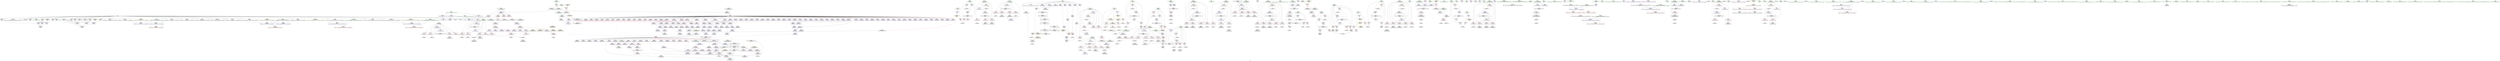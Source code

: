 digraph "SVFG" {
	label="SVFG";

	Node0x5569f6e74120 [shape=record,color=grey,label="{NodeID: 0\nNullPtr}"];
	Node0x5569f6e74120 -> Node0x5569f6ea0630[style=solid];
	Node0x5569f6e74120 -> Node0x5569f6ea0730[style=solid];
	Node0x5569f6e74120 -> Node0x5569f6ea0800[style=solid];
	Node0x5569f6e74120 -> Node0x5569f6ea08d0[style=solid];
	Node0x5569f6e74120 -> Node0x5569f6ea09a0[style=solid];
	Node0x5569f6e74120 -> Node0x5569f6ea0a70[style=solid];
	Node0x5569f6e74120 -> Node0x5569f6ea0b40[style=solid];
	Node0x5569f6e74120 -> Node0x5569f6ea0c10[style=solid];
	Node0x5569f6e74120 -> Node0x5569f6ea0ce0[style=solid];
	Node0x5569f6e74120 -> Node0x5569f6ea0db0[style=solid];
	Node0x5569f6e74120 -> Node0x5569f6ea0e80[style=solid];
	Node0x5569f6e74120 -> Node0x5569f6ea0f50[style=solid];
	Node0x5569f6e74120 -> Node0x5569f6ea1020[style=solid];
	Node0x5569f6e74120 -> Node0x5569f6ea10f0[style=solid];
	Node0x5569f6e74120 -> Node0x5569f6ea11c0[style=solid];
	Node0x5569f6e74120 -> Node0x5569f6ea1290[style=solid];
	Node0x5569f6e74120 -> Node0x5569f6ea1360[style=solid];
	Node0x5569f6e74120 -> Node0x5569f6ea1430[style=solid];
	Node0x5569f6e74120 -> Node0x5569f6ea1500[style=solid];
	Node0x5569f6e74120 -> Node0x5569f6ea15d0[style=solid];
	Node0x5569f6e74120 -> Node0x5569f6ea16a0[style=solid];
	Node0x5569f6e74120 -> Node0x5569f6ea1770[style=solid];
	Node0x5569f6e74120 -> Node0x5569f6ea1840[style=solid];
	Node0x5569f6e74120 -> Node0x5569f6ea1910[style=solid];
	Node0x5569f6e74120 -> Node0x5569f6ea19e0[style=solid];
	Node0x5569f6e74120 -> Node0x5569f6ebb250[style=solid];
	Node0x5569f6e74120 -> Node0x5569f6ed3670[style=solid];
	Node0x5569f6e74120 -> Node0x5569f6ed3f70[style=solid];
	Node0x5569f6ebef70 [shape=record,color=blue,label="{NodeID: 609\n730\<--104\narrayidx42\<--\n_ZN9TetrominoC2Eiii\n}"];
	Node0x5569f6ebef70 -> Node0x5569f6ebf040[style=dashed];
	Node0x5569f6ea6ab0 [shape=record,color=red,label="{NodeID: 443\n507\<--398\n\<--itc\nmain\n}"];
	Node0x5569f6eaa060 [shape=record,color=purple,label="{NodeID: 277\n715\<--666\nb30\<--this1\n_ZN9TetrominoC2Eiii\n}"];
	Node0x5569f6e9ade0 [shape=record,color=green,label="{NodeID: 111\n873\<--874\ni\<--i_field_insensitive\n_ZN9Tetromino6rotateEv\n}"];
	Node0x5569f6e9ade0 -> Node0x5569f6eb80a0[style=solid];
	Node0x5569f6e9ade0 -> Node0x5569f6eb8170[style=solid];
	Node0x5569f6e9ade0 -> Node0x5569f6eb8240[style=solid];
	Node0x5569f6e9ade0 -> Node0x5569f6eb8310[style=solid];
	Node0x5569f6e9ade0 -> Node0x5569f6ec02f0[style=solid];
	Node0x5569f6e9ade0 -> Node0x5569f6ec0630[style=solid];
	Node0x5569f6ef5d70 [shape=record,color=black,label="{NodeID: 886\nMR_124V_3 = PHI(MR_124V_4, MR_124V_2, )\npts\{878 \}\n}"];
	Node0x5569f6ef5d70 -> Node0x5569f6eb8720[style=dashed];
	Node0x5569f6ef5d70 -> Node0x5569f6eb87f0[style=dashed];
	Node0x5569f6ef5d70 -> Node0x5569f6eb88c0[style=dashed];
	Node0x5569f6ef5d70 -> Node0x5569f6eb8990[style=dashed];
	Node0x5569f6ef5d70 -> Node0x5569f6ec0a40[style=dashed];
	Node0x5569f6ebc2c0 [shape=record,color=blue,label="{NodeID: 554\n261\<--104\narrayidx11\<--\n_ZN9Tetromino5putAtEi\n}"];
	Node0x5569f6ebc2c0 -> Node0x5569f6ef0750[style=dashed];
	Node0x5569f6ea3e00 [shape=record,color=red,label="{NodeID: 388\n107\<--81\n\<--pos\n_Z4dropP9Tetromino\n}"];
	Node0x5569f6ea3e00 -> Node0x5569f6ecfef0[style=solid];
	Node0x5569f6e9f310 [shape=record,color=purple,label="{NodeID: 222\n533\<--17\narrayidx28\<--a\nmain\n}"];
	Node0x5569f6e9f310 -> Node0x5569f6ea77b0[style=solid];
	Node0x5569f6f4ac30 [shape=record,color=black,label="{NodeID: 1163\n868 = PHI(666, )\n0th arg _ZN9Tetromino6rotateEv }"];
	Node0x5569f6f4ac30 -> Node0x5569f6ec0220[style=solid];
	Node0x5569f6e9b790 [shape=record,color=green,label="{NodeID: 56\n279\<--280\nretval\<--retval_field_insensitive\n_Z8isFilledi\n}"];
	Node0x5569f6e9b790 -> Node0x5569f6ea5730[style=solid];
	Node0x5569f6e9b790 -> Node0x5569f6ebc6d0[style=solid];
	Node0x5569f6e9b790 -> Node0x5569f6ebc870[style=solid];
	Node0x5569f6ed0970 [shape=record,color=grey,label="{NodeID: 831\n239 = cmp(238, 89, )\n}"];
	Node0x5569f6eb94f0 [shape=record,color=red,label="{NodeID: 499\n1006\<--883\n\<--j41\n_ZN9Tetromino6rotateEv\n}"];
	Node0x5569f6eb94f0 -> Node0x5569f6e9dec0[style=solid];
	Node0x5569f6eacde0 [shape=record,color=purple,label="{NodeID: 333\n793\<--666\narrayidx90\<--this1\n_ZN9TetrominoC2Eiii\n}"];
	Node0x5569f6eacde0 -> Node0x5569f6ebfba0[style=solid];
	Node0x5569f6ea2670 [shape=record,color=black,label="{NodeID: 167\n260\<--259\nidxprom10\<--add9\n_ZN9Tetromino5putAtEi\n}"];
	Node0x5569f6e741b0 [shape=record,color=green,label="{NodeID: 1\n7\<--1\n__dso_handle\<--dummyObj\nGlob }"];
	Node0x5569f6ebf040 [shape=record,color=blue,label="{NodeID: 610\n734\<--104\narrayidx45\<--\n_ZN9TetrominoC2Eiii\n}"];
	Node0x5569f6ebf040 -> Node0x5569f6ebf110[style=dashed];
	Node0x5569f6ea6b80 [shape=record,color=red,label="{NodeID: 444\n560\<--398\n\<--itc\nmain\n}"];
	Node0x5569f6ea6b80 -> Node0x5569f6eb2fe0[style=solid];
	Node0x5569f6eaa130 [shape=record,color=purple,label="{NodeID: 278\n716\<--666\narrayidx31\<--this1\n_ZN9TetrominoC2Eiii\n}"];
	Node0x5569f6e9aeb0 [shape=record,color=green,label="{NodeID: 112\n875\<--876\nj\<--j_field_insensitive\n_ZN9Tetromino6rotateEv\n}"];
	Node0x5569f6e9aeb0 -> Node0x5569f6eb83e0[style=solid];
	Node0x5569f6e9aeb0 -> Node0x5569f6eb84b0[style=solid];
	Node0x5569f6e9aeb0 -> Node0x5569f6eb8580[style=solid];
	Node0x5569f6e9aeb0 -> Node0x5569f6eb8650[style=solid];
	Node0x5569f6e9aeb0 -> Node0x5569f6ec03c0[style=solid];
	Node0x5569f6e9aeb0 -> Node0x5569f6ec0560[style=solid];
	Node0x5569f6ef6270 [shape=record,color=black,label="{NodeID: 887\nMR_126V_2 = PHI(MR_126V_4, MR_126V_1, )\npts\{880 \}\n}"];
	Node0x5569f6ef6270 -> Node0x5569f6ec07d0[style=dashed];
	Node0x5569f6ebc390 [shape=record,color=blue,label="{NodeID: 555\n226\<--266\nj\<--inc\n_ZN9Tetromino5putAtEi\n}"];
	Node0x5569f6ebc390 -> Node0x5569f6ea5250[style=dashed];
	Node0x5569f6ebc390 -> Node0x5569f6ea5320[style=dashed];
	Node0x5569f6ebc390 -> Node0x5569f6ea53f0[style=dashed];
	Node0x5569f6ebc390 -> Node0x5569f6ea54c0[style=dashed];
	Node0x5569f6ebc390 -> Node0x5569f6ebc390[style=dashed];
	Node0x5569f6ebc390 -> Node0x5569f6f01b70[style=dashed];
	Node0x5569f6ea3ed0 [shape=record,color=red,label="{NodeID: 389\n111\<--81\n\<--pos\n_Z4dropP9Tetromino\n}"];
	Node0x5569f6ea3ed0 -> Node0x5569f6ed37f0[style=solid];
	Node0x5569f6e9f3e0 [shape=record,color=purple,label="{NodeID: 223\n418\<--20\n\<--.str\nmain\n}"];
	Node0x5569f6f4ad70 [shape=record,color=black,label="{NodeID: 1164\n650 = PHI(465, )\n0th arg _ZN9TetrominoC2Eiii }"];
	Node0x5569f6f4ad70 -> Node0x5569f6ebe1a0[style=solid];
	Node0x5569f6e9b860 [shape=record,color=green,label="{NodeID: 57\n281\<--282\npos.addr\<--pos.addr_field_insensitive\n_Z8isFilledi\n}"];
	Node0x5569f6e9b860 -> Node0x5569f6ea5800[style=solid];
	Node0x5569f6e9b860 -> Node0x5569f6ebc530[style=solid];
	Node0x5569f6ed0af0 [shape=record,color=grey,label="{NodeID: 832\n974 = cmp(973, 89, )\n}"];
	Node0x5569f6eb95c0 [shape=record,color=red,label="{NodeID: 500\n1012\<--883\n\<--j41\n_ZN9Tetromino6rotateEv\n}"];
	Node0x5569f6eb95c0 -> Node0x5569f6eb20e0[style=solid];
	Node0x5569f6eaceb0 [shape=record,color=purple,label="{NodeID: 334\n891\<--871\narraydecay\<--tmp\n_ZN9Tetromino6rotateEv\n}"];
	Node0x5569f6eaceb0 -> Node0x5569f6ea3370[style=solid];
	Node0x5569f6ea2740 [shape=record,color=black,label="{NodeID: 168\n293\<--292\nidxprom\<--\n_Z8isFilledi\n}"];
	Node0x5569f6e55fb0 [shape=record,color=green,label="{NodeID: 2\n9\<--1\n\<--dummyObj\nCan only get source location for instruction, argument, global var or function.}"];
	Node0x5569f6ebf110 [shape=record,color=blue,label="{NodeID: 611\n738\<--104\narrayidx48\<--\n_ZN9TetrominoC2Eiii\n}"];
	Node0x5569f6ebf110 -> Node0x5569f6ebf1e0[style=dashed];
	Node0x5569f6ea6c50 [shape=record,color=red,label="{NodeID: 445\n457\<--400\n\<--flag\nmain\n}"];
	Node0x5569f6ea6c50 -> Node0x5569f6ed10f0[style=solid];
	Node0x5569f6eaa200 [shape=record,color=purple,label="{NodeID: 279\n717\<--666\narrayidx32\<--this1\n_ZN9TetrominoC2Eiii\n}"];
	Node0x5569f6eaa200 -> Node0x5569f6ebed00[style=solid];
	Node0x5569f6e9af80 [shape=record,color=green,label="{NodeID: 113\n877\<--878\ni14\<--i14_field_insensitive\n_ZN9Tetromino6rotateEv\n}"];
	Node0x5569f6e9af80 -> Node0x5569f6eb8720[style=solid];
	Node0x5569f6e9af80 -> Node0x5569f6eb87f0[style=solid];
	Node0x5569f6e9af80 -> Node0x5569f6eb88c0[style=solid];
	Node0x5569f6e9af80 -> Node0x5569f6eb8990[style=solid];
	Node0x5569f6e9af80 -> Node0x5569f6ec0700[style=solid];
	Node0x5569f6e9af80 -> Node0x5569f6ec0a40[style=solid];
	Node0x5569f6ebc460 [shape=record,color=blue,label="{NodeID: 556\n224\<--271\ni\<--inc13\n_ZN9Tetromino5putAtEi\n}"];
	Node0x5569f6ebc460 -> Node0x5569f6f01670[style=dashed];
	Node0x5569f6ea3fa0 [shape=record,color=red,label="{NodeID: 390\n125\<--81\n\<--pos\n_Z4dropP9Tetromino\n|{<s0>5}}"];
	Node0x5569f6ea3fa0:s0 -> Node0x5569f6f4dd70[style=solid,color=red];
	Node0x5569f6e9f4b0 [shape=record,color=purple,label="{NodeID: 224\n431\<--22\n\<--.str.1\nmain\n}"];
	Node0x5569f6f4aeb0 [shape=record,color=black,label="{NodeID: 1165\n651 = PHI(466, )\n1st arg _ZN9TetrominoC2Eiii }"];
	Node0x5569f6f4aeb0 -> Node0x5569f6ebe270[style=solid];
	Node0x5569f6e9b930 [shape=record,color=green,label="{NodeID: 58\n283\<--284\nj\<--j_field_insensitive\n_Z8isFilledi\n}"];
	Node0x5569f6e9b930 -> Node0x5569f6ea58d0[style=solid];
	Node0x5569f6e9b930 -> Node0x5569f6ea59a0[style=solid];
	Node0x5569f6e9b930 -> Node0x5569f6ea5a70[style=solid];
	Node0x5569f6e9b930 -> Node0x5569f6ebc600[style=solid];
	Node0x5569f6e9b930 -> Node0x5569f6ebc7a0[style=solid];
	Node0x5569f6ed0c70 [shape=record,color=grey,label="{NodeID: 833\n234 = cmp(233, 89, )\n}"];
	Node0x5569f6eb9690 [shape=record,color=red,label="{NodeID: 501\n1030\<--885\n\<--j71\n_ZN9Tetromino6rotateEv\n}"];
	Node0x5569f6eb9690 -> Node0x5569f6ed1270[style=solid];
	Node0x5569f6eacf80 [shape=record,color=purple,label="{NodeID: 335\n915\<--871\narrayidx8\<--tmp\n_ZN9Tetromino6rotateEv\n}"];
	Node0x5569f6ea2810 [shape=record,color=black,label="{NodeID: 169\n296\<--295\nidxprom1\<--\n_Z8isFilledi\n}"];
	Node0x5569f6e8b840 [shape=record,color=green,label="{NodeID: 3\n20\<--1\n.str\<--dummyObj\nGlob }"];
	Node0x5569f6ebf1e0 [shape=record,color=blue,label="{NodeID: 612\n742\<--104\narrayidx51\<--\n_ZN9TetrominoC2Eiii\n}"];
	Node0x5569f6ebf1e0 -> Node0x5569f6ef7170[style=dashed];
	Node0x5569f6ea6d20 [shape=record,color=red,label="{NodeID: 446\n497\<--400\n\<--flag\nmain\n}"];
	Node0x5569f6ea6d20 -> Node0x5569f6ed1570[style=solid];
	Node0x5569f6eaa2d0 [shape=record,color=purple,label="{NodeID: 280\n719\<--666\nb33\<--this1\n_ZN9TetrominoC2Eiii\n}"];
	Node0x5569f6e9b050 [shape=record,color=green,label="{NodeID: 114\n879\<--880\nj18\<--j18_field_insensitive\n_ZN9Tetromino6rotateEv\n}"];
	Node0x5569f6e9b050 -> Node0x5569f6eb8a60[style=solid];
	Node0x5569f6e9b050 -> Node0x5569f6eb8b30[style=solid];
	Node0x5569f6e9b050 -> Node0x5569f6eb8c00[style=solid];
	Node0x5569f6e9b050 -> Node0x5569f6eb8cd0[style=solid];
	Node0x5569f6e9b050 -> Node0x5569f6ec07d0[style=solid];
	Node0x5569f6e9b050 -> Node0x5569f6ec0970[style=solid];
	Node0x5569f6ebc530 [shape=record,color=blue,label="{NodeID: 557\n281\<--278\npos.addr\<--pos\n_Z8isFilledi\n}"];
	Node0x5569f6ebc530 -> Node0x5569f6ea5800[style=dashed];
	Node0x5569f6ea4070 [shape=record,color=red,label="{NodeID: 391\n213\<--142\n\<--retval\n_ZN9Tetromino6canPutEi\n}"];
	Node0x5569f6ea4070 -> Node0x5569f6ea2330[style=solid];
	Node0x5569f6e9f580 [shape=record,color=purple,label="{NodeID: 225\n441\<--24\n\<--.str.2\nmain\n}"];
	Node0x5569f6f4aff0 [shape=record,color=black,label="{NodeID: 1166\n652 = PHI(467, )\n2nd arg _ZN9TetrominoC2Eiii }"];
	Node0x5569f6f4aff0 -> Node0x5569f6ebe340[style=solid];
	Node0x5569f6e9ba00 [shape=record,color=green,label="{NodeID: 59\n312\<--313\n_Z5clearv\<--_Z5clearv_field_insensitive\n}"];
	Node0x5569f6ed0df0 [shape=record,color=grey,label="{NodeID: 834\n453 = cmp(451, 452, )\n}"];
	Node0x5569f6eb9760 [shape=record,color=red,label="{NodeID: 502\n1038\<--885\n\<--j71\n_ZN9Tetromino6rotateEv\n}"];
	Node0x5569f6eb9760 -> Node0x5569f6ed0370[style=solid];
	Node0x5569f6ead050 [shape=record,color=purple,label="{NodeID: 336\n918\<--871\narrayidx10\<--tmp\n_ZN9Tetromino6rotateEv\n}"];
	Node0x5569f6ead050 -> Node0x5569f6ec0490[style=solid];
	Node0x5569f6ea28e0 [shape=record,color=black,label="{NodeID: 170\n277\<--310\n_Z8isFilledi_ret\<--\n_Z8isFilledi\n|{<s0>7}}"];
	Node0x5569f6ea28e0:s0 -> Node0x5569f6f4cda0[style=solid,color=blue];
	Node0x5569f6e62260 [shape=record,color=green,label="{NodeID: 4\n22\<--1\n.str.1\<--dummyObj\nGlob }"];
	Node0x5569f6ebf2b0 [shape=record,color=blue,label="{NodeID: 613\n747\<--104\narrayidx55\<--\n_ZN9TetrominoC2Eiii\n}"];
	Node0x5569f6ebf2b0 -> Node0x5569f6ebf380[style=dashed];
	Node0x5569f6ea6df0 [shape=record,color=red,label="{NodeID: 447\n512\<--400\n\<--flag\nmain\n}"];
	Node0x5569f6ea6df0 -> Node0x5569f6ed1870[style=solid];
	Node0x5569f6eaa3a0 [shape=record,color=purple,label="{NodeID: 281\n720\<--666\narrayidx34\<--this1\n_ZN9TetrominoC2Eiii\n}"];
	Node0x5569f6e9fb10 [shape=record,color=green,label="{NodeID: 115\n881\<--882\ni37\<--i37_field_insensitive\n_ZN9Tetromino6rotateEv\n}"];
	Node0x5569f6e9fb10 -> Node0x5569f6eb8da0[style=solid];
	Node0x5569f6e9fb10 -> Node0x5569f6eb8e70[style=solid];
	Node0x5569f6e9fb10 -> Node0x5569f6eb8f40[style=solid];
	Node0x5569f6e9fb10 -> Node0x5569f6eb9010[style=solid];
	Node0x5569f6e9fb10 -> Node0x5569f6eb90e0[style=solid];
	Node0x5569f6e9fb10 -> Node0x5569f6eb91b0[style=solid];
	Node0x5569f6e9fb10 -> Node0x5569f6ec0b10[style=solid];
	Node0x5569f6e9fb10 -> Node0x5569f6ec0f20[style=solid];
	Node0x5569f6ef7170 [shape=record,color=black,label="{NodeID: 890\nMR_28V_3 = PHI(MR_28V_4, MR_28V_2, )\npts\{4610001 \}\n|{<s0>18|<s1>40|<s2>40|<s3>40}}"];
	Node0x5569f6ef7170:s0 -> Node0x5569f6f1c6f0[style=dashed,color=blue];
	Node0x5569f6ef7170:s1 -> Node0x5569f6eb9f80[style=dashed,color=red];
	Node0x5569f6ef7170:s2 -> Node0x5569f6efa370[style=dashed,color=red];
	Node0x5569f6ef7170:s3 -> Node0x5569f6f0cb90[style=dashed,color=red];
	Node0x5569f6ebc600 [shape=record,color=blue,label="{NodeID: 558\n283\<--9\nj\<--\n_Z8isFilledi\n}"];
	Node0x5569f6ebc600 -> Node0x5569f6ef8070[style=dashed];
	Node0x5569f6ea4140 [shape=record,color=red,label="{NodeID: 392\n154\<--144\nthis1\<--this.addr\n_ZN9Tetromino6canPutEi\n}"];
	Node0x5569f6ea4140 -> Node0x5569f6ea8180[style=solid];
	Node0x5569f6ea4140 -> Node0x5569f6ea8250[style=solid];
	Node0x5569f6ea4140 -> Node0x5569f6ea8320[style=solid];
	Node0x5569f6ea4140 -> Node0x5569f6ea83f0[style=solid];
	Node0x5569f6e9f650 [shape=record,color=purple,label="{NodeID: 226\n455\<--24\n\<--.str.2\nmain\n}"];
	Node0x5569f6f4b130 [shape=record,color=black,label="{NodeID: 1167\n653 = PHI(468, )\n3rd arg _ZN9TetrominoC2Eiii }"];
	Node0x5569f6f4b130 -> Node0x5569f6ebe410[style=solid];
	Node0x5569f6e9bb00 [shape=record,color=green,label="{NodeID: 60\n315\<--316\ni\<--i_field_insensitive\n_Z5clearv\n}"];
	Node0x5569f6e9bb00 -> Node0x5569f6ea5c10[style=solid];
	Node0x5569f6e9bb00 -> Node0x5569f6ea5ce0[style=solid];
	Node0x5569f6e9bb00 -> Node0x5569f6ea5db0[style=solid];
	Node0x5569f6e9bb00 -> Node0x5569f6ea5e80[style=solid];
	Node0x5569f6e9bb00 -> Node0x5569f6ebc940[style=solid];
	Node0x5569f6e9bb00 -> Node0x5569f6ebcef0[style=solid];
	Node0x5569f6ed0f70 [shape=record,color=grey,label="{NodeID: 835\n249 = cmp(248, 9, )\n}"];
	Node0x5569f6eb9830 [shape=record,color=red,label="{NodeID: 503\n1045\<--885\n\<--j71\n_ZN9Tetromino6rotateEv\n}"];
	Node0x5569f6eb9830 -> Node0x5569f6e9e060[style=solid];
	Node0x5569f6ead120 [shape=record,color=purple,label="{NodeID: 337\n942\<--871\narrayidx23\<--tmp\n_ZN9Tetromino6rotateEv\n}"];
	Node0x5569f6ea29b0 [shape=record,color=black,label="{NodeID: 171\n347\<--346\nidxprom\<--sub\n_Z5clearv\n}"];
	Node0x5569f6e622f0 [shape=record,color=green,label="{NodeID: 5\n24\<--1\n.str.2\<--dummyObj\nGlob }"];
	Node0x5569f6ebf380 [shape=record,color=blue,label="{NodeID: 614\n751\<--104\narrayidx58\<--\n_ZN9TetrominoC2Eiii\n}"];
	Node0x5569f6ebf380 -> Node0x5569f6ebf450[style=dashed];
	Node0x5569f6ea6ec0 [shape=record,color=red,label="{NodeID: 448\n451\<--402\n\<--i\nmain\n}"];
	Node0x5569f6ea6ec0 -> Node0x5569f6ed0df0[style=solid];
	Node0x5569f6eaa470 [shape=record,color=purple,label="{NodeID: 282\n721\<--666\narrayidx35\<--this1\n_ZN9TetrominoC2Eiii\n}"];
	Node0x5569f6eaa470 -> Node0x5569f6ebedd0[style=solid];
	Node0x5569f6e9fbe0 [shape=record,color=green,label="{NodeID: 116\n883\<--884\nj41\<--j41_field_insensitive\n_ZN9Tetromino6rotateEv\n}"];
	Node0x5569f6e9fbe0 -> Node0x5569f6eb9280[style=solid];
	Node0x5569f6e9fbe0 -> Node0x5569f6eb9350[style=solid];
	Node0x5569f6e9fbe0 -> Node0x5569f6eb9420[style=solid];
	Node0x5569f6e9fbe0 -> Node0x5569f6eb94f0[style=solid];
	Node0x5569f6e9fbe0 -> Node0x5569f6eb95c0[style=solid];
	Node0x5569f6e9fbe0 -> Node0x5569f6ec0be0[style=solid];
	Node0x5569f6e9fbe0 -> Node0x5569f6ec0e50[style=solid];
	Node0x5569f6ebc6d0 [shape=record,color=blue,label="{NodeID: 559\n279\<--9\nretval\<--\n_Z8isFilledi\n}"];
	Node0x5569f6ebc6d0 -> Node0x5569f6f07b90[style=dashed];
	Node0x5569f6ea4210 [shape=record,color=red,label="{NodeID: 393\n176\<--146\n\<--pos.addr\n_ZN9Tetromino6canPutEi\n}"];
	Node0x5569f6ea4210 -> Node0x5569f6eb32e0[style=solid];
	Node0x5569f6e9f720 [shape=record,color=purple,label="{NodeID: 227\n508\<--26\n\<--.str.3\nmain\n}"];
	Node0x5569f6f4b270 [shape=record,color=black,label="{NodeID: 1168\n140 = PHI(92, )\n0th arg _ZN9Tetromino6canPutEi }"];
	Node0x5569f6f4b270 -> Node0x5569f6ebb830[style=solid];
	Node0x5569f6e9bbd0 [shape=record,color=green,label="{NodeID: 61\n317\<--318\nj\<--j_field_insensitive\n_Z5clearv\n}"];
	Node0x5569f6e9bbd0 -> Node0x5569f6ea5f50[style=solid];
	Node0x5569f6e9bbd0 -> Node0x5569f6ea6020[style=solid];
	Node0x5569f6e9bbd0 -> Node0x5569f6ea60f0[style=solid];
	Node0x5569f6e9bbd0 -> Node0x5569f6ea61c0[style=solid];
	Node0x5569f6e9bbd0 -> Node0x5569f6ea6290[style=solid];
	Node0x5569f6e9bbd0 -> Node0x5569f6ebca10[style=solid];
	Node0x5569f6e9bbd0 -> Node0x5569f6ebce20[style=solid];
	Node0x5569f6ed10f0 [shape=record,color=grey,label="{NodeID: 836\n458 = cmp(457, 9, )\n}"];
	Node0x5569f6eb9900 [shape=record,color=red,label="{NodeID: 504\n1054\<--885\n\<--j71\n_ZN9Tetromino6rotateEv\n}"];
	Node0x5569f6eb9900 -> Node0x5569f6eb2260[style=solid];
	Node0x5569f6ead1f0 [shape=record,color=purple,label="{NodeID: 338\n945\<--871\narrayidx25\<--tmp\n_ZN9Tetromino6rotateEv\n}"];
	Node0x5569f6ead1f0 -> Node0x5569f6eba050[style=solid];
	Node0x5569f6ea2a80 [shape=record,color=black,label="{NodeID: 172\n350\<--349\nidxprom7\<--\n_Z5clearv\n}"];
	Node0x5569f6e62380 [shape=record,color=green,label="{NodeID: 6\n26\<--1\n.str.3\<--dummyObj\nGlob }"];
	Node0x5569f6ebf450 [shape=record,color=blue,label="{NodeID: 615\n755\<--104\narrayidx61\<--\n_ZN9TetrominoC2Eiii\n}"];
	Node0x5569f6ebf450 -> Node0x5569f6ebf520[style=dashed];
	Node0x5569f6ea6f90 [shape=record,color=red,label="{NodeID: 449\n503\<--402\n\<--i\nmain\n}"];
	Node0x5569f6ea6f90 -> Node0x5569f6eb1960[style=solid];
	Node0x5569f6eaa540 [shape=record,color=purple,label="{NodeID: 283\n723\<--666\nb36\<--this1\n_ZN9TetrominoC2Eiii\n}"];
	Node0x5569f6e9fcb0 [shape=record,color=green,label="{NodeID: 117\n885\<--886\nj71\<--j71_field_insensitive\n_ZN9Tetromino6rotateEv\n}"];
	Node0x5569f6e9fcb0 -> Node0x5569f6eb9690[style=solid];
	Node0x5569f6e9fcb0 -> Node0x5569f6eb9760[style=solid];
	Node0x5569f6e9fcb0 -> Node0x5569f6eb9830[style=solid];
	Node0x5569f6e9fcb0 -> Node0x5569f6eb9900[style=solid];
	Node0x5569f6e9fcb0 -> Node0x5569f6eb99d0[style=solid];
	Node0x5569f6e9fcb0 -> Node0x5569f6eb9aa0[style=solid];
	Node0x5569f6e9fcb0 -> Node0x5569f6ec0ff0[style=solid];
	Node0x5569f6e9fcb0 -> Node0x5569f6ec1400[style=solid];
	Node0x5569f6ebc7a0 [shape=record,color=blue,label="{NodeID: 560\n283\<--305\nj\<--inc\n_Z8isFilledi\n}"];
	Node0x5569f6ebc7a0 -> Node0x5569f6ef8070[style=dashed];
	Node0x5569f6ea42e0 [shape=record,color=red,label="{NodeID: 394\n185\<--146\n\<--pos.addr\n_ZN9Tetromino6canPutEi\n}"];
	Node0x5569f6ea42e0 -> Node0x5569f6eb2e60[style=solid];
	Node0x5569f6e9f7f0 [shape=record,color=purple,label="{NodeID: 228\n537\<--28\n\<--.str.4\nmain\n}"];
	Node0x5569f6f4b3b0 [shape=record,color=black,label="{NodeID: 1169\n141 = PHI(93, )\n1st arg _ZN9Tetromino6canPutEi }"];
	Node0x5569f6f4b3b0 -> Node0x5569f6ebb900[style=solid];
	Node0x5569f6e9bca0 [shape=record,color=green,label="{NodeID: 62\n319\<--320\nk\<--k_field_insensitive\n_Z5clearv\n}"];
	Node0x5569f6e9bca0 -> Node0x5569f6ea6360[style=solid];
	Node0x5569f6e9bca0 -> Node0x5569f6ea6430[style=solid];
	Node0x5569f6e9bca0 -> Node0x5569f6ea6500[style=solid];
	Node0x5569f6e9bca0 -> Node0x5569f6ea65d0[style=solid];
	Node0x5569f6e9bca0 -> Node0x5569f6ea66a0[style=solid];
	Node0x5569f6e9bca0 -> Node0x5569f6ebcae0[style=solid];
	Node0x5569f6e9bca0 -> Node0x5569f6ebcd50[style=solid];
	Node0x5569f6ed1270 [shape=record,color=grey,label="{NodeID: 837\n1031 = cmp(1030, 326, )\n}"];
	Node0x5569f6eb99d0 [shape=record,color=red,label="{NodeID: 505\n1063\<--885\n\<--j71\n_ZN9Tetromino6rotateEv\n}"];
	Node0x5569f6eb99d0 -> Node0x5569f6e9e3a0[style=solid];
	Node0x5569f6ead2c0 [shape=record,color=purple,label="{NodeID: 339\n904\<--890\nb\<--this1\n_ZN9Tetromino6rotateEv\n}"];
	Node0x5569f6ea2b50 [shape=record,color=black,label="{NodeID: 173\n354\<--353\nidxprom9\<--\n_Z5clearv\n}"];
	Node0x5569f6e62410 [shape=record,color=green,label="{NodeID: 7\n28\<--1\n.str.4\<--dummyObj\nGlob }"];
	Node0x5569f6ebf520 [shape=record,color=blue,label="{NodeID: 616\n759\<--104\narrayidx64\<--\n_ZN9TetrominoC2Eiii\n}"];
	Node0x5569f6ebf520 -> Node0x5569f6ef7170[style=dashed];
	Node0x5569f6ea7060 [shape=record,color=red,label="{NodeID: 450\n466\<--404\n\<--t\nmain\n|{<s0>18}}"];
	Node0x5569f6ea7060:s0 -> Node0x5569f6f4aeb0[style=solid,color=red];
	Node0x5569f6eaa610 [shape=record,color=purple,label="{NodeID: 284\n724\<--666\narrayidx37\<--this1\n_ZN9TetrominoC2Eiii\n}"];
	Node0x5569f6e9fd80 [shape=record,color=green,label="{NodeID: 118\n887\<--888\ni75\<--i75_field_insensitive\n_ZN9Tetromino6rotateEv\n}"];
	Node0x5569f6e9fd80 -> Node0x5569f6eb9b70[style=solid];
	Node0x5569f6e9fd80 -> Node0x5569f6eb9c40[style=solid];
	Node0x5569f6e9fd80 -> Node0x5569f6eb9d10[style=solid];
	Node0x5569f6e9fd80 -> Node0x5569f6eb9de0[style=solid];
	Node0x5569f6e9fd80 -> Node0x5569f6eb9eb0[style=solid];
	Node0x5569f6e9fd80 -> Node0x5569f6ec10c0[style=solid];
	Node0x5569f6e9fd80 -> Node0x5569f6ec1330[style=solid];
	Node0x5569f6ef8070 [shape=record,color=black,label="{NodeID: 893\nMR_47V_3 = PHI(MR_47V_4, MR_47V_2, )\npts\{284 \}\n}"];
	Node0x5569f6ef8070 -> Node0x5569f6ea58d0[style=dashed];
	Node0x5569f6ef8070 -> Node0x5569f6ea59a0[style=dashed];
	Node0x5569f6ef8070 -> Node0x5569f6ea5a70[style=dashed];
	Node0x5569f6ef8070 -> Node0x5569f6ebc7a0[style=dashed];
	Node0x5569f6ebc870 [shape=record,color=blue,label="{NodeID: 561\n279\<--104\nretval\<--\n_Z8isFilledi\n}"];
	Node0x5569f6ebc870 -> Node0x5569f6f07b90[style=dashed];
	Node0x5569f6ea43b0 [shape=record,color=red,label="{NodeID: 395\n157\<--148\n\<--i\n_ZN9Tetromino6canPutEi\n}"];
	Node0x5569f6ea43b0 -> Node0x5569f6ed2a70[style=solid];
	Node0x5569f6e9f8c0 [shape=record,color=purple,label="{NodeID: 229\n540\<--30\n\<--.str.5\nmain\n}"];
	Node0x5569f6f4b4f0 [shape=record,color=black,label="{NodeID: 1170\n816 = PHI(574, 580, )\n0th arg _ZStplIcSt11char_traitsIcESaIcEENSt7__cxx1112basic_stringIT_T0_T1_EERKS8_PKS5_ }"];
	Node0x5569f6e9bd70 [shape=record,color=green,label="{NodeID: 63\n385\<--386\nmain\<--main_field_insensitive\n}"];
	Node0x5569f6ed13f0 [shape=record,color=grey,label="{NodeID: 838\n1026 = cmp(1023, 9, )\n}"];
	Node0x5569f6eb9aa0 [shape=record,color=red,label="{NodeID: 506\n1074\<--885\n\<--j71\n_ZN9Tetromino6rotateEv\n}"];
	Node0x5569f6eb9aa0 -> Node0x5569f6eb1660[style=solid];
	Node0x5569f6ead390 [shape=record,color=purple,label="{NodeID: 340\n907\<--890\narrayidx\<--this1\n_ZN9Tetromino6rotateEv\n}"];
	Node0x5569f6ea2c20 [shape=record,color=black,label="{NodeID: 174\n357\<--356\nidxprom11\<--\n_Z5clearv\n}"];
	Node0x5569f6e624a0 [shape=record,color=green,label="{NodeID: 8\n30\<--1\n.str.5\<--dummyObj\nGlob }"];
	Node0x5569f6ebf5f0 [shape=record,color=blue,label="{NodeID: 617\n764\<--104\narrayidx68\<--\n_ZN9TetrominoC2Eiii\n}"];
	Node0x5569f6ebf5f0 -> Node0x5569f6ebf6c0[style=dashed];
	Node0x5569f6ea7130 [shape=record,color=red,label="{NodeID: 451\n467\<--406\n\<--r\nmain\n|{<s0>18}}"];
	Node0x5569f6ea7130:s0 -> Node0x5569f6f4aff0[style=solid,color=red];
	Node0x5569f6eaa6e0 [shape=record,color=purple,label="{NodeID: 285\n725\<--666\narrayidx38\<--this1\n_ZN9TetrominoC2Eiii\n}"];
	Node0x5569f6eaa6e0 -> Node0x5569f6ebeea0[style=solid];
	Node0x5569f6e9fe50 [shape=record,color=green,label="{NodeID: 119\n967\<--968\n_ZN9Tetromino9topIsVoidEv\<--_ZN9Tetromino9topIsVoidEv_field_insensitive\n}"];
	Node0x5569f6ebc940 [shape=record,color=blue,label="{NodeID: 562\n315\<--89\ni\<--\n_Z5clearv\n}"];
	Node0x5569f6ebc940 -> Node0x5569f6f0d090[style=dashed];
	Node0x5569f6ea4480 [shape=record,color=red,label="{NodeID: 396\n166\<--148\n\<--i\n_ZN9Tetromino6canPutEi\n}"];
	Node0x5569f6ea4480 -> Node0x5569f6ea1ff0[style=solid];
	Node0x5569f6e9f990 [shape=record,color=purple,label="{NodeID: 230\n548\<--32\n\<--.str.6\nmain\n}"];
	Node0x5569f6f4b8b0 [shape=record,color=black,label="{NodeID: 1171\n817 = PHI(583, 597, )\n1st arg _ZStplIcSt11char_traitsIcESaIcEENSt7__cxx1112basic_stringIT_T0_T1_EERKS8_PKS5_ }"];
	Node0x5569f6f4b8b0 -> Node0x5569f6ebfd40[style=solid];
	Node0x5569f6e9be70 [shape=record,color=green,label="{NodeID: 64\n388\<--389\nretval\<--retval_field_insensitive\nmain\n}"];
	Node0x5569f6e9be70 -> Node0x5569f6ebcfc0[style=solid];
	Node0x5569f6ed1570 [shape=record,color=grey,label="{NodeID: 839\n498 = cmp(497, 9, )\n}"];
	Node0x5569f6eb9b70 [shape=record,color=red,label="{NodeID: 507\n1035\<--887\n\<--i75\n_ZN9Tetromino6rotateEv\n}"];
	Node0x5569f6eb9b70 -> Node0x5569f6ed0670[style=solid];
	Node0x5569f6ead460 [shape=record,color=purple,label="{NodeID: 341\n910\<--890\narrayidx6\<--this1\n_ZN9Tetromino6rotateEv\n}"];
	Node0x5569f6ead460 -> Node0x5569f6eb9f80[style=solid];
	Node0x5569f6ea2cf0 [shape=record,color=black,label="{NodeID: 175\n362\<--361\nidxprom14\<--sub13\n_Z5clearv\n}"];
	Node0x5569f6e97e10 [shape=record,color=green,label="{NodeID: 9\n32\<--1\n.str.6\<--dummyObj\nGlob }"];
	Node0x5569f6f0ad90 [shape=record,color=black,label="{NodeID: 950\nMR_120V_3 = PHI(MR_120V_4, MR_120V_2, )\npts\{874 \}\n}"];
	Node0x5569f6f0ad90 -> Node0x5569f6eb80a0[style=dashed];
	Node0x5569f6f0ad90 -> Node0x5569f6eb8170[style=dashed];
	Node0x5569f6f0ad90 -> Node0x5569f6eb8240[style=dashed];
	Node0x5569f6f0ad90 -> Node0x5569f6eb8310[style=dashed];
	Node0x5569f6f0ad90 -> Node0x5569f6ec0630[style=dashed];
	Node0x5569f6ebf6c0 [shape=record,color=blue,label="{NodeID: 618\n768\<--104\narrayidx71\<--\n_ZN9TetrominoC2Eiii\n}"];
	Node0x5569f6ebf6c0 -> Node0x5569f6ebf790[style=dashed];
	Node0x5569f6ea7200 [shape=record,color=red,label="{NodeID: 452\n468\<--408\n\<--x\nmain\n|{<s0>18}}"];
	Node0x5569f6ea7200:s0 -> Node0x5569f6f4b130[style=solid,color=red];
	Node0x5569f6eaa7b0 [shape=record,color=purple,label="{NodeID: 286\n728\<--666\nb40\<--this1\n_ZN9TetrominoC2Eiii\n}"];
	Node0x5569f6e9ff50 [shape=record,color=green,label="{NodeID: 120\n1024\<--1025\n_ZN9Tetromino10leftIsVoidEv\<--_ZN9Tetromino10leftIsVoidEv_field_insensitive\n}"];
	Node0x5569f6ebca10 [shape=record,color=blue,label="{NodeID: 563\n317\<--333\nj\<--\n_Z5clearv\n}"];
	Node0x5569f6ebca10 -> Node0x5569f6ea5f50[style=dashed];
	Node0x5569f6ebca10 -> Node0x5569f6ea6020[style=dashed];
	Node0x5569f6ebca10 -> Node0x5569f6ea60f0[style=dashed];
	Node0x5569f6ebca10 -> Node0x5569f6ea61c0[style=dashed];
	Node0x5569f6ebca10 -> Node0x5569f6ea6290[style=dashed];
	Node0x5569f6ebca10 -> Node0x5569f6ebce20[style=dashed];
	Node0x5569f6ebca10 -> Node0x5569f6f0d590[style=dashed];
	Node0x5569f6ea4550 [shape=record,color=red,label="{NodeID: 397\n175\<--148\n\<--i\n_ZN9Tetromino6canPutEi\n}"];
	Node0x5569f6ea4550 -> Node0x5569f6eb32e0[style=solid];
	Node0x5569f6ea7ae0 [shape=record,color=purple,label="{NodeID: 231\n556\<--34\n\<--.str.7\nmain\n}"];
	Node0x5569f6f4ba00 [shape=record,color=black,label="{NodeID: 1172\n818 = PHI(584, 598, )\n2nd arg _ZStplIcSt11char_traitsIcESaIcEENSt7__cxx1112basic_stringIT_T0_T1_EERKS8_PKS5_ }"];
	Node0x5569f6f4ba00 -> Node0x5569f6ebfe10[style=solid];
	Node0x5569f6e9bf40 [shape=record,color=green,label="{NodeID: 65\n390\<--391\nref.tmp\<--ref.tmp_field_insensitive\nmain\n|{<s0>10}}"];
	Node0x5569f6e9bf40:s0 -> Node0x5569f6f4aaf0[style=solid,color=red];
	Node0x5569f6ed16f0 [shape=record,color=grey,label="{NodeID: 840\n938 = cmp(937, 89, )\n}"];
	Node0x5569f6eb9c40 [shape=record,color=red,label="{NodeID: 508\n1042\<--887\n\<--i75\n_ZN9Tetromino6rotateEv\n}"];
	Node0x5569f6eb9c40 -> Node0x5569f6e9df90[style=solid];
	Node0x5569f6ead530 [shape=record,color=purple,label="{NodeID: 342\n947\<--890\nb26\<--this1\n_ZN9Tetromino6rotateEv\n}"];
	Node0x5569f6ea2dc0 [shape=record,color=black,label="{NodeID: 176\n365\<--364\nidxprom16\<--\n_Z5clearv\n}"];
	Node0x5569f6e97ea0 [shape=record,color=green,label="{NodeID: 10\n34\<--1\n.str.7\<--dummyObj\nGlob }"];
	Node0x5569f6f0b290 [shape=record,color=black,label="{NodeID: 951\nMR_122V_2 = PHI(MR_122V_4, MR_122V_1, )\npts\{876 \}\n}"];
	Node0x5569f6f0b290 -> Node0x5569f6ec03c0[style=dashed];
	Node0x5569f6ebf790 [shape=record,color=blue,label="{NodeID: 619\n772\<--104\narrayidx74\<--\n_ZN9TetrominoC2Eiii\n}"];
	Node0x5569f6ebf790 -> Node0x5569f6ebf860[style=dashed];
	Node0x5569f6ea72d0 [shape=record,color=red,label="{NodeID: 453\n517\<--410\n\<--i20\nmain\n}"];
	Node0x5569f6ea72d0 -> Node0x5569f6ed2770[style=solid];
	Node0x5569f6eaa880 [shape=record,color=purple,label="{NodeID: 287\n729\<--666\narrayidx41\<--this1\n_ZN9TetrominoC2Eiii\n}"];
	Node0x5569f6ea0050 [shape=record,color=green,label="{NodeID: 121\n1082\<--1083\nretval\<--retval_field_insensitive\n_ZN9Tetromino9topIsVoidEv\n}"];
	Node0x5569f6ea0050 -> Node0x5569f6eba2c0[style=solid];
	Node0x5569f6ea0050 -> Node0x5569f6ec1670[style=solid];
	Node0x5569f6ea0050 -> Node0x5569f6ec1810[style=solid];
	Node0x5569f6ef8f70 [shape=record,color=black,label="{NodeID: 896\nMR_10V_5 = PHI(MR_10V_4, MR_10V_3, )\npts\{190000 \}\n|{|<s1>23}}"];
	Node0x5569f6ef8f70 -> Node0x5569f6f0ee90[style=dashed];
	Node0x5569f6ef8f70:s1 -> Node0x5569f6f0df90[style=dashed,color=red];
	Node0x5569f6ebcae0 [shape=record,color=blue,label="{NodeID: 564\n319\<--9\nk\<--\n_Z5clearv\n}"];
	Node0x5569f6ebcae0 -> Node0x5569f6ea6360[style=dashed];
	Node0x5569f6ebcae0 -> Node0x5569f6ea6430[style=dashed];
	Node0x5569f6ebcae0 -> Node0x5569f6ea6500[style=dashed];
	Node0x5569f6ebcae0 -> Node0x5569f6ea65d0[style=dashed];
	Node0x5569f6ebcae0 -> Node0x5569f6ea66a0[style=dashed];
	Node0x5569f6ebcae0 -> Node0x5569f6ebcae0[style=dashed];
	Node0x5569f6ebcae0 -> Node0x5569f6ebcd50[style=dashed];
	Node0x5569f6ebcae0 -> Node0x5569f6f0da90[style=dashed];
	Node0x5569f6ea4620 [shape=record,color=red,label="{NodeID: 398\n184\<--148\n\<--i\n_ZN9Tetromino6canPutEi\n}"];
	Node0x5569f6ea4620 -> Node0x5569f6eb2e60[style=solid];
	Node0x5569f6ea7b70 [shape=record,color=purple,label="{NodeID: 232\n584\<--36\n\<--.str.8\n_Z4OPENRKNSt7__cxx1112basic_stringIcSt11char_traitsIcESaIcEEE\n|{<s0>29}}"];
	Node0x5569f6ea7b70:s0 -> Node0x5569f6f4ba00[style=solid,color=red];
	Node0x5569f6f4c900 [shape=record,color=black,label="{NodeID: 1173\n94 = PHI(139, )\n}"];
	Node0x5569f6f4c900 -> Node0x5569f6ed2170[style=solid];
	Node0x5569f6e9c010 [shape=record,color=green,label="{NodeID: 66\n392\<--393\nref.tmp1\<--ref.tmp1_field_insensitive\nmain\n}"];
	Node0x5569f6ed1870 [shape=record,color=grey,label="{NodeID: 841\n513 = cmp(512, 9, )\n}"];
	Node0x5569f6eb9d10 [shape=record,color=red,label="{NodeID: 509\n1051\<--887\n\<--i75\n_ZN9Tetromino6rotateEv\n}"];
	Node0x5569f6eb9d10 -> Node0x5569f6e9e130[style=solid];
	Node0x5569f6ead600 [shape=record,color=purple,label="{NodeID: 343\n950\<--890\narrayidx28\<--this1\n_ZN9Tetromino6rotateEv\n}"];
	Node0x5569f6ea2e90 [shape=record,color=black,label="{NodeID: 177\n465\<--460\n\<--call9\nmain\n|{<s0>18|<s1>19}}"];
	Node0x5569f6ea2e90:s0 -> Node0x5569f6f4ad70[style=solid,color=red];
	Node0x5569f6ea2e90:s1 -> Node0x5569f6f473c0[style=solid,color=red];
	Node0x5569f6e97f30 [shape=record,color=green,label="{NodeID: 11\n36\<--1\n.str.8\<--dummyObj\nGlob }"];
	Node0x5569f6f0b790 [shape=record,color=black,label="{NodeID: 952\nMR_137V_2 = PHI(MR_137V_3, MR_137V_1, )\npts\{8720000 \}\n}"];
	Node0x5569f6f0b790 -> Node0x5569f6eba050[style=dashed];
	Node0x5569f6f0b790 -> Node0x5569f6ec0490[style=dashed];
	Node0x5569f6f0b790 -> Node0x5569f6f0b790[style=dashed];
	Node0x5569f6ebf860 [shape=record,color=blue,label="{NodeID: 620\n776\<--104\narrayidx77\<--\n_ZN9TetrominoC2Eiii\n}"];
	Node0x5569f6ebf860 -> Node0x5569f6ef7170[style=dashed];
	Node0x5569f6ea73a0 [shape=record,color=red,label="{NodeID: 454\n528\<--410\n\<--i20\nmain\n}"];
	Node0x5569f6ea73a0 -> Node0x5569f6ea2f60[style=solid];
	Node0x5569f6eaa950 [shape=record,color=purple,label="{NodeID: 288\n730\<--666\narrayidx42\<--this1\n_ZN9TetrominoC2Eiii\n}"];
	Node0x5569f6eaa950 -> Node0x5569f6ebef70[style=solid];
	Node0x5569f6ea0120 [shape=record,color=green,label="{NodeID: 122\n1084\<--1085\nthis.addr\<--this.addr_field_insensitive\n_ZN9Tetromino9topIsVoidEv\n}"];
	Node0x5569f6ea0120 -> Node0x5569f6eba390[style=solid];
	Node0x5569f6ea0120 -> Node0x5569f6ec14d0[style=solid];
	Node0x5569f6ebcbb0 [shape=record,color=blue,label="{NodeID: 565\n358\<--352\narrayidx12\<--\n_Z5clearv\n}"];
	Node0x5569f6ebcbb0 -> Node0x5569f6ebcc80[style=dashed];
	Node0x5569f6ea46f0 [shape=record,color=red,label="{NodeID: 399\n207\<--148\n\<--i\n_ZN9Tetromino6canPutEi\n}"];
	Node0x5569f6ea46f0 -> Node0x5569f6eb2b60[style=solid];
	Node0x5569f6ea7c40 [shape=record,color=purple,label="{NodeID: 233\n592\<--38\n\<--.str.9\n_Z4OPENRKNSt7__cxx1112basic_stringIcSt11char_traitsIcESaIcEEE\n}"];
	Node0x5569f6f4cb30 [shape=record,color=black,label="{NodeID: 1174\n442 = PHI()\n}"];
	Node0x5569f6e9c0e0 [shape=record,color=green,label="{NodeID: 67\n394\<--395\nexn.slot\<--exn.slot_field_insensitive\nmain\n}"];
	Node0x5569f6e9c0e0 -> Node0x5569f6ea6840[style=solid];
	Node0x5569f6e9c0e0 -> Node0x5569f6ebd3d0[style=solid];
	Node0x5569f6e9c0e0 -> Node0x5569f6ebd570[style=solid];
	Node0x5569f6e9c0e0 -> Node0x5569f6ebd710[style=solid];
	Node0x5569f6ed19f0 [shape=record,color=grey,label="{NodeID: 842\n933 = cmp(932, 89, )\n}"];
	Node0x5569f6eb9de0 [shape=record,color=red,label="{NodeID: 510\n1060\<--887\n\<--i75\n_ZN9Tetromino6rotateEv\n}"];
	Node0x5569f6eb9de0 -> Node0x5569f6e9e2d0[style=solid];
	Node0x5569f6ead6d0 [shape=record,color=purple,label="{NodeID: 344\n953\<--890\narrayidx30\<--this1\n_ZN9Tetromino6rotateEv\n}"];
	Node0x5569f6ead6d0 -> Node0x5569f6ec08a0[style=solid];
	Node0x5569f6ea2f60 [shape=record,color=black,label="{NodeID: 178\n529\<--528\nidxprom\<--\nmain\n}"];
	Node0x5569f6e97fc0 [shape=record,color=green,label="{NodeID: 12\n38\<--1\n.str.9\<--dummyObj\nGlob }"];
	Node0x5569f6eb0dc0 [shape=record,color=black,label="{NodeID: 787\n99 = PHI(100, 97, )\n}"];
	Node0x5569f6ebf930 [shape=record,color=blue,label="{NodeID: 621\n781\<--104\narrayidx81\<--\n_ZN9TetrominoC2Eiii\n}"];
	Node0x5569f6ebf930 -> Node0x5569f6ebfa00[style=dashed];
	Node0x5569f6ea7470 [shape=record,color=red,label="{NodeID: 455\n551\<--410\n\<--i20\nmain\n}"];
	Node0x5569f6ea7470 -> Node0x5569f6ecf2f0[style=solid];
	Node0x5569f6eaaa20 [shape=record,color=purple,label="{NodeID: 289\n732\<--666\nb43\<--this1\n_ZN9TetrominoC2Eiii\n}"];
	Node0x5569f6ea01f0 [shape=record,color=green,label="{NodeID: 123\n1086\<--1087\ni\<--i_field_insensitive\n_ZN9Tetromino9topIsVoidEv\n}"];
	Node0x5569f6ea01f0 -> Node0x5569f6eba460[style=solid];
	Node0x5569f6ea01f0 -> Node0x5569f6eba530[style=solid];
	Node0x5569f6ea01f0 -> Node0x5569f6eba600[style=solid];
	Node0x5569f6ea01f0 -> Node0x5569f6ec15a0[style=solid];
	Node0x5569f6ea01f0 -> Node0x5569f6ec1740[style=solid];
	Node0x5569f6ef9970 [shape=record,color=black,label="{NodeID: 898\nMR_128V_2 = PHI(MR_128V_4, MR_128V_1, )\npts\{882 \}\n}"];
	Node0x5569f6ef9970 -> Node0x5569f6ec0b10[style=dashed];
	Node0x5569f6ebcc80 [shape=record,color=blue,label="{NodeID: 566\n366\<--9\narrayidx17\<--\n_Z5clearv\n}"];
	Node0x5569f6ebcc80 -> Node0x5569f6ea6770[style=dashed];
	Node0x5569f6ebcc80 -> Node0x5569f6ebcbb0[style=dashed];
	Node0x5569f6ebcc80 -> Node0x5569f6f03970[style=dashed];
	Node0x5569f6ea47c0 [shape=record,color=red,label="{NodeID: 400\n162\<--150\n\<--j\n_ZN9Tetromino6canPutEi\n}"];
	Node0x5569f6ea47c0 -> Node0x5569f6ed3c70[style=solid];
	Node0x5569f6ea7d10 [shape=record,color=purple,label="{NodeID: 234\n598\<--41\n\<--.str.10\n_Z4OPENRKNSt7__cxx1112basic_stringIcSt11char_traitsIcESaIcEEE\n|{<s0>33}}"];
	Node0x5569f6ea7d10:s0 -> Node0x5569f6f4ba00[style=solid,color=red];
	Node0x5569f6f4cc00 [shape=record,color=black,label="{NodeID: 1175\n509 = PHI()\n}"];
	Node0x5569f6e9c1b0 [shape=record,color=green,label="{NodeID: 68\n396\<--397\nehselector.slot\<--ehselector.slot_field_insensitive\nmain\n}"];
	Node0x5569f6e9c1b0 -> Node0x5569f6ea6910[style=solid];
	Node0x5569f6e9c1b0 -> Node0x5569f6ebd4a0[style=solid];
	Node0x5569f6e9c1b0 -> Node0x5569f6ebd640[style=solid];
	Node0x5569f6e9c1b0 -> Node0x5569f6ebd7e0[style=solid];
	Node0x5569f6ed1b70 [shape=record,color=grey,label="{NodeID: 843\n439 = cmp(437, 438, )\n}"];
	Node0x5569f6eb9eb0 [shape=record,color=red,label="{NodeID: 511\n1069\<--887\n\<--i75\n_ZN9Tetromino6rotateEv\n}"];
	Node0x5569f6eb9eb0 -> Node0x5569f6eb29e0[style=solid];
	Node0x5569f6ead7a0 [shape=record,color=purple,label="{NodeID: 345\n984\<--890\nb46\<--this1\n_ZN9Tetromino6rotateEv\n}"];
	Node0x5569f6ea3030 [shape=record,color=black,label="{NodeID: 179\n532\<--531\nidxprom27\<--\nmain\n}"];
	Node0x5569f6e98050 [shape=record,color=green,label="{NodeID: 13\n40\<--1\nstdin\<--dummyObj\nGlob }"];
	Node0x5569f6eb1360 [shape=record,color=grey,label="{NodeID: 788\n271 = Binary(270, 104, )\n}"];
	Node0x5569f6eb1360 -> Node0x5569f6ebc460[style=solid];
	Node0x5569f6ebfa00 [shape=record,color=blue,label="{NodeID: 622\n785\<--104\narrayidx84\<--\n_ZN9TetrominoC2Eiii\n}"];
	Node0x5569f6ebfa00 -> Node0x5569f6ebfad0[style=dashed];
	Node0x5569f6ea7540 [shape=record,color=red,label="{NodeID: 456\n524\<--412\n\<--j\nmain\n}"];
	Node0x5569f6ea7540 -> Node0x5569f6ed34f0[style=solid];
	Node0x5569f6eaaaf0 [shape=record,color=purple,label="{NodeID: 290\n733\<--666\narrayidx44\<--this1\n_ZN9TetrominoC2Eiii\n}"];
	Node0x5569f6ea02c0 [shape=record,color=green,label="{NodeID: 124\n1116\<--1117\nretval\<--retval_field_insensitive\n_ZN9Tetromino10leftIsVoidEv\n}"];
	Node0x5569f6ea02c0 -> Node0x5569f6eba7a0[style=solid];
	Node0x5569f6ea02c0 -> Node0x5569f6ec1a80[style=solid];
	Node0x5569f6ea02c0 -> Node0x5569f6ec1c20[style=solid];
	Node0x5569f6ef9e70 [shape=record,color=black,label="{NodeID: 899\nMR_130V_2 = PHI(MR_130V_3, MR_130V_1, )\npts\{884 \}\n}"];
	Node0x5569f6ef9e70 -> Node0x5569f6ec0be0[style=dashed];
	Node0x5569f6ef9e70 -> Node0x5569f6ef9e70[style=dashed];
	Node0x5569f6ebcd50 [shape=record,color=blue,label="{NodeID: 567\n319\<--370\nk\<--inc\n_Z5clearv\n}"];
	Node0x5569f6ebcd50 -> Node0x5569f6ea6360[style=dashed];
	Node0x5569f6ebcd50 -> Node0x5569f6ea6430[style=dashed];
	Node0x5569f6ebcd50 -> Node0x5569f6ea6500[style=dashed];
	Node0x5569f6ebcd50 -> Node0x5569f6ea65d0[style=dashed];
	Node0x5569f6ebcd50 -> Node0x5569f6ea66a0[style=dashed];
	Node0x5569f6ebcd50 -> Node0x5569f6ebcae0[style=dashed];
	Node0x5569f6ebcd50 -> Node0x5569f6ebcd50[style=dashed];
	Node0x5569f6ebcd50 -> Node0x5569f6f0da90[style=dashed];
	Node0x5569f6ea4890 [shape=record,color=red,label="{NodeID: 401\n169\<--150\n\<--j\n_ZN9Tetromino6canPutEi\n}"];
	Node0x5569f6ea4890 -> Node0x5569f6ea20c0[style=solid];
	Node0x5569f6ea7de0 [shape=record,color=purple,label="{NodeID: 235\n602\<--43\n\<--.str.11\n_Z4OPENRKNSt7__cxx1112basic_stringIcSt11char_traitsIcESaIcEEE\n}"];
	Node0x5569f6f4ccd0 [shape=record,color=black,label="{NodeID: 1176\n58 = PHI()\n}"];
	Node0x5569f6e9c280 [shape=record,color=green,label="{NodeID: 69\n398\<--399\nitc\<--itc_field_insensitive\nmain\n}"];
	Node0x5569f6e9c280 -> Node0x5569f6ea69e0[style=solid];
	Node0x5569f6e9c280 -> Node0x5569f6ea6ab0[style=solid];
	Node0x5569f6e9c280 -> Node0x5569f6ea6b80[style=solid];
	Node0x5569f6e9c280 -> Node0x5569f6ebd090[style=solid];
	Node0x5569f6e9c280 -> Node0x5569f6ebdcc0[style=solid];
	Node0x5569f6ed1cf0 [shape=record,color=grey,label="{NodeID: 844\n196 = cmp(195, 9, )\n}"];
	Node0x5569f6eb9f80 [shape=record,color=red,label="{NodeID: 512\n911\<--910\n\<--arrayidx6\n_ZN9Tetromino6rotateEv\n}"];
	Node0x5569f6eb9f80 -> Node0x5569f6ec0490[style=solid];
	Node0x5569f6ead870 [shape=record,color=purple,label="{NodeID: 346\n987\<--890\narrayidx48\<--this1\n_ZN9Tetromino6rotateEv\n}"];
	Node0x5569f6ea3100 [shape=record,color=black,label="{NodeID: 180\n593\<--591\ncall1\<--\n_Z4OPENRKNSt7__cxx1112basic_stringIcSt11char_traitsIcESaIcEEE\n}"];
	Node0x5569f6e980e0 [shape=record,color=green,label="{NodeID: 14\n41\<--1\n.str.10\<--dummyObj\nGlob }"];
	Node0x5569f6eb14e0 [shape=record,color=grey,label="{NodeID: 789\n253 = Binary(251, 252, )\n}"];
	Node0x5569f6eb14e0 -> Node0x5569f6ea25a0[style=solid];
	Node0x5569f6ebfad0 [shape=record,color=blue,label="{NodeID: 623\n789\<--104\narrayidx87\<--\n_ZN9TetrominoC2Eiii\n}"];
	Node0x5569f6ebfad0 -> Node0x5569f6ebfba0[style=dashed];
	Node0x5569f6ea7610 [shape=record,color=red,label="{NodeID: 457\n531\<--412\n\<--j\nmain\n}"];
	Node0x5569f6ea7610 -> Node0x5569f6ea3030[style=solid];
	Node0x5569f6eaabc0 [shape=record,color=purple,label="{NodeID: 291\n734\<--666\narrayidx45\<--this1\n_ZN9TetrominoC2Eiii\n}"];
	Node0x5569f6eaabc0 -> Node0x5569f6ebf040[style=solid];
	Node0x5569f6ea0390 [shape=record,color=green,label="{NodeID: 125\n1118\<--1119\nthis.addr\<--this.addr_field_insensitive\n_ZN9Tetromino10leftIsVoidEv\n}"];
	Node0x5569f6ea0390 -> Node0x5569f6eba870[style=solid];
	Node0x5569f6ea0390 -> Node0x5569f6ec18e0[style=solid];
	Node0x5569f6efa370 [shape=record,color=black,label="{NodeID: 900\nMR_28V_5 = PHI(MR_28V_6, MR_28V_2, )\npts\{4610001 \}\n|{|<s3>46}}"];
	Node0x5569f6efa370 -> Node0x5569f6ef5870[style=dashed];
	Node0x5569f6efa370 -> Node0x5569f6efa370[style=dashed];
	Node0x5569f6efa370 -> Node0x5569f6efbc70[style=dashed];
	Node0x5569f6efa370:s3 -> Node0x5569f6f11700[style=dashed,color=red];
	Node0x5569f6ebce20 [shape=record,color=blue,label="{NodeID: 568\n317\<--375\nj\<--dec\n_Z5clearv\n}"];
	Node0x5569f6ebce20 -> Node0x5569f6ea5f50[style=dashed];
	Node0x5569f6ebce20 -> Node0x5569f6ea6020[style=dashed];
	Node0x5569f6ebce20 -> Node0x5569f6ea60f0[style=dashed];
	Node0x5569f6ebce20 -> Node0x5569f6ea61c0[style=dashed];
	Node0x5569f6ebce20 -> Node0x5569f6ea6290[style=dashed];
	Node0x5569f6ebce20 -> Node0x5569f6ebce20[style=dashed];
	Node0x5569f6ebce20 -> Node0x5569f6f0d590[style=dashed];
	Node0x5569f6ea4960 [shape=record,color=red,label="{NodeID: 402\n189\<--150\n\<--j\n_ZN9Tetromino6canPutEi\n}"];
	Node0x5569f6ea4960 -> Node0x5569f6eb26e0[style=solid];
	Node0x5569f6ea7eb0 [shape=record,color=purple,label="{NodeID: 236\n1152\<--46\nllvm.global_ctors_0\<--llvm.global_ctors\nGlob }"];
	Node0x5569f6ea7eb0 -> Node0x5569f6ebb050[style=solid];
	Node0x5569f6f4cda0 [shape=record,color=black,label="{NodeID: 1177\n330 = PHI(277, )\n}"];
	Node0x5569f6f4cda0 -> Node0x5569f6ed3af0[style=solid];
	Node0x5569f6e9c350 [shape=record,color=green,label="{NodeID: 70\n400\<--401\nflag\<--flag_field_insensitive\nmain\n}"];
	Node0x5569f6e9c350 -> Node0x5569f6ea6c50[style=solid];
	Node0x5569f6e9c350 -> Node0x5569f6ea6d20[style=solid];
	Node0x5569f6e9c350 -> Node0x5569f6ea6df0[style=solid];
	Node0x5569f6e9c350 -> Node0x5569f6ebd160[style=solid];
	Node0x5569f6e9c350 -> Node0x5569f6ebd300[style=solid];
	Node0x5569f6ed1e70 [shape=record,color=grey,label="{NodeID: 845\n969 = cmp(966, 9, )\n}"];
	Node0x5569f6eba050 [shape=record,color=red,label="{NodeID: 513\n946\<--945\n\<--arrayidx25\n_ZN9Tetromino6rotateEv\n}"];
	Node0x5569f6eba050 -> Node0x5569f6ec08a0[style=solid];
	Node0x5569f6ead940 [shape=record,color=purple,label="{NodeID: 347\n990\<--890\narrayidx50\<--this1\n_ZN9Tetromino6rotateEv\n}"];
	Node0x5569f6ead940 -> Node0x5569f6ec0cb0[style=solid];
	Node0x5569f6ea31d0 [shape=record,color=black,label="{NodeID: 181\n603\<--601\ncall6\<--\n_Z4OPENRKNSt7__cxx1112basic_stringIcSt11char_traitsIcESaIcEEE\n}"];
	Node0x5569f6e98170 [shape=record,color=green,label="{NodeID: 15\n43\<--1\n.str.11\<--dummyObj\nGlob }"];
	Node0x5569f6f0cb90 [shape=record,color=black,label="{NodeID: 956\nMR_28V_3 = PHI(MR_28V_4, MR_28V_2, )\npts\{4610001 \}\n}"];
	Node0x5569f6f0cb90 -> Node0x5569f6ec08a0[style=dashed];
	Node0x5569f6f0cb90 -> Node0x5569f6efa370[style=dashed];
	Node0x5569f6f0cb90 -> Node0x5569f6f0cb90[style=dashed];
	Node0x5569f6eb1660 [shape=record,color=grey,label="{NodeID: 790\n1075 = Binary(1074, 104, )\n}"];
	Node0x5569f6eb1660 -> Node0x5569f6ec1400[style=solid];
	Node0x5569f6ebfba0 [shape=record,color=blue,label="{NodeID: 624\n793\<--104\narrayidx90\<--\n_ZN9TetrominoC2Eiii\n}"];
	Node0x5569f6ebfba0 -> Node0x5569f6ef7170[style=dashed];
	Node0x5569f6ea76e0 [shape=record,color=red,label="{NodeID: 458\n544\<--412\n\<--j\nmain\n}"];
	Node0x5569f6ea76e0 -> Node0x5569f6ecf5f0[style=solid];
	Node0x5569f6eaac90 [shape=record,color=purple,label="{NodeID: 292\n736\<--666\nb46\<--this1\n_ZN9TetrominoC2Eiii\n}"];
	Node0x5569f6ea0460 [shape=record,color=green,label="{NodeID: 126\n1120\<--1121\ni\<--i_field_insensitive\n_ZN9Tetromino10leftIsVoidEv\n}"];
	Node0x5569f6ea0460 -> Node0x5569f6eba940[style=solid];
	Node0x5569f6ea0460 -> Node0x5569f6ebaa10[style=solid];
	Node0x5569f6ea0460 -> Node0x5569f6ebaae0[style=solid];
	Node0x5569f6ea0460 -> Node0x5569f6ec19b0[style=solid];
	Node0x5569f6ea0460 -> Node0x5569f6ec1b50[style=solid];
	Node0x5569f6ebcef0 [shape=record,color=blue,label="{NodeID: 569\n315\<--381\ni\<--inc21\n_Z5clearv\n}"];
	Node0x5569f6ebcef0 -> Node0x5569f6f0d090[style=dashed];
	Node0x5569f6ea4a30 [shape=record,color=red,label="{NodeID: 403\n202\<--150\n\<--j\n_ZN9Tetromino6canPutEi\n}"];
	Node0x5569f6ea4a30 -> Node0x5569f6eb23e0[style=solid];
	Node0x5569f6ea7f80 [shape=record,color=purple,label="{NodeID: 237\n1153\<--46\nllvm.global_ctors_1\<--llvm.global_ctors\nGlob }"];
	Node0x5569f6ea7f80 -> Node0x5569f6ebb150[style=solid];
	Node0x5569f6f4cf70 [shape=record,color=black,label="{NodeID: 1178\n837 = PHI()\n}"];
	Node0x5569f6e9c420 [shape=record,color=green,label="{NodeID: 71\n402\<--403\ni\<--i_field_insensitive\nmain\n}"];
	Node0x5569f6e9c420 -> Node0x5569f6ea6ec0[style=solid];
	Node0x5569f6e9c420 -> Node0x5569f6ea6f90[style=solid];
	Node0x5569f6e9c420 -> Node0x5569f6ebd230[style=solid];
	Node0x5569f6e9c420 -> Node0x5569f6ebd8b0[style=solid];
	Node0x5569f6ed1ff0 [shape=record,color=grey,label="{NodeID: 846\n1135 = cmp(1134, 9, )\n}"];
	Node0x5569f6eba120 [shape=record,color=red,label="{NodeID: 514\n1001\<--1000\n\<--arrayidx55\n_ZN9Tetromino6rotateEv\n}"];
	Node0x5569f6eba120 -> Node0x5569f6ec0d80[style=solid];
	Node0x5569f6eada10 [shape=record,color=purple,label="{NodeID: 348\n993\<--890\nb51\<--this1\n_ZN9Tetromino6rotateEv\n}"];
	Node0x5569f6ea32a0 [shape=record,color=black,label="{NodeID: 182\n672\<--671\n\<--arraydecay\n_ZN9TetrominoC2Eiii\n}"];
	Node0x5569f6e98240 [shape=record,color=green,label="{NodeID: 16\n45\<--1\nstdout\<--dummyObj\nGlob }"];
	Node0x5569f6f0d090 [shape=record,color=black,label="{NodeID: 957\nMR_52V_3 = PHI(MR_52V_4, MR_52V_2, )\npts\{316 \}\n}"];
	Node0x5569f6f0d090 -> Node0x5569f6ea5c10[style=dashed];
	Node0x5569f6f0d090 -> Node0x5569f6ea5ce0[style=dashed];
	Node0x5569f6f0d090 -> Node0x5569f6ea5db0[style=dashed];
	Node0x5569f6f0d090 -> Node0x5569f6ea5e80[style=dashed];
	Node0x5569f6f0d090 -> Node0x5569f6ebcef0[style=dashed];
	Node0x5569f6eb17e0 [shape=record,color=grey,label="{NodeID: 791\n799 = Binary(798, 109, )\n}"];
	Node0x5569f6eb17e0 -> Node0x5569f6ebfc70[style=solid];
	Node0x5569f6ebfc70 [shape=record,color=blue,label="{NodeID: 625\n658\<--799\nr.addr\<--dec\n_ZN9TetrominoC2Eiii\n}"];
	Node0x5569f6ebfc70 -> Node0x5569f6eb7a20[style=dashed];
	Node0x5569f6ebfc70 -> Node0x5569f6ebfc70[style=dashed];
	Node0x5569f6ea77b0 [shape=record,color=red,label="{NodeID: 459\n534\<--533\n\<--arrayidx28\nmain\n}"];
	Node0x5569f6ea77b0 -> Node0x5569f6ed3370[style=solid];
	Node0x5569f6eaad60 [shape=record,color=purple,label="{NodeID: 293\n737\<--666\narrayidx47\<--this1\n_ZN9TetrominoC2Eiii\n}"];
	Node0x5569f6ea0530 [shape=record,color=green,label="{NodeID: 127\n48\<--1148\n_GLOBAL__sub_I_arkidd_3_0.cpp\<--_GLOBAL__sub_I_arkidd_3_0.cpp_field_insensitive\n}"];
	Node0x5569f6ea0530 -> Node0x5569f6ebb150[style=solid];
	Node0x5569f6ebcfc0 [shape=record,color=blue,label="{NodeID: 570\n388\<--9\nretval\<--\nmain\n}"];
	Node0x5569f6ea4b00 [shape=record,color=red,label="{NodeID: 404\n172\<--171\n\<--arrayidx6\n_ZN9Tetromino6canPutEi\n}"];
	Node0x5569f6ea4b00 -> Node0x5569f6ed25f0[style=solid];
	Node0x5569f6ea8080 [shape=record,color=purple,label="{NodeID: 238\n1154\<--46\nllvm.global_ctors_2\<--llvm.global_ctors\nGlob }"];
	Node0x5569f6ea8080 -> Node0x5569f6ebb250[style=solid];
	Node0x5569f6f4d040 [shape=record,color=black,label="{NodeID: 1179\n432 = PHI()\n}"];
	Node0x5569f6e9c4f0 [shape=record,color=green,label="{NodeID: 72\n404\<--405\nt\<--t_field_insensitive\nmain\n}"];
	Node0x5569f6e9c4f0 -> Node0x5569f6ea7060[style=solid];
	Node0x5569f6ed2170 [shape=record,color=grey,label="{NodeID: 847\n97 = cmp(94, 9, )\n}"];
	Node0x5569f6ed2170 -> Node0x5569f6eb0dc0[style=solid];
	Node0x5569f6eba1f0 [shape=record,color=red,label="{NodeID: 515\n1058\<--1057\n\<--arrayidx92\n_ZN9Tetromino6rotateEv\n}"];
	Node0x5569f6eba1f0 -> Node0x5569f6ec1260[style=solid];
	Node0x5569f6eadae0 [shape=record,color=purple,label="{NodeID: 349\n997\<--890\narrayidx53\<--this1\n_ZN9Tetromino6rotateEv\n}"];
	Node0x5569f6ea3370 [shape=record,color=black,label="{NodeID: 183\n892\<--891\n\<--arraydecay\n_ZN9Tetromino6rotateEv\n}"];
	Node0x5569f6e98310 [shape=record,color=green,label="{NodeID: 17\n47\<--1\n\<--dummyObj\nCan only get source location for instruction, argument, global var or function.}"];
	Node0x5569f6f0d590 [shape=record,color=black,label="{NodeID: 958\nMR_54V_2 = PHI(MR_54V_6, MR_54V_1, )\npts\{318 \}\n}"];
	Node0x5569f6f0d590 -> Node0x5569f6ebca10[style=dashed];
	Node0x5569f6f0d590 -> Node0x5569f6f0d590[style=dashed];
	Node0x5569f6eb1960 [shape=record,color=grey,label="{NodeID: 792\n504 = Binary(503, 104, )\n}"];
	Node0x5569f6eb1960 -> Node0x5569f6ebd8b0[style=solid];
	Node0x5569f6ebfd40 [shape=record,color=blue,label="{NodeID: 626\n819\<--817\n__lhs.addr\<--__lhs\n_ZStplIcSt11char_traitsIcESaIcEENSt7__cxx1112basic_stringIT_T0_T1_EERKS8_PKS5_\n}"];
	Node0x5569f6ebfd40 -> Node0x5569f6eb7bc0[style=dashed];
	Node0x5569f6ea7880 [shape=record,color=red,label="{NodeID: 460\n583\<--572\n\<--s.addr\n_Z4OPENRKNSt7__cxx1112basic_stringIcSt11char_traitsIcESaIcEEE\n|{<s0>29}}"];
	Node0x5569f6ea7880:s0 -> Node0x5569f6f4b8b0[style=solid,color=red];
	Node0x5569f6eaae30 [shape=record,color=purple,label="{NodeID: 294\n738\<--666\narrayidx48\<--this1\n_ZN9TetrominoC2Eiii\n}"];
	Node0x5569f6eaae30 -> Node0x5569f6ebf110[style=solid];
	Node0x5569f6ea0630 [shape=record,color=black,label="{NodeID: 128\n2\<--3\ndummyVal\<--dummyVal\n}"];
	Node0x5569f6efb270 [shape=record,color=black,label="{NodeID: 903\nMR_132V_2 = PHI(MR_132V_4, MR_132V_1, )\npts\{886 \}\n}"];
	Node0x5569f6efb270 -> Node0x5569f6ec0ff0[style=dashed];
	Node0x5569f6ebd090 [shape=record,color=blue,label="{NodeID: 571\n398\<--104\nitc\<--\nmain\n}"];
	Node0x5569f6ebd090 -> Node0x5569f6eff370[style=dashed];
	Node0x5569f6ea4bd0 [shape=record,color=red,label="{NodeID: 405\n191\<--190\n\<--x\n_ZN9Tetromino6canPutEi\n}"];
	Node0x5569f6ea4bd0 -> Node0x5569f6eb26e0[style=solid];
	Node0x5569f6ea8180 [shape=record,color=purple,label="{NodeID: 239\n165\<--154\nb\<--this1\n_ZN9Tetromino6canPutEi\n}"];
	Node0x5569f6f4d110 [shape=record,color=black,label="{NodeID: 1180\n456 = PHI()\n}"];
	Node0x5569f6e9c5c0 [shape=record,color=green,label="{NodeID: 73\n406\<--407\nr\<--r_field_insensitive\nmain\n}"];
	Node0x5569f6e9c5c0 -> Node0x5569f6ea7130[style=solid];
	Node0x5569f6f13690 [shape=record,color=yellow,style=double,label="{NodeID: 1014\n2V_1 = ENCHI(MR_2V_0)\npts\{14 \}\nFun[_ZN9Tetromino6canPutEi]}"];
	Node0x5569f6f13690 -> Node0x5569f6eaef30[style=dashed];
	Node0x5569f6ed22f0 [shape=record,color=grey,label="{NodeID: 848\n1127 = cmp(1126, 89, )\n}"];
	Node0x5569f6eba2c0 [shape=record,color=red,label="{NodeID: 516\n1112\<--1082\n\<--retval\n_ZN9Tetromino9topIsVoidEv\n}"];
	Node0x5569f6eba2c0 -> Node0x5569f6e9e540[style=solid];
	Node0x5569f6eadbb0 [shape=record,color=purple,label="{NodeID: 350\n1000\<--890\narrayidx55\<--this1\n_ZN9Tetromino6rotateEv\n}"];
	Node0x5569f6eadbb0 -> Node0x5569f6eba120[style=solid];
	Node0x5569f6ea3440 [shape=record,color=black,label="{NodeID: 184\n906\<--905\nidxprom\<--\n_ZN9Tetromino6rotateEv\n}"];
	Node0x5569f6e983e0 [shape=record,color=green,label="{NodeID: 18\n89\<--1\n\<--dummyObj\nCan only get source location for instruction, argument, global var or function.}"];
	Node0x5569f6f0da90 [shape=record,color=black,label="{NodeID: 959\nMR_56V_2 = PHI(MR_56V_7, MR_56V_1, )\npts\{320 \}\n}"];
	Node0x5569f6f0da90 -> Node0x5569f6ebcae0[style=dashed];
	Node0x5569f6f0da90 -> Node0x5569f6f0da90[style=dashed];
	Node0x5569f6eb1ae0 [shape=record,color=grey,label="{NodeID: 793\n266 = Binary(265, 104, )\n}"];
	Node0x5569f6eb1ae0 -> Node0x5569f6ebc390[style=solid];
	Node0x5569f6ebfe10 [shape=record,color=blue,label="{NodeID: 627\n821\<--818\n__rhs.addr\<--__rhs\n_ZStplIcSt11char_traitsIcESaIcEENSt7__cxx1112basic_stringIT_T0_T1_EERKS8_PKS5_\n}"];
	Node0x5569f6ebfe10 -> Node0x5569f6eb7c90[style=dashed];
	Node0x5569f6ea7950 [shape=record,color=red,label="{NodeID: 461\n597\<--572\n\<--s.addr\n_Z4OPENRKNSt7__cxx1112basic_stringIcSt11char_traitsIcESaIcEEE\n|{<s0>33}}"];
	Node0x5569f6ea7950:s0 -> Node0x5569f6f4b8b0[style=solid,color=red];
	Node0x5569f6eaaf00 [shape=record,color=purple,label="{NodeID: 295\n740\<--666\nb49\<--this1\n_ZN9TetrominoC2Eiii\n}"];
	Node0x5569f6ea0730 [shape=record,color=black,label="{NodeID: 129\n475\<--3\n\<--dummyVal\nmain\n}"];
	Node0x5569f6efb770 [shape=record,color=black,label="{NodeID: 904\nMR_134V_2 = PHI(MR_134V_3, MR_134V_1, )\npts\{888 \}\n}"];
	Node0x5569f6efb770 -> Node0x5569f6ec10c0[style=dashed];
	Node0x5569f6efb770 -> Node0x5569f6efb770[style=dashed];
	Node0x5569f6ebd160 [shape=record,color=blue,label="{NodeID: 572\n400\<--104\nflag\<--\nmain\n}"];
	Node0x5569f6ebd160 -> Node0x5569f6f0e490[style=dashed];
	Node0x5569f6ea4ca0 [shape=record,color=red,label="{NodeID: 406\n195\<--194\n\<--arrayidx15\n_ZN9Tetromino6canPutEi\n}"];
	Node0x5569f6ea4ca0 -> Node0x5569f6ed1cf0[style=solid];
	Node0x5569f6ea8250 [shape=record,color=purple,label="{NodeID: 240\n168\<--154\narrayidx\<--this1\n_ZN9Tetromino6canPutEi\n}"];
	Node0x5569f6f4d1e0 [shape=record,color=black,label="{NodeID: 1181\n472 = PHI(75, )\n}"];
	Node0x5569f6f4d1e0 -> Node0x5569f6ebd300[style=solid];
	Node0x5569f6e9c690 [shape=record,color=green,label="{NodeID: 74\n408\<--409\nx\<--x_field_insensitive\nmain\n}"];
	Node0x5569f6e9c690 -> Node0x5569f6ea7200[style=solid];
	Node0x5569f6ed2470 [shape=record,color=grey,label="{NodeID: 849\n180 = cmp(177, 179, )\n}"];
	Node0x5569f6eba390 [shape=record,color=red,label="{NodeID: 517\n1089\<--1084\nthis1\<--this.addr\n_ZN9Tetromino9topIsVoidEv\n}"];
	Node0x5569f6eba390 -> Node0x5569f6eae640[style=solid];
	Node0x5569f6eba390 -> Node0x5569f6eae710[style=solid];
	Node0x5569f6eba390 -> Node0x5569f6eae7e0[style=solid];
	Node0x5569f6eadc80 [shape=record,color=purple,label="{NodeID: 351\n1002\<--890\nb56\<--this1\n_ZN9Tetromino6rotateEv\n}"];
	Node0x5569f6ea3510 [shape=record,color=black,label="{NodeID: 185\n909\<--908\nidxprom5\<--\n_ZN9Tetromino6rotateEv\n}"];
	Node0x5569f6e984b0 [shape=record,color=green,label="{NodeID: 19\n100\<--1\n\<--dummyObj\nCan only get source location for instruction, argument, global var or function.}"];
	Node0x5569f6f0df90 [shape=record,color=black,label="{NodeID: 960\nMR_10V_2 = PHI(MR_10V_7, MR_10V_1, )\npts\{190000 \}\n|{|<s2>7|<s3>23}}"];
	Node0x5569f6f0df90 -> Node0x5569f6f03970[style=dashed];
	Node0x5569f6f0df90 -> Node0x5569f6f0df90[style=dashed];
	Node0x5569f6f0df90:s2 -> Node0x5569f6f11d50[style=dashed,color=red];
	Node0x5569f6f0df90:s3 -> Node0x5569f6f0ee90[style=dashed,color=blue];
	Node0x5569f6eb1c60 [shape=record,color=grey,label="{NodeID: 794\n1018 = Binary(1017, 104, )\n}"];
	Node0x5569f6eb1c60 -> Node0x5569f6ec0f20[style=solid];
	Node0x5569f6ebfee0 [shape=record,color=blue,label="{NodeID: 628\n823\<--100\nnrvo\<--\n_ZStplIcSt11char_traitsIcESaIcEENSt7__cxx1112basic_stringIT_T0_T1_EERKS8_PKS5_\n}"];
	Node0x5569f6ebfee0 -> Node0x5569f6ebffb0[style=dashed];
	Node0x5569f6ea7a20 [shape=record,color=red,label="{NodeID: 462\n620\<--576\nexn\<--exn.slot\n_Z4OPENRKNSt7__cxx1112basic_stringIcSt11char_traitsIcESaIcEEE\n}"];
	Node0x5569f6eaafd0 [shape=record,color=purple,label="{NodeID: 296\n741\<--666\narrayidx50\<--this1\n_ZN9TetrominoC2Eiii\n}"];
	Node0x5569f6ea0800 [shape=record,color=black,label="{NodeID: 130\n476\<--3\n\<--dummyVal\nmain\n}"];
	Node0x5569f6ea0800 -> Node0x5569f6ebd3d0[style=solid];
	Node0x5569f6efbc70 [shape=record,color=black,label="{NodeID: 905\nMR_28V_11 = PHI(MR_28V_12, MR_28V_5, )\npts\{4610001 \}\n|{|<s1>40|<s2>47}}"];
	Node0x5569f6efbc70 -> Node0x5569f6ef3570[style=dashed];
	Node0x5569f6efbc70:s1 -> Node0x5569f6ef7170[style=dashed,color=blue];
	Node0x5569f6efbc70:s2 -> Node0x5569f6f11510[style=dashed,color=red];
	Node0x5569f6ebd230 [shape=record,color=blue,label="{NodeID: 573\n402\<--9\ni\<--\nmain\n}"];
	Node0x5569f6ebd230 -> Node0x5569f6ea6ec0[style=dashed];
	Node0x5569f6ebd230 -> Node0x5569f6ea6f90[style=dashed];
	Node0x5569f6ebd230 -> Node0x5569f6ebd8b0[style=dashed];
	Node0x5569f6ebd230 -> Node0x5569f6effd70[style=dashed];
	Node0x5569f6ea4d70 [shape=record,color=red,label="{NodeID: 407\n230\<--220\nthis1\<--this.addr\n_ZN9Tetromino5putAtEi\n}"];
	Node0x5569f6ea4d70 -> Node0x5569f6ea84c0[style=solid];
	Node0x5569f6ea4d70 -> Node0x5569f6ea8590[style=solid];
	Node0x5569f6ea4d70 -> Node0x5569f6ea8660[style=solid];
	Node0x5569f6ea4d70 -> Node0x5569f6ea8730[style=solid];
	Node0x5569f6ea8320 [shape=record,color=purple,label="{NodeID: 241\n171\<--154\narrayidx6\<--this1\n_ZN9Tetromino6canPutEi\n}"];
	Node0x5569f6ea8320 -> Node0x5569f6ea4b00[style=solid];
	Node0x5569f6f4d3b0 [shape=record,color=black,label="{NodeID: 1182\n538 = PHI()\n}"];
	Node0x5569f6e9c760 [shape=record,color=green,label="{NodeID: 75\n410\<--411\ni20\<--i20_field_insensitive\nmain\n}"];
	Node0x5569f6e9c760 -> Node0x5569f6ea72d0[style=solid];
	Node0x5569f6e9c760 -> Node0x5569f6ea73a0[style=solid];
	Node0x5569f6e9c760 -> Node0x5569f6ea7470[style=solid];
	Node0x5569f6e9c760 -> Node0x5569f6ebd980[style=solid];
	Node0x5569f6e9c760 -> Node0x5569f6ebdbf0[style=solid];
	Node0x5569f6ed25f0 [shape=record,color=grey,label="{NodeID: 850\n173 = cmp(172, 9, )\n}"];
	Node0x5569f6eba460 [shape=record,color=red,label="{NodeID: 518\n1092\<--1086\n\<--i\n_ZN9Tetromino9topIsVoidEv\n}"];
	Node0x5569f6eba460 -> Node0x5569f6ed2bf0[style=solid];
	Node0x5569f6eadd50 [shape=record,color=purple,label="{NodeID: 352\n1005\<--890\narrayidx58\<--this1\n_ZN9Tetromino6rotateEv\n}"];
	Node0x5569f6ea35e0 [shape=record,color=black,label="{NodeID: 186\n914\<--913\nidxprom7\<--sub\n_ZN9Tetromino6rotateEv\n}"];
	Node0x5569f6e985b0 [shape=record,color=green,label="{NodeID: 20\n104\<--1\n\<--dummyObj\nCan only get source location for instruction, argument, global var or function.}"];
	Node0x5569f6f0e490 [shape=record,color=black,label="{NodeID: 961\nMR_75V_4 = PHI(MR_75V_6, MR_75V_3, )\npts\{401 \}\n}"];
	Node0x5569f6f0e490 -> Node0x5569f6ea6c50[style=dashed];
	Node0x5569f6f0e490 -> Node0x5569f6ea6d20[style=dashed];
	Node0x5569f6f0e490 -> Node0x5569f6ea6df0[style=dashed];
	Node0x5569f6f0e490 -> Node0x5569f6ebd300[style=dashed];
	Node0x5569f6f0e490 -> Node0x5569f6eff870[style=dashed];
	Node0x5569f6f0e490 -> Node0x5569f6f0e490[style=dashed];
	Node0x5569f6eb1de0 [shape=record,color=grey,label="{NodeID: 795\n995 = Binary(994, 104, )\n}"];
	Node0x5569f6eb1de0 -> Node0x5569f6e9dc50[style=solid];
	Node0x5569f6ebffb0 [shape=record,color=blue,label="{NodeID: 629\n823\<--841\nnrvo\<--\n_ZStplIcSt11char_traitsIcESaIcEENSt7__cxx1112basic_stringIT_T0_T1_EERKS8_PKS5_\n}"];
	Node0x5569f6ebffb0 -> Node0x5569f6eb7d60[style=dashed];
	Node0x5569f6eb77b0 [shape=record,color=red,label="{NodeID: 463\n621\<--578\nsel\<--ehselector.slot\n_Z4OPENRKNSt7__cxx1112basic_stringIcSt11char_traitsIcESaIcEEE\n}"];
	Node0x5569f6eab0a0 [shape=record,color=purple,label="{NodeID: 297\n742\<--666\narrayidx51\<--this1\n_ZN9TetrominoC2Eiii\n}"];
	Node0x5569f6eab0a0 -> Node0x5569f6ebf1e0[style=solid];
	Node0x5569f6ea08d0 [shape=record,color=black,label="{NodeID: 131\n478\<--3\n\<--dummyVal\nmain\n}"];
	Node0x5569f6ea08d0 -> Node0x5569f6ebd4a0[style=solid];
	Node0x5569f6efc170 [shape=record,color=black,label="{NodeID: 906\nMR_139V_3 = PHI(MR_139V_4, MR_139V_2, )\npts\{1083 \}\n}"];
	Node0x5569f6efc170 -> Node0x5569f6eba2c0[style=dashed];
	Node0x5569f6ebd300 [shape=record,color=blue,label="{NodeID: 574\n400\<--472\nflag\<--call13\nmain\n}"];
	Node0x5569f6ebd300 -> Node0x5569f6ea6d20[style=dashed];
	Node0x5569f6ebd300 -> Node0x5569f6f0e490[style=dashed];
	Node0x5569f6ea4e40 [shape=record,color=red,label="{NodeID: 408\n252\<--222\n\<--pos.addr\n_ZN9Tetromino5putAtEi\n}"];
	Node0x5569f6ea4e40 -> Node0x5569f6eb14e0[style=solid];
	Node0x5569f6ea83f0 [shape=record,color=purple,label="{NodeID: 242\n190\<--154\nx\<--this1\n_ZN9Tetromino6canPutEi\n}"];
	Node0x5569f6ea83f0 -> Node0x5569f6ea4bd0[style=solid];
	Node0x5569f6f4d480 [shape=record,color=black,label="{NodeID: 1183\n541 = PHI()\n}"];
	Node0x5569f6e9c830 [shape=record,color=green,label="{NodeID: 76\n412\<--413\nj\<--j_field_insensitive\nmain\n}"];
	Node0x5569f6e9c830 -> Node0x5569f6ea7540[style=solid];
	Node0x5569f6e9c830 -> Node0x5569f6ea7610[style=solid];
	Node0x5569f6e9c830 -> Node0x5569f6ea76e0[style=solid];
	Node0x5569f6e9c830 -> Node0x5569f6ebda50[style=solid];
	Node0x5569f6e9c830 -> Node0x5569f6ebdb20[style=solid];
	Node0x5569f6ed2770 [shape=record,color=grey,label="{NodeID: 851\n520 = cmp(517, 519, )\n}"];
	Node0x5569f6eba530 [shape=record,color=red,label="{NodeID: 519\n1097\<--1086\n\<--i\n_ZN9Tetromino9topIsVoidEv\n}"];
	Node0x5569f6eba530 -> Node0x5569f6e9e470[style=solid];
	Node0x5569f6eade20 [shape=record,color=purple,label="{NodeID: 353\n1008\<--890\narrayidx60\<--this1\n_ZN9Tetromino6rotateEv\n}"];
	Node0x5569f6eade20 -> Node0x5569f6ec0d80[style=solid];
	Node0x5569f6ea36b0 [shape=record,color=black,label="{NodeID: 187\n917\<--916\nidxprom9\<--\n_ZN9Tetromino6rotateEv\n}"];
	Node0x5569f6e986b0 [shape=record,color=green,label="{NodeID: 21\n109\<--1\n\<--dummyObj\nCan only get source location for instruction, argument, global var or function.}"];
	Node0x5569f6eb1f60 [shape=record,color=grey,label="{NodeID: 796\n259 = Binary(256, 258, )\n}"];
	Node0x5569f6eb1f60 -> Node0x5569f6ea2670[style=solid];
	Node0x5569f6ec0080 [shape=record,color=blue,label="{NodeID: 630\n825\<--845\nexn.slot\<--\n_ZStplIcSt11char_traitsIcESaIcEENSt7__cxx1112basic_stringIT_T0_T1_EERKS8_PKS5_\n}"];
	Node0x5569f6ec0080 -> Node0x5569f6eb7e30[style=dashed];
	Node0x5569f6eb7880 [shape=record,color=red,label="{NodeID: 464\n666\<--654\nthis1\<--this.addr\n_ZN9TetrominoC2Eiii\n}"];
	Node0x5569f6eb7880 -> Node0x5569f6ea8800[style=solid];
	Node0x5569f6eb7880 -> Node0x5569f6ea88d0[style=solid];
	Node0x5569f6eb7880 -> Node0x5569f6ea89a0[style=solid];
	Node0x5569f6eb7880 -> Node0x5569f6ea8a70[style=solid];
	Node0x5569f6eb7880 -> Node0x5569f6ea8b40[style=solid];
	Node0x5569f6eb7880 -> Node0x5569f6ea8c10[style=solid];
	Node0x5569f6eb7880 -> Node0x5569f6ea8ce0[style=solid];
	Node0x5569f6eb7880 -> Node0x5569f6ea8db0[style=solid];
	Node0x5569f6eb7880 -> Node0x5569f6ea8e80[style=solid];
	Node0x5569f6eb7880 -> Node0x5569f6ea8f50[style=solid];
	Node0x5569f6eb7880 -> Node0x5569f6ea9020[style=solid];
	Node0x5569f6eb7880 -> Node0x5569f6ea90f0[style=solid];
	Node0x5569f6eb7880 -> Node0x5569f6ea91c0[style=solid];
	Node0x5569f6eb7880 -> Node0x5569f6ea9290[style=solid];
	Node0x5569f6eb7880 -> Node0x5569f6ea9360[style=solid];
	Node0x5569f6eb7880 -> Node0x5569f6ea9430[style=solid];
	Node0x5569f6eb7880 -> Node0x5569f6ea9500[style=solid];
	Node0x5569f6eb7880 -> Node0x5569f6ea95d0[style=solid];
	Node0x5569f6eb7880 -> Node0x5569f6ea96a0[style=solid];
	Node0x5569f6eb7880 -> Node0x5569f6ea9770[style=solid];
	Node0x5569f6eb7880 -> Node0x5569f6ea9840[style=solid];
	Node0x5569f6eb7880 -> Node0x5569f6ea9910[style=solid];
	Node0x5569f6eb7880 -> Node0x5569f6ea99e0[style=solid];
	Node0x5569f6eb7880 -> Node0x5569f6ea9ab0[style=solid];
	Node0x5569f6eb7880 -> Node0x5569f6ea9b80[style=solid];
	Node0x5569f6eb7880 -> Node0x5569f6ea9c50[style=solid];
	Node0x5569f6eb7880 -> Node0x5569f6ea9d20[style=solid];
	Node0x5569f6eb7880 -> Node0x5569f6ea9df0[style=solid];
	Node0x5569f6eb7880 -> Node0x5569f6ea9ec0[style=solid];
	Node0x5569f6eb7880 -> Node0x5569f6ea9f90[style=solid];
	Node0x5569f6eb7880 -> Node0x5569f6eaa060[style=solid];
	Node0x5569f6eb7880 -> Node0x5569f6eaa130[style=solid];
	Node0x5569f6eb7880 -> Node0x5569f6eaa200[style=solid];
	Node0x5569f6eb7880 -> Node0x5569f6eaa2d0[style=solid];
	Node0x5569f6eb7880 -> Node0x5569f6eaa3a0[style=solid];
	Node0x5569f6eb7880 -> Node0x5569f6eaa470[style=solid];
	Node0x5569f6eb7880 -> Node0x5569f6eaa540[style=solid];
	Node0x5569f6eb7880 -> Node0x5569f6eaa610[style=solid];
	Node0x5569f6eb7880 -> Node0x5569f6eaa6e0[style=solid];
	Node0x5569f6eb7880 -> Node0x5569f6eaa7b0[style=solid];
	Node0x5569f6eb7880 -> Node0x5569f6eaa880[style=solid];
	Node0x5569f6eb7880 -> Node0x5569f6eaa950[style=solid];
	Node0x5569f6eb7880 -> Node0x5569f6eaaa20[style=solid];
	Node0x5569f6eb7880 -> Node0x5569f6eaaaf0[style=solid];
	Node0x5569f6eb7880 -> Node0x5569f6eaabc0[style=solid];
	Node0x5569f6eb7880 -> Node0x5569f6eaac90[style=solid];
	Node0x5569f6eb7880 -> Node0x5569f6eaad60[style=solid];
	Node0x5569f6eb7880 -> Node0x5569f6eaae30[style=solid];
	Node0x5569f6eb7880 -> Node0x5569f6eaaf00[style=solid];
	Node0x5569f6eb7880 -> Node0x5569f6eaafd0[style=solid];
	Node0x5569f6eb7880 -> Node0x5569f6eab0a0[style=solid];
	Node0x5569f6eb7880 -> Node0x5569f6eab170[style=solid];
	Node0x5569f6eb7880 -> Node0x5569f6eab240[style=solid];
	Node0x5569f6eb7880 -> Node0x5569f6eab310[style=solid];
	Node0x5569f6eb7880 -> Node0x5569f6eab3e0[style=solid];
	Node0x5569f6eb7880 -> Node0x5569f6eab4b0[style=solid];
	Node0x5569f6eb7880 -> Node0x5569f6eab580[style=solid];
	Node0x5569f6eb7880 -> Node0x5569f6eab650[style=solid];
	Node0x5569f6eb7880 -> Node0x5569f6eab720[style=solid];
	Node0x5569f6eb7880 -> Node0x5569f6eab7f0[style=solid];
	Node0x5569f6eb7880 -> Node0x5569f6eab8c0[style=solid];
	Node0x5569f6eb7880 -> Node0x5569f6eab990[style=solid];
	Node0x5569f6eb7880 -> Node0x5569f6eaba60[style=solid];
	Node0x5569f6eb7880 -> Node0x5569f6eabb30[style=solid];
	Node0x5569f6eb7880 -> Node0x5569f6eabc00[style=solid];
	Node0x5569f6eb7880 -> Node0x5569f6eabcd0[style=solid];
	Node0x5569f6eb7880 -> Node0x5569f6eabda0[style=solid];
	Node0x5569f6eb7880 -> Node0x5569f6eabe70[style=solid];
	Node0x5569f6eb7880 -> Node0x5569f6eabf40[style=solid];
	Node0x5569f6eb7880 -> Node0x5569f6eac010[style=solid];
	Node0x5569f6eb7880 -> Node0x5569f6eac0e0[style=solid];
	Node0x5569f6eb7880 -> Node0x5569f6eac1b0[style=solid];
	Node0x5569f6eb7880 -> Node0x5569f6eac280[style=solid];
	Node0x5569f6eb7880 -> Node0x5569f6eac350[style=solid];
	Node0x5569f6eb7880 -> Node0x5569f6eac420[style=solid];
	Node0x5569f6eb7880 -> Node0x5569f6eac4f0[style=solid];
	Node0x5569f6eb7880 -> Node0x5569f6eac5c0[style=solid];
	Node0x5569f6eb7880 -> Node0x5569f6eac690[style=solid];
	Node0x5569f6eb7880 -> Node0x5569f6eac760[style=solid];
	Node0x5569f6eb7880 -> Node0x5569f6eac830[style=solid];
	Node0x5569f6eb7880 -> Node0x5569f6eac900[style=solid];
	Node0x5569f6eb7880 -> Node0x5569f6eac9d0[style=solid];
	Node0x5569f6eb7880 -> Node0x5569f6eacaa0[style=solid];
	Node0x5569f6eb7880 -> Node0x5569f6eacb70[style=solid];
	Node0x5569f6eb7880 -> Node0x5569f6eacc40[style=solid];
	Node0x5569f6eb7880 -> Node0x5569f6eacd10[style=solid];
	Node0x5569f6eb7880 -> Node0x5569f6eacde0[style=solid];
	Node0x5569f6eb7880:s64 -> Node0x5569f6f4ac30[style=solid,color=red];
	Node0x5569f6eab170 [shape=record,color=purple,label="{NodeID: 298\n745\<--666\nb53\<--this1\n_ZN9TetrominoC2Eiii\n}"];
	Node0x5569f6ea09a0 [shape=record,color=black,label="{NodeID: 132\n481\<--3\n\<--dummyVal\nmain\n}"];
	Node0x5569f6ebd3d0 [shape=record,color=blue,label="{NodeID: 575\n394\<--476\nexn.slot\<--\nmain\n}"];
	Node0x5569f6ebd3d0 -> Node0x5569f6ea6840[style=dashed];
	Node0x5569f6ea4f10 [shape=record,color=red,label="{NodeID: 409\n233\<--224\n\<--i\n_ZN9Tetromino5putAtEi\n}"];
	Node0x5569f6ea4f10 -> Node0x5569f6ed0c70[style=solid];
	Node0x5569f6ea84c0 [shape=record,color=purple,label="{NodeID: 243\n241\<--230\nb\<--this1\n_ZN9Tetromino5putAtEi\n}"];
	Node0x5569f6f4d550 [shape=record,color=black,label="{NodeID: 1184\n549 = PHI()\n}"];
	Node0x5569f6e9c900 [shape=record,color=green,label="{NodeID: 77\n416\<--417\n_ZNSaIcEC1Ev\<--_ZNSaIcEC1Ev_field_insensitive\n}"];
	Node0x5569f6ed28f0 [shape=record,color=grey,label="{NodeID: 852\n801 = cmp(798, 9, )\n}"];
	Node0x5569f6eba600 [shape=record,color=red,label="{NodeID: 520\n1106\<--1086\n\<--i\n_ZN9Tetromino9topIsVoidEv\n}"];
	Node0x5569f6eba600 -> Node0x5569f6eceff0[style=solid];
	Node0x5569f6eadef0 [shape=record,color=purple,label="{NodeID: 354\n1041\<--890\nb81\<--this1\n_ZN9Tetromino6rotateEv\n}"];
	Node0x5569f6ea3780 [shape=record,color=black,label="{NodeID: 188\n941\<--940\nidxprom22\<--\n_ZN9Tetromino6rotateEv\n}"];
	Node0x5569f6e987b0 [shape=record,color=green,label="{NodeID: 22\n326\<--1\n\<--dummyObj\nCan only get source location for instruction, argument, global var or function.}"];
	Node0x5569f6f0ee90 [shape=record,color=black,label="{NodeID: 963\nMR_10V_3 = PHI(MR_10V_6, MR_10V_2, )\npts\{190000 \}\n|{|<s3>19}}"];
	Node0x5569f6f0ee90 -> Node0x5569f6ea77b0[style=dashed];
	Node0x5569f6f0ee90 -> Node0x5569f6ef8f70[style=dashed];
	Node0x5569f6f0ee90 -> Node0x5569f6f00c70[style=dashed];
	Node0x5569f6f0ee90:s3 -> Node0x5569f6f121e0[style=dashed,color=red];
	Node0x5569f6eb20e0 [shape=record,color=grey,label="{NodeID: 797\n1013 = Binary(1012, 104, )\n}"];
	Node0x5569f6eb20e0 -> Node0x5569f6ec0e50[style=solid];
	Node0x5569f6ec0150 [shape=record,color=blue,label="{NodeID: 631\n827\<--847\nehselector.slot\<--\n_ZStplIcSt11char_traitsIcESaIcEENSt7__cxx1112basic_stringIT_T0_T1_EERKS8_PKS5_\n}"];
	Node0x5569f6ec0150 -> Node0x5569f6eb7f00[style=dashed];
	Node0x5569f6eb7950 [shape=record,color=red,label="{NodeID: 465\n675\<--656\n\<--t.addr\n_ZN9TetrominoC2Eiii\n}"];
	Node0x5569f6eab240 [shape=record,color=purple,label="{NodeID: 299\n746\<--666\narrayidx54\<--this1\n_ZN9TetrominoC2Eiii\n}"];
	Node0x5569f6ea0a70 [shape=record,color=black,label="{NodeID: 133\n482\<--3\n\<--dummyVal\nmain\n}"];
	Node0x5569f6ea0a70 -> Node0x5569f6ebd570[style=solid];
	Node0x5569f6ebd4a0 [shape=record,color=blue,label="{NodeID: 576\n396\<--478\nehselector.slot\<--\nmain\n}"];
	Node0x5569f6ebd4a0 -> Node0x5569f6ea6910[style=dashed];
	Node0x5569f6ea4fe0 [shape=record,color=red,label="{NodeID: 410\n242\<--224\n\<--i\n_ZN9Tetromino5putAtEi\n}"];
	Node0x5569f6ea4fe0 -> Node0x5569f6ea2400[style=solid];
	Node0x5569f6ea8590 [shape=record,color=purple,label="{NodeID: 244\n244\<--230\narrayidx\<--this1\n_ZN9Tetromino5putAtEi\n}"];
	Node0x5569f6f4d620 [shape=record,color=black,label="{NodeID: 1185\n557 = PHI()\n}"];
	Node0x5569f6e9ca00 [shape=record,color=green,label="{NodeID: 78\n420\<--421\n_ZNSt7__cxx1112basic_stringIcSt11char_traitsIcESaIcEEC1EPKcRKS3_\<--_ZNSt7__cxx1112basic_stringIcSt11char_traitsIcESaIcEEC1EPKcRKS3__field_insensitive\n}"];
	Node0x5569f6ed2a70 [shape=record,color=grey,label="{NodeID: 853\n158 = cmp(157, 89, )\n}"];
	Node0x5569f6eba6d0 [shape=record,color=red,label="{NodeID: 521\n1100\<--1099\n\<--arrayidx2\n_ZN9Tetromino9topIsVoidEv\n}"];
	Node0x5569f6eba6d0 -> Node0x5569f6ed2d70[style=solid];
	Node0x5569f6eadfc0 [shape=record,color=purple,label="{NodeID: 355\n1044\<--890\narrayidx83\<--this1\n_ZN9Tetromino6rotateEv\n}"];
	Node0x5569f6ea3850 [shape=record,color=black,label="{NodeID: 189\n944\<--943\nidxprom24\<--\n_ZN9Tetromino6rotateEv\n}"];
	Node0x5569f6e988b0 [shape=record,color=green,label="{NodeID: 23\n445\<--1\n\<--dummyObj\nCan only get source location for instruction, argument, global var or function.}"];
	Node0x5569f6f0f390 [shape=record,color=black,label="{NodeID: 964\nMR_12V_3 = PHI(MR_12V_5, MR_12V_2, )\npts\{4610000 4610001 \}\n|{|<s2>18|<s3>18|<s4>18|<s5>18|<s6>18|<s7>18|<s8>18|<s9>18|<s10>18}}"];
	Node0x5569f6f0f390 -> Node0x5569f6f01170[style=dashed];
	Node0x5569f6f0f390 -> Node0x5569f6f0f390[style=dashed];
	Node0x5569f6f0f390:s2 -> Node0x5569f6ebe4e0[style=dashed,color=red];
	Node0x5569f6f0f390:s3 -> Node0x5569f6ebe5b0[style=dashed,color=red];
	Node0x5569f6f0f390:s4 -> Node0x5569f6ebe8f0[style=dashed,color=red];
	Node0x5569f6f0f390:s5 -> Node0x5569f6ebec30[style=dashed,color=red];
	Node0x5569f6f0f390:s6 -> Node0x5569f6ebef70[style=dashed,color=red];
	Node0x5569f6f0f390:s7 -> Node0x5569f6ebf2b0[style=dashed,color=red];
	Node0x5569f6f0f390:s8 -> Node0x5569f6ebf5f0[style=dashed,color=red];
	Node0x5569f6f0f390:s9 -> Node0x5569f6ebf930[style=dashed,color=red];
	Node0x5569f6f0f390:s10 -> Node0x5569f6ef7170[style=dashed,color=red];
	Node0x5569f6eb2260 [shape=record,color=grey,label="{NodeID: 798\n1055 = Binary(1054, 104, )\n}"];
	Node0x5569f6eb2260 -> Node0x5569f6e9e200[style=solid];
	Node0x5569f6ec0220 [shape=record,color=blue,label="{NodeID: 632\n869\<--868\nthis.addr\<--this\n_ZN9Tetromino6rotateEv\n}"];
	Node0x5569f6ec0220 -> Node0x5569f6eb7fd0[style=dashed];
	Node0x5569f6eb7a20 [shape=record,color=red,label="{NodeID: 466\n798\<--658\n\<--r.addr\n_ZN9TetrominoC2Eiii\n}"];
	Node0x5569f6eb7a20 -> Node0x5569f6eb17e0[style=solid];
	Node0x5569f6eb7a20 -> Node0x5569f6ed28f0[style=solid];
	Node0x5569f6eab310 [shape=record,color=purple,label="{NodeID: 300\n747\<--666\narrayidx55\<--this1\n_ZN9TetrominoC2Eiii\n}"];
	Node0x5569f6eab310 -> Node0x5569f6ebf2b0[style=solid];
	Node0x5569f6ea0b40 [shape=record,color=black,label="{NodeID: 134\n484\<--3\n\<--dummyVal\nmain\n}"];
	Node0x5569f6ea0b40 -> Node0x5569f6ebd640[style=solid];
	Node0x5569f6ebd570 [shape=record,color=blue,label="{NodeID: 577\n394\<--482\nexn.slot\<--\nmain\n}"];
	Node0x5569f6ebd570 -> Node0x5569f6ea6840[style=dashed];
	Node0x5569f6ea50b0 [shape=record,color=red,label="{NodeID: 411\n251\<--224\n\<--i\n_ZN9Tetromino5putAtEi\n}"];
	Node0x5569f6ea50b0 -> Node0x5569f6eb14e0[style=solid];
	Node0x5569f6ea8660 [shape=record,color=purple,label="{NodeID: 245\n247\<--230\narrayidx6\<--this1\n_ZN9Tetromino5putAtEi\n}"];
	Node0x5569f6ea8660 -> Node0x5569f6ea5590[style=solid];
	Node0x5569f6f4d6f0 [shape=record,color=black,label="{NodeID: 1186\n588 = PHI()\n}"];
	Node0x5569f6e9cb00 [shape=record,color=green,label="{NodeID: 79\n423\<--424\n_Z4OPENRKNSt7__cxx1112basic_stringIcSt11char_traitsIcESaIcEEE\<--_Z4OPENRKNSt7__cxx1112basic_stringIcSt11char_traitsIcESaIcEEE_field_insensitive\n}"];
	Node0x5569f6f13c00 [shape=record,color=yellow,style=double,label="{NodeID: 1020\n10V_1 = ENCHI(MR_10V_0)\npts\{190000 \}\nFun[_ZN9Tetromino6canPutEi]}"];
	Node0x5569f6f13c00 -> Node0x5569f6ea4ca0[style=dashed];
	Node0x5569f6ed2bf0 [shape=record,color=grey,label="{NodeID: 854\n1093 = cmp(1092, 89, )\n}"];
	Node0x5569f6eba7a0 [shape=record,color=red,label="{NodeID: 522\n1146\<--1116\n\<--retval\n_ZN9Tetromino10leftIsVoidEv\n}"];
	Node0x5569f6eba7a0 -> Node0x5569f6e9e6e0[style=solid];
	Node0x5569f6eae090 [shape=record,color=purple,label="{NodeID: 356\n1047\<--890\narrayidx85\<--this1\n_ZN9Tetromino6rotateEv\n}"];
	Node0x5569f6eae090 -> Node0x5569f6ec1190[style=solid];
	Node0x5569f6ea3920 [shape=record,color=black,label="{NodeID: 190\n949\<--948\nidxprom27\<--\n_ZN9Tetromino6rotateEv\n}"];
	Node0x5569f6e989b0 [shape=record,color=green,label="{NodeID: 24\n446\<--1\n\<--dummyObj\nCan only get source location for instruction, argument, global var or function.}"];
	Node0x5569f6eb23e0 [shape=record,color=grey,label="{NodeID: 799\n203 = Binary(202, 104, )\n}"];
	Node0x5569f6eb23e0 -> Node0x5569f6ebbd10[style=solid];
	Node0x5569f6ec02f0 [shape=record,color=blue,label="{NodeID: 633\n873\<--9\ni\<--\n_ZN9Tetromino6rotateEv\n}"];
	Node0x5569f6ec02f0 -> Node0x5569f6f0ad90[style=dashed];
	Node0x5569f6eb7af0 [shape=record,color=red,label="{NodeID: 467\n667\<--660\n\<--_x.addr\n_ZN9TetrominoC2Eiii\n}"];
	Node0x5569f6eb7af0 -> Node0x5569f6ebe4e0[style=solid];
	Node0x5569f6eab3e0 [shape=record,color=purple,label="{NodeID: 301\n749\<--666\nb56\<--this1\n_ZN9TetrominoC2Eiii\n}"];
	Node0x5569f6ea0c10 [shape=record,color=black,label="{NodeID: 135\n490\<--3\n\<--dummyVal\nmain\n}"];
	Node0x5569f6ebd640 [shape=record,color=blue,label="{NodeID: 578\n396\<--484\nehselector.slot\<--\nmain\n}"];
	Node0x5569f6ebd640 -> Node0x5569f6ea6910[style=dashed];
	Node0x5569f6ea5180 [shape=record,color=red,label="{NodeID: 412\n270\<--224\n\<--i\n_ZN9Tetromino5putAtEi\n}"];
	Node0x5569f6ea5180 -> Node0x5569f6eb1360[style=solid];
	Node0x5569f6ea8730 [shape=record,color=purple,label="{NodeID: 246\n257\<--230\nx\<--this1\n_ZN9Tetromino5putAtEi\n}"];
	Node0x5569f6ea8730 -> Node0x5569f6ea5660[style=solid];
	Node0x5569f6f4d820 [shape=record,color=black,label="{NodeID: 1187\n600 = PHI()\n}"];
	Node0x5569f6e9cc00 [shape=record,color=green,label="{NodeID: 80\n426\<--427\n_ZNSt7__cxx1112basic_stringIcSt11char_traitsIcESaIcEED1Ev\<--_ZNSt7__cxx1112basic_stringIcSt11char_traitsIcESaIcEED1Ev_field_insensitive\n}"];
	Node0x5569f6f13ce0 [shape=record,color=yellow,style=double,label="{NodeID: 1021\n26V_1 = ENCHI(MR_26V_0)\npts\{4610000 \}\nFun[_ZN9Tetromino6canPutEi]}"];
	Node0x5569f6f13ce0 -> Node0x5569f6ea4bd0[style=dashed];
	Node0x5569f6ed2d70 [shape=record,color=grey,label="{NodeID: 855\n1101 = cmp(1100, 9, )\n}"];
	Node0x5569f6eba870 [shape=record,color=red,label="{NodeID: 523\n1123\<--1118\nthis1\<--this.addr\n_ZN9Tetromino10leftIsVoidEv\n}"];
	Node0x5569f6eba870 -> Node0x5569f6eae8b0[style=solid];
	Node0x5569f6eba870 -> Node0x5569f6eae980[style=solid];
	Node0x5569f6eba870 -> Node0x5569f6eaea50[style=solid];
	Node0x5569f6eae160 [shape=record,color=purple,label="{NodeID: 357\n1050\<--890\nb87\<--this1\n_ZN9Tetromino6rotateEv\n}"];
	Node0x5569f6ea39f0 [shape=record,color=black,label="{NodeID: 191\n952\<--951\nidxprom29\<--\n_ZN9Tetromino6rotateEv\n}"];
	Node0x5569f6e98ab0 [shape=record,color=green,label="{NodeID: 25\n462\<--1\n\<--dummyObj\nCan only get source location for instruction, argument, global var or function.}"];
	Node0x5569f6eb2560 [shape=record,color=grey,label="{NodeID: 800\n1141 = Binary(1140, 104, )\n}"];
	Node0x5569f6eb2560 -> Node0x5569f6ec1b50[style=solid];
	Node0x5569f6ec03c0 [shape=record,color=blue,label="{NodeID: 634\n875\<--9\nj\<--\n_ZN9Tetromino6rotateEv\n}"];
	Node0x5569f6ec03c0 -> Node0x5569f6eb83e0[style=dashed];
	Node0x5569f6ec03c0 -> Node0x5569f6eb84b0[style=dashed];
	Node0x5569f6ec03c0 -> Node0x5569f6eb8580[style=dashed];
	Node0x5569f6ec03c0 -> Node0x5569f6eb8650[style=dashed];
	Node0x5569f6ec03c0 -> Node0x5569f6ec0560[style=dashed];
	Node0x5569f6ec03c0 -> Node0x5569f6f0b290[style=dashed];
	Node0x5569f6eb7bc0 [shape=record,color=red,label="{NodeID: 468\n832\<--819\n\<--__lhs.addr\n_ZStplIcSt11char_traitsIcESaIcEENSt7__cxx1112basic_stringIT_T0_T1_EERKS8_PKS5_\n}"];
	Node0x5569f6eab4b0 [shape=record,color=purple,label="{NodeID: 302\n750\<--666\narrayidx57\<--this1\n_ZN9TetrominoC2Eiii\n}"];
	Node0x5569f6ea0ce0 [shape=record,color=black,label="{NodeID: 136\n491\<--3\n\<--dummyVal\nmain\n}"];
	Node0x5569f6ea0ce0 -> Node0x5569f6ebd710[style=solid];
	Node0x5569f6ebd710 [shape=record,color=blue,label="{NodeID: 579\n394\<--491\nexn.slot\<--\nmain\n}"];
	Node0x5569f6ebd710 -> Node0x5569f6ea6840[style=dashed];
	Node0x5569f6ea5250 [shape=record,color=red,label="{NodeID: 413\n238\<--226\n\<--j\n_ZN9Tetromino5putAtEi\n}"];
	Node0x5569f6ea5250 -> Node0x5569f6ed0970[style=solid];
	Node0x5569f6ea8800 [shape=record,color=purple,label="{NodeID: 247\n668\<--666\nx\<--this1\n_ZN9TetrominoC2Eiii\n}"];
	Node0x5569f6ea8800 -> Node0x5569f6ebe4e0[style=solid];
	Node0x5569f6f4d920 [shape=record,color=black,label="{NodeID: 1188\n966 = PHI(1080, )\n}"];
	Node0x5569f6f4d920 -> Node0x5569f6ed1e70[style=solid];
	Node0x5569f6e9cd00 [shape=record,color=green,label="{NodeID: 81\n429\<--430\n_ZNSaIcED1Ev\<--_ZNSaIcED1Ev_field_insensitive\n}"];
	Node0x5569f6f13dc0 [shape=record,color=yellow,style=double,label="{NodeID: 1022\n28V_1 = ENCHI(MR_28V_0)\npts\{4610001 \}\nFun[_ZN9Tetromino6canPutEi]}"];
	Node0x5569f6f13dc0 -> Node0x5569f6ea4b00[style=dashed];
	Node0x5569f6ed2ef0 [shape=record,color=grey,label="{NodeID: 856\n337 = cmp(89, 336, )\n}"];
	Node0x5569f6eba940 [shape=record,color=red,label="{NodeID: 524\n1126\<--1120\n\<--i\n_ZN9Tetromino10leftIsVoidEv\n}"];
	Node0x5569f6eba940 -> Node0x5569f6ed22f0[style=solid];
	Node0x5569f6eae230 [shape=record,color=purple,label="{NodeID: 358\n1053\<--890\narrayidx89\<--this1\n_ZN9Tetromino6rotateEv\n}"];
	Node0x5569f6e9dab0 [shape=record,color=black,label="{NodeID: 192\n986\<--985\nidxprom47\<--\n_ZN9Tetromino6rotateEv\n}"];
	Node0x5569f6e98bb0 [shape=record,color=green,label="{NodeID: 26\n674\<--1\n\<--dummyObj\nCan only get source location for instruction, argument, global var or function.}"];
	Node0x5569f6eb26e0 [shape=record,color=grey,label="{NodeID: 801\n192 = Binary(189, 191, )\n}"];
	Node0x5569f6eb26e0 -> Node0x5569f6ea2260[style=solid];
	Node0x5569f6ec0490 [shape=record,color=blue,label="{NodeID: 635\n918\<--911\narrayidx10\<--\n_ZN9Tetromino6rotateEv\n}"];
	Node0x5569f6ec0490 -> Node0x5569f6ec0490[style=dashed];
	Node0x5569f6ec0490 -> Node0x5569f6f0b790[style=dashed];
	Node0x5569f6eb7c90 [shape=record,color=red,label="{NodeID: 469\n836\<--821\n\<--__rhs.addr\n_ZStplIcSt11char_traitsIcESaIcEENSt7__cxx1112basic_stringIT_T0_T1_EERKS8_PKS5_\n}"];
	Node0x5569f6eab580 [shape=record,color=purple,label="{NodeID: 303\n751\<--666\narrayidx58\<--this1\n_ZN9TetrominoC2Eiii\n}"];
	Node0x5569f6eab580 -> Node0x5569f6ebf380[style=solid];
	Node0x5569f6ea0db0 [shape=record,color=black,label="{NodeID: 137\n493\<--3\n\<--dummyVal\nmain\n}"];
	Node0x5569f6ea0db0 -> Node0x5569f6ebd7e0[style=solid];
	Node0x5569f6ebd7e0 [shape=record,color=blue,label="{NodeID: 580\n396\<--493\nehselector.slot\<--\nmain\n}"];
	Node0x5569f6ebd7e0 -> Node0x5569f6ea6910[style=dashed];
	Node0x5569f6ea5320 [shape=record,color=red,label="{NodeID: 414\n245\<--226\n\<--j\n_ZN9Tetromino5putAtEi\n}"];
	Node0x5569f6ea5320 -> Node0x5569f6ea24d0[style=solid];
	Node0x5569f6ea88d0 [shape=record,color=purple,label="{NodeID: 248\n670\<--666\nb\<--this1\n_ZN9TetrominoC2Eiii\n}"];
	Node0x5569f6f4daf0 [shape=record,color=black,label="{NodeID: 1189\n1023 = PHI(1114, )\n}"];
	Node0x5569f6f4daf0 -> Node0x5569f6ed13f0[style=solid];
	Node0x5569f6e9ce00 [shape=record,color=green,label="{NodeID: 82\n433\<--434\nscanf\<--scanf_field_insensitive\n}"];
	Node0x5569f6f13ea0 [shape=record,color=yellow,style=double,label="{NodeID: 1023\n41V_1 = ENCHI(MR_41V_0)\npts\{12 \}\nFun[_Z5clearv]|{|<s1>7}}"];
	Node0x5569f6f13ea0 -> Node0x5569f6eaecc0[style=dashed];
	Node0x5569f6f13ea0:s1 -> Node0x5569f6f119a0[style=dashed,color=red];
	Node0x5569f6ed3070 [shape=record,color=grey,label="{NodeID: 857\n902 = cmp(901, 89, )\n}"];
	Node0x5569f6ebaa10 [shape=record,color=red,label="{NodeID: 525\n1130\<--1120\n\<--i\n_ZN9Tetromino10leftIsVoidEv\n}"];
	Node0x5569f6ebaa10 -> Node0x5569f6e9e610[style=solid];
	Node0x5569f6eae300 [shape=record,color=purple,label="{NodeID: 359\n1057\<--890\narrayidx92\<--this1\n_ZN9Tetromino6rotateEv\n}"];
	Node0x5569f6eae300 -> Node0x5569f6eba1f0[style=solid];
	Node0x5569f6e9db80 [shape=record,color=black,label="{NodeID: 193\n989\<--988\nidxprom49\<--\n_ZN9Tetromino6rotateEv\n}"];
	Node0x5569f6e98cb0 [shape=record,color=green,label="{NodeID: 27\n841\<--1\n\<--dummyObj\nCan only get source location for instruction, argument, global var or function.}"];
	Node0x5569f6eb2860 [shape=record,color=grey,label="{NodeID: 802\n962 = Binary(961, 104, )\n}"];
	Node0x5569f6eb2860 -> Node0x5569f6ec0a40[style=solid];
	Node0x5569f6ec0560 [shape=record,color=blue,label="{NodeID: 636\n875\<--922\nj\<--inc\n_ZN9Tetromino6rotateEv\n}"];
	Node0x5569f6ec0560 -> Node0x5569f6eb83e0[style=dashed];
	Node0x5569f6ec0560 -> Node0x5569f6eb84b0[style=dashed];
	Node0x5569f6ec0560 -> Node0x5569f6eb8580[style=dashed];
	Node0x5569f6ec0560 -> Node0x5569f6eb8650[style=dashed];
	Node0x5569f6ec0560 -> Node0x5569f6ec0560[style=dashed];
	Node0x5569f6ec0560 -> Node0x5569f6f0b290[style=dashed];
	Node0x5569f6eb7d60 [shape=record,color=red,label="{NodeID: 470\n842\<--823\nnrvo.val\<--nrvo\n_ZStplIcSt11char_traitsIcESaIcEENSt7__cxx1112basic_stringIT_T0_T1_EERKS8_PKS5_\n}"];
	Node0x5569f6eab650 [shape=record,color=purple,label="{NodeID: 304\n753\<--666\nb59\<--this1\n_ZN9TetrominoC2Eiii\n}"];
	Node0x5569f6ea0e80 [shape=record,color=black,label="{NodeID: 138\n567\<--3\nlpad.val\<--dummyVal\nmain\n}"];
	Node0x5569f6ebd8b0 [shape=record,color=blue,label="{NodeID: 581\n402\<--504\ni\<--inc\nmain\n}"];
	Node0x5569f6ebd8b0 -> Node0x5569f6ea6ec0[style=dashed];
	Node0x5569f6ebd8b0 -> Node0x5569f6ea6f90[style=dashed];
	Node0x5569f6ebd8b0 -> Node0x5569f6ebd8b0[style=dashed];
	Node0x5569f6ebd8b0 -> Node0x5569f6effd70[style=dashed];
	Node0x5569f6ea53f0 [shape=record,color=red,label="{NodeID: 415\n256\<--226\n\<--j\n_ZN9Tetromino5putAtEi\n}"];
	Node0x5569f6ea53f0 -> Node0x5569f6eb1f60[style=solid];
	Node0x5569f6ea89a0 [shape=record,color=purple,label="{NodeID: 249\n671\<--666\narraydecay\<--this1\n_ZN9TetrominoC2Eiii\n}"];
	Node0x5569f6ea89a0 -> Node0x5569f6ea32a0[style=solid];
	Node0x5569f6f4dc30 [shape=record,color=black,label="{NodeID: 1190\n218 = PHI(124, )\n0th arg _ZN9Tetromino5putAtEi }"];
	Node0x5569f6f4dc30 -> Node0x5569f6ebbf80[style=solid];
	Node0x5569f6e9cf00 [shape=record,color=green,label="{NodeID: 83\n447\<--448\nllvm.memset.p0i8.i64\<--llvm.memset.p0i8.i64_field_insensitive\n}"];
	Node0x5569f6f13fb0 [shape=record,color=yellow,style=double,label="{NodeID: 1024\n2V_1 = ENCHI(MR_2V_0)\npts\{14 \}\nFun[_Z5clearv]}"];
	Node0x5569f6f13fb0 -> Node0x5569f6eaf000[style=dashed];
	Node0x5569f6ed31f0 [shape=record,color=grey,label="{NodeID: 858\n343 = cmp(341, 342, )\n}"];
	Node0x5569f6ebaae0 [shape=record,color=red,label="{NodeID: 526\n1140\<--1120\n\<--i\n_ZN9Tetromino10leftIsVoidEv\n}"];
	Node0x5569f6ebaae0 -> Node0x5569f6eb2560[style=solid];
	Node0x5569f6eae3d0 [shape=record,color=purple,label="{NodeID: 360\n1059\<--890\nb93\<--this1\n_ZN9Tetromino6rotateEv\n}"];
	Node0x5569f6e9dc50 [shape=record,color=black,label="{NodeID: 194\n996\<--995\nidxprom52\<--add\n_ZN9Tetromino6rotateEv\n}"];
	Node0x5569f6e98db0 [shape=record,color=green,label="{NodeID: 28\n4\<--6\n_ZStL8__ioinit\<--_ZStL8__ioinit_field_insensitive\nGlob }"];
	Node0x5569f6e98db0 -> Node0x5569f6e9e7b0[style=solid];
	Node0x5569f6eb29e0 [shape=record,color=grey,label="{NodeID: 803\n1070 = Binary(1069, 104, )\n}"];
	Node0x5569f6eb29e0 -> Node0x5569f6ec1330[style=solid];
	Node0x5569f6ec0630 [shape=record,color=blue,label="{NodeID: 637\n873\<--927\ni\<--inc12\n_ZN9Tetromino6rotateEv\n}"];
	Node0x5569f6ec0630 -> Node0x5569f6f0ad90[style=dashed];
	Node0x5569f6eb7e30 [shape=record,color=red,label="{NodeID: 471\n854\<--825\nexn\<--exn.slot\n_ZStplIcSt11char_traitsIcESaIcEENSt7__cxx1112basic_stringIT_T0_T1_EERKS8_PKS5_\n}"];
	Node0x5569f6eab720 [shape=record,color=purple,label="{NodeID: 305\n754\<--666\narrayidx60\<--this1\n_ZN9TetrominoC2Eiii\n}"];
	Node0x5569f6ea0f50 [shape=record,color=black,label="{NodeID: 139\n568\<--3\nlpad.val47\<--dummyVal\nmain\n}"];
	Node0x5569f6ebd980 [shape=record,color=blue,label="{NodeID: 582\n410\<--89\ni20\<--\nmain\n}"];
	Node0x5569f6ebd980 -> Node0x5569f6ea72d0[style=dashed];
	Node0x5569f6ebd980 -> Node0x5569f6ea73a0[style=dashed];
	Node0x5569f6ebd980 -> Node0x5569f6ea7470[style=dashed];
	Node0x5569f6ebd980 -> Node0x5569f6ebdbf0[style=dashed];
	Node0x5569f6ebd980 -> Node0x5569f6f00270[style=dashed];
	Node0x5569f6ea54c0 [shape=record,color=red,label="{NodeID: 416\n265\<--226\n\<--j\n_ZN9Tetromino5putAtEi\n}"];
	Node0x5569f6ea54c0 -> Node0x5569f6eb1ae0[style=solid];
	Node0x5569f6ea8a70 [shape=record,color=purple,label="{NodeID: 250\n677\<--666\nb2\<--this1\n_ZN9TetrominoC2Eiii\n}"];
	Node0x5569f6f4dd70 [shape=record,color=black,label="{NodeID: 1191\n219 = PHI(125, )\n1st arg _ZN9Tetromino5putAtEi }"];
	Node0x5569f6f4dd70 -> Node0x5569f6ebc050[style=solid];
	Node0x5569f6e9d000 [shape=record,color=green,label="{NodeID: 84\n460\<--461\ncall9\<--call9_field_insensitive\nmain\n}"];
	Node0x5569f6e9d000 -> Node0x5569f6ea2e90[style=solid];
	Node0x5569f6ed3370 [shape=record,color=grey,label="{NodeID: 859\n535 = cmp(534, 9, )\n}"];
	Node0x5569f6ebabb0 [shape=record,color=red,label="{NodeID: 527\n1134\<--1133\n\<--arrayidx2\n_ZN9Tetromino10leftIsVoidEv\n}"];
	Node0x5569f6ebabb0 -> Node0x5569f6ed1ff0[style=solid];
	Node0x5569f6eae4a0 [shape=record,color=purple,label="{NodeID: 361\n1062\<--890\narrayidx95\<--this1\n_ZN9Tetromino6rotateEv\n}"];
	Node0x5569f6e9dd20 [shape=record,color=black,label="{NodeID: 195\n999\<--998\nidxprom54\<--\n_ZN9Tetromino6rotateEv\n}"];
	Node0x5569f6e98eb0 [shape=record,color=green,label="{NodeID: 29\n8\<--10\nntc\<--ntc_field_insensitive\nGlob }"];
	Node0x5569f6e98eb0 -> Node0x5569f6eaeb20[style=solid];
	Node0x5569f6e98eb0 -> Node0x5569f6ebac80[style=solid];
	Node0x5569f6eb2b60 [shape=record,color=grey,label="{NodeID: 804\n208 = Binary(207, 104, )\n}"];
	Node0x5569f6eb2b60 -> Node0x5569f6ebbde0[style=solid];
	Node0x5569f6ec0700 [shape=record,color=blue,label="{NodeID: 638\n877\<--9\ni14\<--\n_ZN9Tetromino6rotateEv\n}"];
	Node0x5569f6ec0700 -> Node0x5569f6ef5d70[style=dashed];
	Node0x5569f6eb7f00 [shape=record,color=red,label="{NodeID: 472\n855\<--827\nsel\<--ehselector.slot\n_ZStplIcSt11char_traitsIcESaIcEENSt7__cxx1112basic_stringIT_T0_T1_EERKS8_PKS5_\n}"];
	Node0x5569f6eab7f0 [shape=record,color=purple,label="{NodeID: 306\n755\<--666\narrayidx61\<--this1\n_ZN9TetrominoC2Eiii\n}"];
	Node0x5569f6eab7f0 -> Node0x5569f6ebf450[style=solid];
	Node0x5569f6ea1020 [shape=record,color=black,label="{NodeID: 140\n606\<--3\n\<--dummyVal\n_Z4OPENRKNSt7__cxx1112basic_stringIcSt11char_traitsIcESaIcEEE\n}"];
	Node0x5569f6efee70 [shape=record,color=black,label="{NodeID: 915\nMR_150V_3 = PHI(MR_150V_4, MR_150V_2, )\npts\{1121 \}\n}"];
	Node0x5569f6efee70 -> Node0x5569f6eba940[style=dashed];
	Node0x5569f6efee70 -> Node0x5569f6ebaa10[style=dashed];
	Node0x5569f6efee70 -> Node0x5569f6ebaae0[style=dashed];
	Node0x5569f6efee70 -> Node0x5569f6ec1b50[style=dashed];
	Node0x5569f6ebda50 [shape=record,color=blue,label="{NodeID: 583\n412\<--9\nj\<--\nmain\n}"];
	Node0x5569f6ebda50 -> Node0x5569f6ea7540[style=dashed];
	Node0x5569f6ebda50 -> Node0x5569f6ea7610[style=dashed];
	Node0x5569f6ebda50 -> Node0x5569f6ea76e0[style=dashed];
	Node0x5569f6ebda50 -> Node0x5569f6ebda50[style=dashed];
	Node0x5569f6ebda50 -> Node0x5569f6ebdb20[style=dashed];
	Node0x5569f6ebda50 -> Node0x5569f6f00770[style=dashed];
	Node0x5569f6ea5590 [shape=record,color=red,label="{NodeID: 417\n248\<--247\n\<--arrayidx6\n_ZN9Tetromino5putAtEi\n}"];
	Node0x5569f6ea5590 -> Node0x5569f6ed0f70[style=solid];
	Node0x5569f6ea8b40 [shape=record,color=purple,label="{NodeID: 251\n678\<--666\narrayidx\<--this1\n_ZN9TetrominoC2Eiii\n}"];
	Node0x5569f6f4deb0 [shape=record,color=black,label="{NodeID: 1192\n1115 = PHI(890, )\n0th arg _ZN9Tetromino10leftIsVoidEv }"];
	Node0x5569f6f4deb0 -> Node0x5569f6ec18e0[style=solid];
	Node0x5569f6e9d0d0 [shape=record,color=green,label="{NodeID: 85\n463\<--464\n_Znwm\<--_Znwm_field_insensitive\n}"];
	Node0x5569f6ed34f0 [shape=record,color=grey,label="{NodeID: 860\n526 = cmp(524, 525, )\n}"];
	Node0x5569f6ebac80 [shape=record,color=blue,label="{NodeID: 528\n8\<--9\nntc\<--\nGlob }"];
	Node0x5569f6ebac80 -> Node0x5569f6f14550[style=dashed];
	Node0x5569f6eae570 [shape=record,color=purple,label="{NodeID: 362\n1065\<--890\narrayidx97\<--this1\n_ZN9Tetromino6rotateEv\n}"];
	Node0x5569f6eae570 -> Node0x5569f6ec1260[style=solid];
	Node0x5569f6e9ddf0 [shape=record,color=black,label="{NodeID: 196\n1004\<--1003\nidxprom57\<--\n_ZN9Tetromino6rotateEv\n}"];
	Node0x5569f6e98fb0 [shape=record,color=green,label="{NodeID: 30\n11\<--12\nw\<--w_field_insensitive\nGlob }"];
	Node0x5569f6e98fb0 -> Node0x5569f6eaebf0[style=solid];
	Node0x5569f6e98fb0 -> Node0x5569f6eaecc0[style=solid];
	Node0x5569f6e98fb0 -> Node0x5569f6eaed90[style=solid];
	Node0x5569f6e98fb0 -> Node0x5569f6ebad50[style=solid];
	Node0x5569f6eb2ce0 [shape=record,color=grey,label="{NodeID: 805\n179 = Binary(178, 89, )\n}"];
	Node0x5569f6eb2ce0 -> Node0x5569f6ed2470[style=solid];
	Node0x5569f6ec07d0 [shape=record,color=blue,label="{NodeID: 639\n879\<--9\nj18\<--\n_ZN9Tetromino6rotateEv\n}"];
	Node0x5569f6ec07d0 -> Node0x5569f6eb8a60[style=dashed];
	Node0x5569f6ec07d0 -> Node0x5569f6eb8b30[style=dashed];
	Node0x5569f6ec07d0 -> Node0x5569f6eb8c00[style=dashed];
	Node0x5569f6ec07d0 -> Node0x5569f6eb8cd0[style=dashed];
	Node0x5569f6ec07d0 -> Node0x5569f6ec0970[style=dashed];
	Node0x5569f6ec07d0 -> Node0x5569f6ef6270[style=dashed];
	Node0x5569f6eb7fd0 [shape=record,color=red,label="{NodeID: 473\n890\<--869\nthis1\<--this.addr\n_ZN9Tetromino6rotateEv\n|{|<s24>46|<s25>47}}"];
	Node0x5569f6eb7fd0 -> Node0x5569f6ead2c0[style=solid];
	Node0x5569f6eb7fd0 -> Node0x5569f6ead390[style=solid];
	Node0x5569f6eb7fd0 -> Node0x5569f6ead460[style=solid];
	Node0x5569f6eb7fd0 -> Node0x5569f6ead530[style=solid];
	Node0x5569f6eb7fd0 -> Node0x5569f6ead600[style=solid];
	Node0x5569f6eb7fd0 -> Node0x5569f6ead6d0[style=solid];
	Node0x5569f6eb7fd0 -> Node0x5569f6ead7a0[style=solid];
	Node0x5569f6eb7fd0 -> Node0x5569f6ead870[style=solid];
	Node0x5569f6eb7fd0 -> Node0x5569f6ead940[style=solid];
	Node0x5569f6eb7fd0 -> Node0x5569f6eada10[style=solid];
	Node0x5569f6eb7fd0 -> Node0x5569f6eadae0[style=solid];
	Node0x5569f6eb7fd0 -> Node0x5569f6eadbb0[style=solid];
	Node0x5569f6eb7fd0 -> Node0x5569f6eadc80[style=solid];
	Node0x5569f6eb7fd0 -> Node0x5569f6eadd50[style=solid];
	Node0x5569f6eb7fd0 -> Node0x5569f6eade20[style=solid];
	Node0x5569f6eb7fd0 -> Node0x5569f6eadef0[style=solid];
	Node0x5569f6eb7fd0 -> Node0x5569f6eadfc0[style=solid];
	Node0x5569f6eb7fd0 -> Node0x5569f6eae090[style=solid];
	Node0x5569f6eb7fd0 -> Node0x5569f6eae160[style=solid];
	Node0x5569f6eb7fd0 -> Node0x5569f6eae230[style=solid];
	Node0x5569f6eb7fd0 -> Node0x5569f6eae300[style=solid];
	Node0x5569f6eb7fd0 -> Node0x5569f6eae3d0[style=solid];
	Node0x5569f6eb7fd0 -> Node0x5569f6eae4a0[style=solid];
	Node0x5569f6eb7fd0 -> Node0x5569f6eae570[style=solid];
	Node0x5569f6eb7fd0:s24 -> Node0x5569f6f4dff0[style=solid,color=red];
	Node0x5569f6eb7fd0:s25 -> Node0x5569f6f4deb0[style=solid,color=red];
	Node0x5569f6eab8c0 [shape=record,color=purple,label="{NodeID: 307\n757\<--666\nb62\<--this1\n_ZN9TetrominoC2Eiii\n}"];
	Node0x5569f6ea10f0 [shape=record,color=black,label="{NodeID: 141\n607\<--3\n\<--dummyVal\n_Z4OPENRKNSt7__cxx1112basic_stringIcSt11char_traitsIcESaIcEEE\n}"];
	Node0x5569f6ea10f0 -> Node0x5569f6ebde60[style=solid];
	Node0x5569f6eff370 [shape=record,color=black,label="{NodeID: 916\nMR_73V_3 = PHI(MR_73V_4, MR_73V_2, )\npts\{399 \}\n}"];
	Node0x5569f6eff370 -> Node0x5569f6ea69e0[style=dashed];
	Node0x5569f6eff370 -> Node0x5569f6ea6ab0[style=dashed];
	Node0x5569f6eff370 -> Node0x5569f6ea6b80[style=dashed];
	Node0x5569f6eff370 -> Node0x5569f6ebdcc0[style=dashed];
	Node0x5569f6ebdb20 [shape=record,color=blue,label="{NodeID: 584\n412\<--545\nj\<--inc35\nmain\n}"];
	Node0x5569f6ebdb20 -> Node0x5569f6ea7540[style=dashed];
	Node0x5569f6ebdb20 -> Node0x5569f6ea7610[style=dashed];
	Node0x5569f6ebdb20 -> Node0x5569f6ea76e0[style=dashed];
	Node0x5569f6ebdb20 -> Node0x5569f6ebda50[style=dashed];
	Node0x5569f6ebdb20 -> Node0x5569f6ebdb20[style=dashed];
	Node0x5569f6ebdb20 -> Node0x5569f6f00770[style=dashed];
	Node0x5569f6ea5660 [shape=record,color=red,label="{NodeID: 418\n258\<--257\n\<--x\n_ZN9Tetromino5putAtEi\n}"];
	Node0x5569f6ea5660 -> Node0x5569f6eb1f60[style=solid];
	Node0x5569f6ea8c10 [shape=record,color=purple,label="{NodeID: 252\n679\<--666\narrayidx3\<--this1\n_ZN9TetrominoC2Eiii\n}"];
	Node0x5569f6ea8c10 -> Node0x5569f6ebe5b0[style=solid];
	Node0x5569f6f4dff0 [shape=record,color=black,label="{NodeID: 1193\n1081 = PHI(890, )\n0th arg _ZN9Tetromino9topIsVoidEv }"];
	Node0x5569f6f4dff0 -> Node0x5569f6ec14d0[style=solid];
	Node0x5569f6e9d1d0 [shape=record,color=green,label="{NodeID: 86\n470\<--471\n_ZN9TetrominoC2Eiii\<--_ZN9TetrominoC2Eiii_field_insensitive\n}"];
	Node0x5569f6ed3670 [shape=record,color=grey,label="{NodeID: 861\n115 = cmp(114, 3, )\n}"];
	Node0x5569f6ebad50 [shape=record,color=blue,label="{NodeID: 529\n11\<--9\nw\<--\nGlob }"];
	Node0x5569f6ebad50 -> Node0x5569f6f14630[style=dashed];
	Node0x5569f6eae640 [shape=record,color=purple,label="{NodeID: 363\n1095\<--1089\nb\<--this1\n_ZN9Tetromino9topIsVoidEv\n}"];
	Node0x5569f6e9dec0 [shape=record,color=black,label="{NodeID: 197\n1007\<--1006\nidxprom59\<--\n_ZN9Tetromino6rotateEv\n}"];
	Node0x5569f6e990b0 [shape=record,color=green,label="{NodeID: 31\n13\<--14\nh\<--h_field_insensitive\nGlob }"];
	Node0x5569f6e990b0 -> Node0x5569f6eaee60[style=solid];
	Node0x5569f6e990b0 -> Node0x5569f6eaef30[style=solid];
	Node0x5569f6e990b0 -> Node0x5569f6eaf000[style=solid];
	Node0x5569f6e990b0 -> Node0x5569f6eaf0d0[style=solid];
	Node0x5569f6e990b0 -> Node0x5569f6ebae50[style=solid];
	Node0x5569f6f11080 [shape=record,color=yellow,style=double,label="{NodeID: 972\n26V_1 = ENCHI(MR_26V_0)\npts\{4610000 \}\nFun[_ZN9Tetromino5putAtEi]}"];
	Node0x5569f6f11080 -> Node0x5569f6ea5660[style=dashed];
	Node0x5569f6eb2e60 [shape=record,color=grey,label="{NodeID: 806\n186 = Binary(184, 185, )\n}"];
	Node0x5569f6eb2e60 -> Node0x5569f6ea2190[style=solid];
	Node0x5569f6ec08a0 [shape=record,color=blue,label="{NodeID: 640\n953\<--946\narrayidx30\<--\n_ZN9Tetromino6rotateEv\n}"];
	Node0x5569f6ec08a0 -> Node0x5569f6f0cb90[style=dashed];
	Node0x5569f6eb80a0 [shape=record,color=red,label="{NodeID: 474\n896\<--873\n\<--i\n_ZN9Tetromino6rotateEv\n}"];
	Node0x5569f6eb80a0 -> Node0x5569f6ed4270[style=solid];
	Node0x5569f6eab990 [shape=record,color=purple,label="{NodeID: 308\n758\<--666\narrayidx63\<--this1\n_ZN9TetrominoC2Eiii\n}"];
	Node0x5569f6ea11c0 [shape=record,color=black,label="{NodeID: 142\n609\<--3\n\<--dummyVal\n_Z4OPENRKNSt7__cxx1112basic_stringIcSt11char_traitsIcESaIcEEE\n}"];
	Node0x5569f6ea11c0 -> Node0x5569f6ebdf30[style=solid];
	Node0x5569f6eff870 [shape=record,color=black,label="{NodeID: 917\nMR_75V_2 = PHI(MR_75V_4, MR_75V_1, )\npts\{401 \}\n}"];
	Node0x5569f6eff870 -> Node0x5569f6ebd160[style=dashed];
	Node0x5569f6ebdbf0 [shape=record,color=blue,label="{NodeID: 585\n410\<--552\ni20\<--inc39\nmain\n}"];
	Node0x5569f6ebdbf0 -> Node0x5569f6ea72d0[style=dashed];
	Node0x5569f6ebdbf0 -> Node0x5569f6ea73a0[style=dashed];
	Node0x5569f6ebdbf0 -> Node0x5569f6ea7470[style=dashed];
	Node0x5569f6ebdbf0 -> Node0x5569f6ebdbf0[style=dashed];
	Node0x5569f6ebdbf0 -> Node0x5569f6f00270[style=dashed];
	Node0x5569f6ea5730 [shape=record,color=red,label="{NodeID: 419\n310\<--279\n\<--retval\n_Z8isFilledi\n}"];
	Node0x5569f6ea5730 -> Node0x5569f6ea28e0[style=solid];
	Node0x5569f6ea8ce0 [shape=record,color=purple,label="{NodeID: 253\n681\<--666\nb4\<--this1\n_ZN9TetrominoC2Eiii\n}"];
	Node0x5569f6e9d2d0 [shape=record,color=green,label="{NodeID: 87\n510\<--511\nprintf\<--printf_field_insensitive\n}"];
	Node0x5569f6ed37f0 [shape=record,color=grey,label="{NodeID: 862\n112 = cmp(111, 89, )\n}"];
	Node0x5569f6ebae50 [shape=record,color=blue,label="{NodeID: 530\n13\<--9\nh\<--\nGlob }"];
	Node0x5569f6ebae50 -> Node0x5569f6f14710[style=dashed];
	Node0x5569f6eae710 [shape=record,color=purple,label="{NodeID: 364\n1096\<--1089\narrayidx\<--this1\n_ZN9Tetromino9topIsVoidEv\n}"];
	Node0x5569f6e9df90 [shape=record,color=black,label="{NodeID: 198\n1043\<--1042\nidxprom82\<--\n_ZN9Tetromino6rotateEv\n}"];
	Node0x5569f6e991b0 [shape=record,color=green,label="{NodeID: 32\n15\<--16\nn\<--n_field_insensitive\nGlob }"];
	Node0x5569f6e991b0 -> Node0x5569f6eaf1a0[style=solid];
	Node0x5569f6e991b0 -> Node0x5569f6ebaf50[style=solid];
	Node0x5569f6f11160 [shape=record,color=yellow,style=double,label="{NodeID: 973\n28V_1 = ENCHI(MR_28V_0)\npts\{4610001 \}\nFun[_ZN9Tetromino5putAtEi]}"];
	Node0x5569f6f11160 -> Node0x5569f6ea5590[style=dashed];
	Node0x5569f6eb2fe0 [shape=record,color=grey,label="{NodeID: 807\n561 = Binary(560, 104, )\n}"];
	Node0x5569f6eb2fe0 -> Node0x5569f6ebdcc0[style=solid];
	Node0x5569f6ec0970 [shape=record,color=blue,label="{NodeID: 641\n879\<--957\nj18\<--inc32\n_ZN9Tetromino6rotateEv\n}"];
	Node0x5569f6ec0970 -> Node0x5569f6eb8a60[style=dashed];
	Node0x5569f6ec0970 -> Node0x5569f6eb8b30[style=dashed];
	Node0x5569f6ec0970 -> Node0x5569f6eb8c00[style=dashed];
	Node0x5569f6ec0970 -> Node0x5569f6eb8cd0[style=dashed];
	Node0x5569f6ec0970 -> Node0x5569f6ec0970[style=dashed];
	Node0x5569f6ec0970 -> Node0x5569f6ef6270[style=dashed];
	Node0x5569f6eb8170 [shape=record,color=red,label="{NodeID: 475\n905\<--873\n\<--i\n_ZN9Tetromino6rotateEv\n}"];
	Node0x5569f6eb8170 -> Node0x5569f6ea3440[style=solid];
	Node0x5569f6eaba60 [shape=record,color=purple,label="{NodeID: 309\n759\<--666\narrayidx64\<--this1\n_ZN9TetrominoC2Eiii\n}"];
	Node0x5569f6eaba60 -> Node0x5569f6ebf520[style=solid];
	Node0x5569f6ea1290 [shape=record,color=black,label="{NodeID: 143\n613\<--3\n\<--dummyVal\n_Z4OPENRKNSt7__cxx1112basic_stringIcSt11char_traitsIcESaIcEEE\n}"];
	Node0x5569f6effd70 [shape=record,color=black,label="{NodeID: 918\nMR_77V_2 = PHI(MR_77V_4, MR_77V_1, )\npts\{403 \}\n}"];
	Node0x5569f6effd70 -> Node0x5569f6ebd230[style=dashed];
	Node0x5569f6ebdcc0 [shape=record,color=blue,label="{NodeID: 586\n398\<--561\nitc\<--inc45\nmain\n}"];
	Node0x5569f6ebdcc0 -> Node0x5569f6eff370[style=dashed];
	Node0x5569f6ea5800 [shape=record,color=red,label="{NodeID: 420\n292\<--281\n\<--pos.addr\n_Z8isFilledi\n}"];
	Node0x5569f6ea5800 -> Node0x5569f6ea2740[style=solid];
	Node0x5569f6ea8db0 [shape=record,color=purple,label="{NodeID: 254\n682\<--666\narrayidx5\<--this1\n_ZN9TetrominoC2Eiii\n}"];
	Node0x5569f6e9d3d0 [shape=record,color=green,label="{NodeID: 88\n572\<--573\ns.addr\<--s.addr_field_insensitive\n_Z4OPENRKNSt7__cxx1112basic_stringIcSt11char_traitsIcESaIcEEE\n}"];
	Node0x5569f6e9d3d0 -> Node0x5569f6ea7880[style=solid];
	Node0x5569f6e9d3d0 -> Node0x5569f6ea7950[style=solid];
	Node0x5569f6e9d3d0 -> Node0x5569f6ebdd90[style=solid];
	Node0x5569f6f14440 [shape=record,color=yellow,style=double,label="{NodeID: 1029\n59V_1 = ENCHI(MR_59V_0)\npts\{1 \}\nFun[main]|{<s0>10}}"];
	Node0x5569f6f14440:s0 -> Node0x5569f6f12670[style=dashed,color=red];
	Node0x5569f6ed3970 [shape=record,color=grey,label="{NodeID: 863\n327 = cmp(323, 325, )\n}"];
	Node0x5569f6ebaf50 [shape=record,color=blue,label="{NodeID: 531\n15\<--9\nn\<--\nGlob }"];
	Node0x5569f6ebaf50 -> Node0x5569f6f147f0[style=dashed];
	Node0x5569f6eae7e0 [shape=record,color=purple,label="{NodeID: 365\n1099\<--1089\narrayidx2\<--this1\n_ZN9Tetromino9topIsVoidEv\n}"];
	Node0x5569f6eae7e0 -> Node0x5569f6eba6d0[style=solid];
	Node0x5569f6e9e060 [shape=record,color=black,label="{NodeID: 199\n1046\<--1045\nidxprom84\<--\n_ZN9Tetromino6rotateEv\n}"];
	Node0x5569f6e992b0 [shape=record,color=green,label="{NodeID: 33\n17\<--19\na\<--a_field_insensitive\nGlob }"];
	Node0x5569f6e992b0 -> Node0x5569f6ea1b80[style=solid];
	Node0x5569f6e992b0 -> Node0x5569f6e9e880[style=solid];
	Node0x5569f6e992b0 -> Node0x5569f6e9e950[style=solid];
	Node0x5569f6e992b0 -> Node0x5569f6e9ea20[style=solid];
	Node0x5569f6e992b0 -> Node0x5569f6e9eaf0[style=solid];
	Node0x5569f6e992b0 -> Node0x5569f6e9ebc0[style=solid];
	Node0x5569f6e992b0 -> Node0x5569f6e9ec90[style=solid];
	Node0x5569f6e992b0 -> Node0x5569f6e9ed60[style=solid];
	Node0x5569f6e992b0 -> Node0x5569f6e9ee30[style=solid];
	Node0x5569f6e992b0 -> Node0x5569f6e9ef00[style=solid];
	Node0x5569f6e992b0 -> Node0x5569f6e9efd0[style=solid];
	Node0x5569f6e992b0 -> Node0x5569f6e9f0a0[style=solid];
	Node0x5569f6e992b0 -> Node0x5569f6e9f170[style=solid];
	Node0x5569f6e992b0 -> Node0x5569f6e9f240[style=solid];
	Node0x5569f6e992b0 -> Node0x5569f6e9f310[style=solid];
	Node0x5569f6eb3160 [shape=record,color=grey,label="{NodeID: 808\n361 = Binary(360, 104, )\n}"];
	Node0x5569f6eb3160 -> Node0x5569f6ea2cf0[style=solid];
	Node0x5569f6ec0a40 [shape=record,color=blue,label="{NodeID: 642\n877\<--962\ni14\<--inc35\n_ZN9Tetromino6rotateEv\n}"];
	Node0x5569f6ec0a40 -> Node0x5569f6ef5d70[style=dashed];
	Node0x5569f6eb8240 [shape=record,color=red,label="{NodeID: 476\n916\<--873\n\<--i\n_ZN9Tetromino6rotateEv\n}"];
	Node0x5569f6eb8240 -> Node0x5569f6ea36b0[style=solid];
	Node0x5569f6eabb30 [shape=record,color=purple,label="{NodeID: 310\n762\<--666\nb66\<--this1\n_ZN9TetrominoC2Eiii\n}"];
	Node0x5569f6ea1360 [shape=record,color=black,label="{NodeID: 144\n614\<--3\n\<--dummyVal\n_Z4OPENRKNSt7__cxx1112basic_stringIcSt11char_traitsIcESaIcEEE\n}"];
	Node0x5569f6ea1360 -> Node0x5569f6ebe000[style=solid];
	Node0x5569f6f00270 [shape=record,color=black,label="{NodeID: 919\nMR_85V_2 = PHI(MR_85V_6, MR_85V_1, )\npts\{411 \}\n}"];
	Node0x5569f6f00270 -> Node0x5569f6ebd980[style=dashed];
	Node0x5569f6f00270 -> Node0x5569f6f00270[style=dashed];
	Node0x5569f6ebdd90 [shape=record,color=blue,label="{NodeID: 587\n572\<--571\ns.addr\<--s\n_Z4OPENRKNSt7__cxx1112basic_stringIcSt11char_traitsIcESaIcEEE\n}"];
	Node0x5569f6ebdd90 -> Node0x5569f6ea7880[style=dashed];
	Node0x5569f6ebdd90 -> Node0x5569f6ea7950[style=dashed];
	Node0x5569f6ea58d0 [shape=record,color=red,label="{NodeID: 421\n288\<--283\n\<--j\n_Z8isFilledi\n}"];
	Node0x5569f6ea58d0 -> Node0x5569f6ed40f0[style=solid];
	Node0x5569f6ea8e80 [shape=record,color=purple,label="{NodeID: 255\n683\<--666\narrayidx6\<--this1\n_ZN9TetrominoC2Eiii\n}"];
	Node0x5569f6ea8e80 -> Node0x5569f6ebe680[style=solid];
	Node0x5569f6e9d4a0 [shape=record,color=green,label="{NodeID: 89\n574\<--575\nref.tmp\<--ref.tmp_field_insensitive\n_Z4OPENRKNSt7__cxx1112basic_stringIcSt11char_traitsIcESaIcEEE\n|{<s0>29}}"];
	Node0x5569f6e9d4a0:s0 -> Node0x5569f6f4b4f0[style=solid,color=red];
	Node0x5569f6f14550 [shape=record,color=yellow,style=double,label="{NodeID: 1030\n61V_1 = ENCHI(MR_61V_0)\npts\{10 \}\nFun[main]}"];
	Node0x5569f6f14550 -> Node0x5569f6eaeb20[style=dashed];
	Node0x5569f6ed3af0 [shape=record,color=grey,label="{NodeID: 864\n331 = cmp(330, 9, )\n}"];
	Node0x5569f6ebb050 [shape=record,color=blue,label="{NodeID: 532\n1152\<--47\nllvm.global_ctors_0\<--\nGlob }"];
	Node0x5569f6eae8b0 [shape=record,color=purple,label="{NodeID: 366\n1129\<--1123\nb\<--this1\n_ZN9Tetromino10leftIsVoidEv\n}"];
	Node0x5569f6e9e130 [shape=record,color=black,label="{NodeID: 200\n1052\<--1051\nidxprom88\<--\n_ZN9Tetromino6rotateEv\n}"];
	Node0x5569f6e993b0 [shape=record,color=green,label="{NodeID: 34\n46\<--50\nllvm.global_ctors\<--llvm.global_ctors_field_insensitive\nGlob }"];
	Node0x5569f6e993b0 -> Node0x5569f6ea7eb0[style=solid];
	Node0x5569f6e993b0 -> Node0x5569f6ea7f80[style=solid];
	Node0x5569f6e993b0 -> Node0x5569f6ea8080[style=solid];
	Node0x5569f6eb32e0 [shape=record,color=grey,label="{NodeID: 809\n177 = Binary(175, 176, )\n}"];
	Node0x5569f6eb32e0 -> Node0x5569f6ed2470[style=solid];
	Node0x5569f6ec0b10 [shape=record,color=blue,label="{NodeID: 643\n881\<--9\ni37\<--\n_ZN9Tetromino6rotateEv\n}"];
	Node0x5569f6ec0b10 -> Node0x5569f6eb8da0[style=dashed];
	Node0x5569f6ec0b10 -> Node0x5569f6eb8e70[style=dashed];
	Node0x5569f6ec0b10 -> Node0x5569f6eb8f40[style=dashed];
	Node0x5569f6ec0b10 -> Node0x5569f6eb9010[style=dashed];
	Node0x5569f6ec0b10 -> Node0x5569f6eb90e0[style=dashed];
	Node0x5569f6ec0b10 -> Node0x5569f6eb91b0[style=dashed];
	Node0x5569f6ec0b10 -> Node0x5569f6ec0f20[style=dashed];
	Node0x5569f6ec0b10 -> Node0x5569f6ef9970[style=dashed];
	Node0x5569f6eb8310 [shape=record,color=red,label="{NodeID: 477\n926\<--873\n\<--i\n_ZN9Tetromino6rotateEv\n}"];
	Node0x5569f6eb8310 -> Node0x5569f6eb3460[style=solid];
	Node0x5569f6eabc00 [shape=record,color=purple,label="{NodeID: 311\n763\<--666\narrayidx67\<--this1\n_ZN9TetrominoC2Eiii\n}"];
	Node0x5569f6ea1430 [shape=record,color=black,label="{NodeID: 145\n616\<--3\n\<--dummyVal\n_Z4OPENRKNSt7__cxx1112basic_stringIcSt11char_traitsIcESaIcEEE\n}"];
	Node0x5569f6ea1430 -> Node0x5569f6ebe0d0[style=solid];
	Node0x5569f6f00770 [shape=record,color=black,label="{NodeID: 920\nMR_87V_2 = PHI(MR_87V_7, MR_87V_1, )\npts\{413 \}\n}"];
	Node0x5569f6f00770 -> Node0x5569f6ebda50[style=dashed];
	Node0x5569f6f00770 -> Node0x5569f6f00770[style=dashed];
	Node0x5569f6ebde60 [shape=record,color=blue,label="{NodeID: 588\n576\<--607\nexn.slot\<--\n_Z4OPENRKNSt7__cxx1112basic_stringIcSt11char_traitsIcESaIcEEE\n}"];
	Node0x5569f6ebde60 -> Node0x5569f6ea7a20[style=dashed];
	Node0x5569f6ea59a0 [shape=record,color=red,label="{NodeID: 422\n295\<--283\n\<--j\n_Z8isFilledi\n}"];
	Node0x5569f6ea59a0 -> Node0x5569f6ea2810[style=solid];
	Node0x5569f6ea8f50 [shape=record,color=purple,label="{NodeID: 256\n685\<--666\nb7\<--this1\n_ZN9TetrominoC2Eiii\n}"];
	Node0x5569f6e9d570 [shape=record,color=green,label="{NodeID: 90\n576\<--577\nexn.slot\<--exn.slot_field_insensitive\n_Z4OPENRKNSt7__cxx1112basic_stringIcSt11char_traitsIcESaIcEEE\n}"];
	Node0x5569f6e9d570 -> Node0x5569f6ea7a20[style=solid];
	Node0x5569f6e9d570 -> Node0x5569f6ebde60[style=solid];
	Node0x5569f6e9d570 -> Node0x5569f6ebe000[style=solid];
	Node0x5569f6f14630 [shape=record,color=yellow,style=double,label="{NodeID: 1031\n41V_1 = ENCHI(MR_41V_0)\npts\{12 \}\nFun[main]|{|<s1>23}}"];
	Node0x5569f6f14630 -> Node0x5569f6eaed90[style=dashed];
	Node0x5569f6f14630:s1 -> Node0x5569f6f13ea0[style=dashed,color=red];
	Node0x5569f6ed3c70 [shape=record,color=grey,label="{NodeID: 865\n163 = cmp(162, 89, )\n}"];
	Node0x5569f6ebb150 [shape=record,color=blue,label="{NodeID: 533\n1153\<--48\nllvm.global_ctors_1\<--_GLOBAL__sub_I_arkidd_3_0.cpp\nGlob }"];
	Node0x5569f6eae980 [shape=record,color=purple,label="{NodeID: 367\n1132\<--1123\narrayidx\<--this1\n_ZN9Tetromino10leftIsVoidEv\n}"];
	Node0x5569f6e9e200 [shape=record,color=black,label="{NodeID: 201\n1056\<--1055\nidxprom91\<--add90\n_ZN9Tetromino6rotateEv\n}"];
	Node0x5569f6e994b0 [shape=record,color=green,label="{NodeID: 35\n51\<--52\n__cxx_global_var_init\<--__cxx_global_var_init_field_insensitive\n}"];
	Node0x5569f6eb3460 [shape=record,color=grey,label="{NodeID: 810\n927 = Binary(926, 104, )\n}"];
	Node0x5569f6eb3460 -> Node0x5569f6ec0630[style=solid];
	Node0x5569f6ec0be0 [shape=record,color=blue,label="{NodeID: 644\n883\<--9\nj41\<--\n_ZN9Tetromino6rotateEv\n}"];
	Node0x5569f6ec0be0 -> Node0x5569f6eb9280[style=dashed];
	Node0x5569f6ec0be0 -> Node0x5569f6eb9350[style=dashed];
	Node0x5569f6ec0be0 -> Node0x5569f6eb9420[style=dashed];
	Node0x5569f6ec0be0 -> Node0x5569f6eb94f0[style=dashed];
	Node0x5569f6ec0be0 -> Node0x5569f6eb95c0[style=dashed];
	Node0x5569f6ec0be0 -> Node0x5569f6ec0be0[style=dashed];
	Node0x5569f6ec0be0 -> Node0x5569f6ec0e50[style=dashed];
	Node0x5569f6ec0be0 -> Node0x5569f6ef9e70[style=dashed];
	Node0x5569f6eb83e0 [shape=record,color=red,label="{NodeID: 478\n901\<--875\n\<--j\n_ZN9Tetromino6rotateEv\n}"];
	Node0x5569f6eb83e0 -> Node0x5569f6ed3070[style=solid];
	Node0x5569f6eabcd0 [shape=record,color=purple,label="{NodeID: 312\n764\<--666\narrayidx68\<--this1\n_ZN9TetrominoC2Eiii\n}"];
	Node0x5569f6eabcd0 -> Node0x5569f6ebf5f0[style=solid];
	Node0x5569f6ea1500 [shape=record,color=black,label="{NodeID: 146\n622\<--3\nlpad.val\<--dummyVal\n_Z4OPENRKNSt7__cxx1112basic_stringIcSt11char_traitsIcESaIcEEE\n}"];
	Node0x5569f6f00c70 [shape=record,color=black,label="{NodeID: 921\nMR_10V_2 = PHI(MR_10V_3, MR_10V_1, )\npts\{190000 \}\n}"];
	Node0x5569f6f00c70 -> Node0x5569f6f0ee90[style=dashed];
	Node0x5569f6ebdf30 [shape=record,color=blue,label="{NodeID: 589\n578\<--609\nehselector.slot\<--\n_Z4OPENRKNSt7__cxx1112basic_stringIcSt11char_traitsIcESaIcEEE\n}"];
	Node0x5569f6ebdf30 -> Node0x5569f6eb77b0[style=dashed];
	Node0x5569f6ea5a70 [shape=record,color=red,label="{NodeID: 423\n304\<--283\n\<--j\n_Z8isFilledi\n}"];
	Node0x5569f6ea5a70 -> Node0x5569f6ed01f0[style=solid];
	Node0x5569f6ea9020 [shape=record,color=purple,label="{NodeID: 257\n686\<--666\narrayidx8\<--this1\n_ZN9TetrominoC2Eiii\n}"];
	Node0x5569f6e9d640 [shape=record,color=green,label="{NodeID: 91\n578\<--579\nehselector.slot\<--ehselector.slot_field_insensitive\n_Z4OPENRKNSt7__cxx1112basic_stringIcSt11char_traitsIcESaIcEEE\n}"];
	Node0x5569f6e9d640 -> Node0x5569f6eb77b0[style=solid];
	Node0x5569f6e9d640 -> Node0x5569f6ebdf30[style=solid];
	Node0x5569f6e9d640 -> Node0x5569f6ebe0d0[style=solid];
	Node0x5569f6f14710 [shape=record,color=yellow,style=double,label="{NodeID: 1032\n2V_1 = ENCHI(MR_2V_0)\npts\{14 \}\nFun[main]|{|<s1>19|<s2>23}}"];
	Node0x5569f6f14710 -> Node0x5569f6eaf0d0[style=dashed];
	Node0x5569f6f14710:s1 -> Node0x5569f6f11e30[style=dashed,color=red];
	Node0x5569f6f14710:s2 -> Node0x5569f6f13fb0[style=dashed,color=red];
	Node0x5569f6ed3df0 [shape=record,color=grey,label="{NodeID: 866\n90 = cmp(86, 88, )\n}"];
	Node0x5569f6ebb250 [shape=record,color=blue, style = dotted,label="{NodeID: 534\n1154\<--3\nllvm.global_ctors_2\<--dummyVal\nGlob }"];
	Node0x5569f6eaea50 [shape=record,color=purple,label="{NodeID: 368\n1133\<--1123\narrayidx2\<--this1\n_ZN9Tetromino10leftIsVoidEv\n}"];
	Node0x5569f6eaea50 -> Node0x5569f6ebabb0[style=solid];
	Node0x5569f6e9e2d0 [shape=record,color=black,label="{NodeID: 202\n1061\<--1060\nidxprom94\<--\n_ZN9Tetromino6rotateEv\n}"];
	Node0x5569f6e995b0 [shape=record,color=green,label="{NodeID: 36\n55\<--56\n_ZNSt8ios_base4InitC1Ev\<--_ZNSt8ios_base4InitC1Ev_field_insensitive\n}"];
	Node0x5569f6f11510 [shape=record,color=yellow,style=double,label="{NodeID: 977\n28V_1 = ENCHI(MR_28V_0)\npts\{4610001 \}\nFun[_ZN9Tetromino10leftIsVoidEv]}"];
	Node0x5569f6f11510 -> Node0x5569f6ebabb0[style=dashed];
	Node0x5569f6eb35e0 [shape=record,color=grey,label="{NodeID: 811\n922 = Binary(921, 104, )\n}"];
	Node0x5569f6eb35e0 -> Node0x5569f6ec0560[style=solid];
	Node0x5569f6ec0cb0 [shape=record,color=blue,label="{NodeID: 645\n990\<--9\narrayidx50\<--\n_ZN9Tetromino6rotateEv\n}"];
	Node0x5569f6ec0cb0 -> Node0x5569f6ef5870[style=dashed];
	Node0x5569f6eb84b0 [shape=record,color=red,label="{NodeID: 479\n908\<--875\n\<--j\n_ZN9Tetromino6rotateEv\n}"];
	Node0x5569f6eb84b0 -> Node0x5569f6ea3510[style=solid];
	Node0x5569f6eabda0 [shape=record,color=purple,label="{NodeID: 313\n766\<--666\nb69\<--this1\n_ZN9TetrominoC2Eiii\n}"];
	Node0x5569f6ea15d0 [shape=record,color=black,label="{NodeID: 147\n623\<--3\nlpad.val7\<--dummyVal\n_Z4OPENRKNSt7__cxx1112basic_stringIcSt11char_traitsIcESaIcEEE\n}"];
	Node0x5569f6f01170 [shape=record,color=black,label="{NodeID: 922\nMR_12V_2 = PHI(MR_12V_3, MR_12V_1, )\npts\{4610000 4610001 \}\n}"];
	Node0x5569f6f01170 -> Node0x5569f6f0f390[style=dashed];
	Node0x5569f6ebe000 [shape=record,color=blue,label="{NodeID: 590\n576\<--614\nexn.slot\<--\n_Z4OPENRKNSt7__cxx1112basic_stringIcSt11char_traitsIcESaIcEEE\n}"];
	Node0x5569f6ebe000 -> Node0x5569f6ea7a20[style=dashed];
	Node0x5569f6ea5b40 [shape=record,color=red,label="{NodeID: 424\n298\<--297\n\<--arrayidx2\n_Z8isFilledi\n}"];
	Node0x5569f6ea5b40 -> Node0x5569f6ed43f0[style=solid];
	Node0x5569f6ea90f0 [shape=record,color=purple,label="{NodeID: 258\n687\<--666\narrayidx9\<--this1\n_ZN9TetrominoC2Eiii\n}"];
	Node0x5569f6ea90f0 -> Node0x5569f6ebe750[style=solid];
	Node0x5569f6e9d710 [shape=record,color=green,label="{NodeID: 92\n580\<--581\nref.tmp2\<--ref.tmp2_field_insensitive\n_Z4OPENRKNSt7__cxx1112basic_stringIcSt11char_traitsIcESaIcEEE\n|{<s0>33}}"];
	Node0x5569f6e9d710:s0 -> Node0x5569f6f4b4f0[style=solid,color=red];
	Node0x5569f6f147f0 [shape=record,color=yellow,style=double,label="{NodeID: 1033\n65V_1 = ENCHI(MR_65V_0)\npts\{16 \}\nFun[main]}"];
	Node0x5569f6f147f0 -> Node0x5569f6eaf1a0[style=dashed];
	Node0x5569f6ed3f70 [shape=record,color=grey,label="{NodeID: 867\n130 = cmp(129, 3, )\n}"];
	Node0x5569f6ebb350 [shape=record,color=blue,label="{NodeID: 535\n79\<--76\ntetro.addr\<--tetro\n_Z4dropP9Tetromino\n}"];
	Node0x5569f6ebb350 -> Node0x5569f6eaf4e0[style=dashed];
	Node0x5569f6ebb350 -> Node0x5569f6eaf5b0[style=dashed];
	Node0x5569f6ebb350 -> Node0x5569f6eaf680[style=dashed];
	Node0x5569f6ebb350 -> Node0x5569f6ea3ac0[style=dashed];
	Node0x5569f6eaeb20 [shape=record,color=red,label="{NodeID: 369\n438\<--8\n\<--ntc\nmain\n}"];
	Node0x5569f6eaeb20 -> Node0x5569f6ed1b70[style=solid];
	Node0x5569f6e9e3a0 [shape=record,color=black,label="{NodeID: 203\n1064\<--1063\nidxprom96\<--\n_ZN9Tetromino6rotateEv\n}"];
	Node0x5569f6e996b0 [shape=record,color=green,label="{NodeID: 37\n61\<--62\n__cxa_atexit\<--__cxa_atexit_field_insensitive\n}"];
	Node0x5569f6ececf0 [shape=record,color=grey,label="{NodeID: 812\n519 = Binary(518, 326, )\n}"];
	Node0x5569f6ececf0 -> Node0x5569f6ed2770[style=solid];
	Node0x5569f6ec0d80 [shape=record,color=blue,label="{NodeID: 646\n1008\<--1001\narrayidx60\<--\n_ZN9Tetromino6rotateEv\n}"];
	Node0x5569f6ec0d80 -> Node0x5569f6ef5870[style=dashed];
	Node0x5569f6eb8580 [shape=record,color=red,label="{NodeID: 480\n912\<--875\n\<--j\n_ZN9Tetromino6rotateEv\n}"];
	Node0x5569f6eb8580 -> Node0x5569f6ecf770[style=solid];
	Node0x5569f6eabe70 [shape=record,color=purple,label="{NodeID: 314\n767\<--666\narrayidx70\<--this1\n_ZN9TetrominoC2Eiii\n}"];
	Node0x5569f6ea16a0 [shape=record,color=black,label="{NodeID: 148\n844\<--3\n\<--dummyVal\n_ZStplIcSt11char_traitsIcESaIcEENSt7__cxx1112basic_stringIT_T0_T1_EERKS8_PKS5_\n}"];
	Node0x5569f6f01670 [shape=record,color=black,label="{NodeID: 923\nMR_34V_3 = PHI(MR_34V_4, MR_34V_2, )\npts\{225 \}\n}"];
	Node0x5569f6f01670 -> Node0x5569f6ea4f10[style=dashed];
	Node0x5569f6f01670 -> Node0x5569f6ea4fe0[style=dashed];
	Node0x5569f6f01670 -> Node0x5569f6ea50b0[style=dashed];
	Node0x5569f6f01670 -> Node0x5569f6ea5180[style=dashed];
	Node0x5569f6f01670 -> Node0x5569f6ebc460[style=dashed];
	Node0x5569f6ebe0d0 [shape=record,color=blue,label="{NodeID: 591\n578\<--616\nehselector.slot\<--\n_Z4OPENRKNSt7__cxx1112basic_stringIcSt11char_traitsIcESaIcEEE\n}"];
	Node0x5569f6ebe0d0 -> Node0x5569f6eb77b0[style=dashed];
	Node0x5569f6ea5c10 [shape=record,color=red,label="{NodeID: 425\n323\<--315\n\<--i\n_Z5clearv\n}"];
	Node0x5569f6ea5c10 -> Node0x5569f6ed3970[style=solid];
	Node0x5569f6ea91c0 [shape=record,color=purple,label="{NodeID: 259\n689\<--666\nb10\<--this1\n_ZN9TetrominoC2Eiii\n}"];
	Node0x5569f6e9d7e0 [shape=record,color=green,label="{NodeID: 93\n586\<--587\n_ZStplIcSt11char_traitsIcESaIcEENSt7__cxx1112basic_stringIT_T0_T1_EERKS8_PKS5_\<--_ZStplIcSt11char_traitsIcESaIcEENSt7__cxx1112basic_stringIT_T0_T1_EERKS8_PKS5__field_insensitive\n}"];
	Node0x5569f6ed40f0 [shape=record,color=grey,label="{NodeID: 868\n290 = cmp(288, 289, )\n}"];
	Node0x5569f6ebb420 [shape=record,color=blue,label="{NodeID: 536\n81\<--9\npos\<--\n_Z4dropP9Tetromino\n}"];
	Node0x5569f6ebb420 -> Node0x5569f6ea3b90[style=dashed];
	Node0x5569f6ebb420 -> Node0x5569f6ea3c60[style=dashed];
	Node0x5569f6ebb420 -> Node0x5569f6ea3d30[style=dashed];
	Node0x5569f6ebb420 -> Node0x5569f6ea3e00[style=dashed];
	Node0x5569f6ebb420 -> Node0x5569f6ebb4f0[style=dashed];
	Node0x5569f6ebb420 -> Node0x5569f6ebb5c0[style=dashed];
	Node0x5569f6eaebf0 [shape=record,color=red,label="{NodeID: 370\n289\<--11\n\<--w\n_Z8isFilledi\n}"];
	Node0x5569f6eaebf0 -> Node0x5569f6ed40f0[style=solid];
	Node0x5569f6e9e470 [shape=record,color=black,label="{NodeID: 204\n1098\<--1097\nidxprom\<--\n_ZN9Tetromino9topIsVoidEv\n}"];
	Node0x5569f6e997b0 [shape=record,color=green,label="{NodeID: 38\n60\<--66\n_ZNSt8ios_base4InitD1Ev\<--_ZNSt8ios_base4InitD1Ev_field_insensitive\n}"];
	Node0x5569f6e997b0 -> Node0x5569f6ea1c80[style=solid];
	Node0x5569f6f11700 [shape=record,color=yellow,style=double,label="{NodeID: 979\n28V_1 = ENCHI(MR_28V_0)\npts\{4610001 \}\nFun[_ZN9Tetromino9topIsVoidEv]}"];
	Node0x5569f6f11700 -> Node0x5569f6eba6d0[style=dashed];
	Node0x5569f6ecee70 [shape=record,color=grey,label="{NodeID: 813\n957 = Binary(956, 104, )\n}"];
	Node0x5569f6ecee70 -> Node0x5569f6ec0970[style=solid];
	Node0x5569f6ec0e50 [shape=record,color=blue,label="{NodeID: 647\n883\<--1013\nj41\<--inc62\n_ZN9Tetromino6rotateEv\n}"];
	Node0x5569f6ec0e50 -> Node0x5569f6eb9280[style=dashed];
	Node0x5569f6ec0e50 -> Node0x5569f6eb9350[style=dashed];
	Node0x5569f6ec0e50 -> Node0x5569f6eb9420[style=dashed];
	Node0x5569f6ec0e50 -> Node0x5569f6eb94f0[style=dashed];
	Node0x5569f6ec0e50 -> Node0x5569f6eb95c0[style=dashed];
	Node0x5569f6ec0e50 -> Node0x5569f6ec0be0[style=dashed];
	Node0x5569f6ec0e50 -> Node0x5569f6ec0e50[style=dashed];
	Node0x5569f6ec0e50 -> Node0x5569f6ef9e70[style=dashed];
	Node0x5569f6eb8650 [shape=record,color=red,label="{NodeID: 481\n921\<--875\n\<--j\n_ZN9Tetromino6rotateEv\n}"];
	Node0x5569f6eb8650 -> Node0x5569f6eb35e0[style=solid];
	Node0x5569f6eabf40 [shape=record,color=purple,label="{NodeID: 315\n768\<--666\narrayidx71\<--this1\n_ZN9TetrominoC2Eiii\n}"];
	Node0x5569f6eabf40 -> Node0x5569f6ebf6c0[style=solid];
	Node0x5569f6ea1770 [shape=record,color=black,label="{NodeID: 149\n845\<--3\n\<--dummyVal\n_ZStplIcSt11char_traitsIcESaIcEENSt7__cxx1112basic_stringIT_T0_T1_EERKS8_PKS5_\n}"];
	Node0x5569f6ea1770 -> Node0x5569f6ec0080[style=solid];
	Node0x5569f6f01b70 [shape=record,color=black,label="{NodeID: 924\nMR_36V_2 = PHI(MR_36V_4, MR_36V_1, )\npts\{227 \}\n}"];
	Node0x5569f6f01b70 -> Node0x5569f6ebc1f0[style=dashed];
	Node0x5569f6ebe1a0 [shape=record,color=blue,label="{NodeID: 592\n654\<--650\nthis.addr\<--this\n_ZN9TetrominoC2Eiii\n}"];
	Node0x5569f6ebe1a0 -> Node0x5569f6eb7880[style=dashed];
	Node0x5569f6ea5ce0 [shape=record,color=red,label="{NodeID: 426\n329\<--315\n\<--i\n_Z5clearv\n|{<s0>7}}"];
	Node0x5569f6ea5ce0:s0 -> Node0x5569f6f47b00[style=solid,color=red];
	Node0x5569f6ea9290 [shape=record,color=purple,label="{NodeID: 260\n690\<--666\narrayidx11\<--this1\n_ZN9TetrominoC2Eiii\n}"];
	Node0x5569f6e9d8e0 [shape=record,color=green,label="{NodeID: 94\n589\<--590\n_ZNKSt7__cxx1112basic_stringIcSt11char_traitsIcESaIcEE5c_strEv\<--_ZNKSt7__cxx1112basic_stringIcSt11char_traitsIcESaIcEE5c_strEv_field_insensitive\n}"];
	Node0x5569f6f149b0 [shape=record,color=yellow,style=double,label="{NodeID: 1035\n69V_1 = ENCHI(MR_69V_0)\npts\{395 \}\nFun[main]}"];
	Node0x5569f6f149b0 -> Node0x5569f6ebd3d0[style=dashed];
	Node0x5569f6f149b0 -> Node0x5569f6ebd570[style=dashed];
	Node0x5569f6f149b0 -> Node0x5569f6ebd710[style=dashed];
	Node0x5569f6ed4270 [shape=record,color=grey,label="{NodeID: 869\n897 = cmp(896, 89, )\n}"];
	Node0x5569f6ebb4f0 [shape=record,color=blue,label="{NodeID: 537\n81\<--103\npos\<--inc\n_Z4dropP9Tetromino\n}"];
	Node0x5569f6ebb4f0 -> Node0x5569f6ea3b90[style=dashed];
	Node0x5569f6ebb4f0 -> Node0x5569f6ea3c60[style=dashed];
	Node0x5569f6ebb4f0 -> Node0x5569f6ea3d30[style=dashed];
	Node0x5569f6ebb4f0 -> Node0x5569f6ea3e00[style=dashed];
	Node0x5569f6ebb4f0 -> Node0x5569f6ebb4f0[style=dashed];
	Node0x5569f6ebb4f0 -> Node0x5569f6ebb5c0[style=dashed];
	Node0x5569f6eaecc0 [shape=record,color=red,label="{NodeID: 371\n342\<--11\n\<--w\n_Z5clearv\n}"];
	Node0x5569f6eaecc0 -> Node0x5569f6ed31f0[style=solid];
	Node0x5569f6e9e540 [shape=record,color=black,label="{NodeID: 205\n1080\<--1112\n_ZN9Tetromino9topIsVoidEv_ret\<--\n_ZN9Tetromino9topIsVoidEv\n|{<s0>46}}"];
	Node0x5569f6e9e540:s0 -> Node0x5569f6f4d920[style=solid,color=blue];
	Node0x5569f6e998b0 [shape=record,color=green,label="{NodeID: 39\n73\<--74\n_Z4dropP9Tetromino\<--_Z4dropP9Tetromino_field_insensitive\n}"];
	Node0x5569f6eceff0 [shape=record,color=grey,label="{NodeID: 814\n1107 = Binary(1106, 104, )\n}"];
	Node0x5569f6eceff0 -> Node0x5569f6ec1740[style=solid];
	Node0x5569f6ec0f20 [shape=record,color=blue,label="{NodeID: 648\n881\<--1018\ni37\<--inc65\n_ZN9Tetromino6rotateEv\n}"];
	Node0x5569f6ec0f20 -> Node0x5569f6eb8da0[style=dashed];
	Node0x5569f6ec0f20 -> Node0x5569f6eb8e70[style=dashed];
	Node0x5569f6ec0f20 -> Node0x5569f6eb8f40[style=dashed];
	Node0x5569f6ec0f20 -> Node0x5569f6eb9010[style=dashed];
	Node0x5569f6ec0f20 -> Node0x5569f6eb90e0[style=dashed];
	Node0x5569f6ec0f20 -> Node0x5569f6eb91b0[style=dashed];
	Node0x5569f6ec0f20 -> Node0x5569f6ec0f20[style=dashed];
	Node0x5569f6ec0f20 -> Node0x5569f6ef9970[style=dashed];
	Node0x5569f6eb8720 [shape=record,color=red,label="{NodeID: 482\n932\<--877\n\<--i14\n_ZN9Tetromino6rotateEv\n}"];
	Node0x5569f6eb8720 -> Node0x5569f6ed19f0[style=solid];
	Node0x5569f6eac010 [shape=record,color=purple,label="{NodeID: 316\n770\<--666\nb72\<--this1\n_ZN9TetrominoC2Eiii\n}"];
	Node0x5569f6ea1840 [shape=record,color=black,label="{NodeID: 150\n847\<--3\n\<--dummyVal\n_ZStplIcSt11char_traitsIcESaIcEENSt7__cxx1112basic_stringIT_T0_T1_EERKS8_PKS5_\n}"];
	Node0x5569f6ea1840 -> Node0x5569f6ec0150[style=solid];
	Node0x5569f6f02070 [shape=record,color=black,label="{NodeID: 925\nMR_10V_2 = PHI(MR_10V_3, MR_10V_1, )\npts\{190000 \}\n|{|<s3>5}}"];
	Node0x5569f6f02070 -> Node0x5569f6ebc2c0[style=dashed];
	Node0x5569f6f02070 -> Node0x5569f6ef0750[style=dashed];
	Node0x5569f6f02070 -> Node0x5569f6f02070[style=dashed];
	Node0x5569f6f02070:s3 -> Node0x5569f6f07690[style=dashed,color=blue];
	Node0x5569f6ebe270 [shape=record,color=blue,label="{NodeID: 593\n656\<--651\nt.addr\<--t\n_ZN9TetrominoC2Eiii\n}"];
	Node0x5569f6ebe270 -> Node0x5569f6eb7950[style=dashed];
	Node0x5569f6ea5db0 [shape=record,color=red,label="{NodeID: 427\n333\<--315\n\<--i\n_Z5clearv\n}"];
	Node0x5569f6ea5db0 -> Node0x5569f6ebca10[style=solid];
	Node0x5569f6ea9360 [shape=record,color=purple,label="{NodeID: 261\n691\<--666\narrayidx12\<--this1\n_ZN9TetrominoC2Eiii\n}"];
	Node0x5569f6ea9360 -> Node0x5569f6ebe820[style=solid];
	Node0x5569f6e9d9e0 [shape=record,color=green,label="{NodeID: 95\n594\<--595\nfreopen\<--freopen_field_insensitive\n}"];
	Node0x5569f6f14a90 [shape=record,color=yellow,style=double,label="{NodeID: 1036\n71V_1 = ENCHI(MR_71V_0)\npts\{397 \}\nFun[main]}"];
	Node0x5569f6f14a90 -> Node0x5569f6ebd4a0[style=dashed];
	Node0x5569f6f14a90 -> Node0x5569f6ebd640[style=dashed];
	Node0x5569f6f14a90 -> Node0x5569f6ebd7e0[style=dashed];
	Node0x5569f6ed43f0 [shape=record,color=grey,label="{NodeID: 870\n299 = cmp(298, 9, )\n}"];
	Node0x5569f6ebb5c0 [shape=record,color=blue,label="{NodeID: 538\n81\<--108\npos\<--dec\n_Z4dropP9Tetromino\n}"];
	Node0x5569f6ebb5c0 -> Node0x5569f6ea3ed0[style=dashed];
	Node0x5569f6ebb5c0 -> Node0x5569f6ea3fa0[style=dashed];
	Node0x5569f6eaed90 [shape=record,color=red,label="{NodeID: 372\n525\<--11\n\<--w\nmain\n}"];
	Node0x5569f6eaed90 -> Node0x5569f6ed34f0[style=solid];
	Node0x5569f6e9e610 [shape=record,color=black,label="{NodeID: 206\n1131\<--1130\nidxprom\<--\n_ZN9Tetromino10leftIsVoidEv\n}"];
	Node0x5569f6e999b0 [shape=record,color=green,label="{NodeID: 40\n77\<--78\nretval\<--retval_field_insensitive\n_Z4dropP9Tetromino\n}"];
	Node0x5569f6e999b0 -> Node0x5569f6eaf410[style=solid];
	Node0x5569f6e999b0 -> Node0x5569f6ebb690[style=solid];
	Node0x5569f6e999b0 -> Node0x5569f6ebb760[style=solid];
	Node0x5569f6ecf170 [shape=record,color=grey,label="{NodeID: 815\n88 = Binary(87, 89, )\n}"];
	Node0x5569f6ecf170 -> Node0x5569f6ed3df0[style=solid];
	Node0x5569f6ec0ff0 [shape=record,color=blue,label="{NodeID: 649\n885\<--9\nj71\<--\n_ZN9Tetromino6rotateEv\n}"];
	Node0x5569f6ec0ff0 -> Node0x5569f6eb9690[style=dashed];
	Node0x5569f6ec0ff0 -> Node0x5569f6eb9760[style=dashed];
	Node0x5569f6ec0ff0 -> Node0x5569f6eb9830[style=dashed];
	Node0x5569f6ec0ff0 -> Node0x5569f6eb9900[style=dashed];
	Node0x5569f6ec0ff0 -> Node0x5569f6eb99d0[style=dashed];
	Node0x5569f6ec0ff0 -> Node0x5569f6eb9aa0[style=dashed];
	Node0x5569f6ec0ff0 -> Node0x5569f6ec1400[style=dashed];
	Node0x5569f6ec0ff0 -> Node0x5569f6efb270[style=dashed];
	Node0x5569f6eb87f0 [shape=record,color=red,label="{NodeID: 483\n940\<--877\n\<--i14\n_ZN9Tetromino6rotateEv\n}"];
	Node0x5569f6eb87f0 -> Node0x5569f6ea3780[style=solid];
	Node0x5569f6eac0e0 [shape=record,color=purple,label="{NodeID: 317\n771\<--666\narrayidx73\<--this1\n_ZN9TetrominoC2Eiii\n}"];
	Node0x5569f6ea1910 [shape=record,color=black,label="{NodeID: 151\n856\<--3\nlpad.val\<--dummyVal\n_ZStplIcSt11char_traitsIcESaIcEENSt7__cxx1112basic_stringIT_T0_T1_EERKS8_PKS5_\n}"];
	Node0x5569f6ebe340 [shape=record,color=blue,label="{NodeID: 594\n658\<--652\nr.addr\<--r\n_ZN9TetrominoC2Eiii\n}"];
	Node0x5569f6ebe340 -> Node0x5569f6eb7a20[style=dashed];
	Node0x5569f6ebe340 -> Node0x5569f6ebfc70[style=dashed];
	Node0x5569f6ea5e80 [shape=record,color=red,label="{NodeID: 428\n380\<--315\n\<--i\n_Z5clearv\n}"];
	Node0x5569f6ea5e80 -> Node0x5569f6ecfd70[style=solid];
	Node0x5569f6ea9430 [shape=record,color=purple,label="{NodeID: 262\n694\<--666\nb14\<--this1\n_ZN9TetrominoC2Eiii\n}"];
	Node0x5569f6e9a0f0 [shape=record,color=green,label="{NodeID: 96\n631\<--632\n__gxx_personality_v0\<--__gxx_personality_v0_field_insensitive\n}"];
	Node0x5569f6ebb690 [shape=record,color=blue,label="{NodeID: 539\n77\<--9\nretval\<--\n_Z4dropP9Tetromino\n}"];
	Node0x5569f6ebb690 -> Node0x5569f6f07190[style=dashed];
	Node0x5569f6eaee60 [shape=record,color=red,label="{NodeID: 373\n87\<--13\n\<--h\n_Z4dropP9Tetromino\n}"];
	Node0x5569f6eaee60 -> Node0x5569f6ecf170[style=solid];
	Node0x5569f6e9e6e0 [shape=record,color=black,label="{NodeID: 207\n1114\<--1146\n_ZN9Tetromino10leftIsVoidEv_ret\<--\n_ZN9Tetromino10leftIsVoidEv\n|{<s0>47}}"];
	Node0x5569f6e9e6e0:s0 -> Node0x5569f6f4daf0[style=solid,color=blue];
	Node0x5569f6e99a80 [shape=record,color=green,label="{NodeID: 41\n79\<--80\ntetro.addr\<--tetro.addr_field_insensitive\n_Z4dropP9Tetromino\n}"];
	Node0x5569f6e99a80 -> Node0x5569f6eaf4e0[style=solid];
	Node0x5569f6e99a80 -> Node0x5569f6eaf5b0[style=solid];
	Node0x5569f6e99a80 -> Node0x5569f6eaf680[style=solid];
	Node0x5569f6e99a80 -> Node0x5569f6ea3ac0[style=solid];
	Node0x5569f6e99a80 -> Node0x5569f6ebb350[style=solid];
	Node0x5569f6f119a0 [shape=record,color=yellow,style=double,label="{NodeID: 982\n41V_1 = ENCHI(MR_41V_0)\npts\{12 \}\nFun[_Z8isFilledi]}"];
	Node0x5569f6f119a0 -> Node0x5569f6eaebf0[style=dashed];
	Node0x5569f6ecf2f0 [shape=record,color=grey,label="{NodeID: 816\n552 = Binary(551, 104, )\n}"];
	Node0x5569f6ecf2f0 -> Node0x5569f6ebdbf0[style=solid];
	Node0x5569f6ec10c0 [shape=record,color=blue,label="{NodeID: 650\n887\<--9\ni75\<--\n_ZN9Tetromino6rotateEv\n}"];
	Node0x5569f6ec10c0 -> Node0x5569f6eb9b70[style=dashed];
	Node0x5569f6ec10c0 -> Node0x5569f6eb9c40[style=dashed];
	Node0x5569f6ec10c0 -> Node0x5569f6eb9d10[style=dashed];
	Node0x5569f6ec10c0 -> Node0x5569f6eb9de0[style=dashed];
	Node0x5569f6ec10c0 -> Node0x5569f6eb9eb0[style=dashed];
	Node0x5569f6ec10c0 -> Node0x5569f6ec10c0[style=dashed];
	Node0x5569f6ec10c0 -> Node0x5569f6ec1330[style=dashed];
	Node0x5569f6ec10c0 -> Node0x5569f6efb770[style=dashed];
	Node0x5569f6eb88c0 [shape=record,color=red,label="{NodeID: 484\n948\<--877\n\<--i14\n_ZN9Tetromino6rotateEv\n}"];
	Node0x5569f6eb88c0 -> Node0x5569f6ea3920[style=solid];
	Node0x5569f6eac1b0 [shape=record,color=purple,label="{NodeID: 318\n772\<--666\narrayidx74\<--this1\n_ZN9TetrominoC2Eiii\n}"];
	Node0x5569f6eac1b0 -> Node0x5569f6ebf790[style=solid];
	Node0x5569f6ea19e0 [shape=record,color=black,label="{NodeID: 152\n857\<--3\nlpad.val1\<--dummyVal\n_ZStplIcSt11char_traitsIcESaIcEENSt7__cxx1112basic_stringIT_T0_T1_EERKS8_PKS5_\n}"];
	Node0x5569f6ebe410 [shape=record,color=blue,label="{NodeID: 595\n660\<--653\n_x.addr\<--_x\n_ZN9TetrominoC2Eiii\n}"];
	Node0x5569f6ebe410 -> Node0x5569f6eb7af0[style=dashed];
	Node0x5569f6ea5f50 [shape=record,color=red,label="{NodeID: 429\n336\<--317\n\<--j\n_Z5clearv\n}"];
	Node0x5569f6ea5f50 -> Node0x5569f6ed2ef0[style=solid];
	Node0x5569f6ea9500 [shape=record,color=purple,label="{NodeID: 263\n695\<--666\narrayidx15\<--this1\n_ZN9TetrominoC2Eiii\n}"];
	Node0x5569f6e9a1f0 [shape=record,color=green,label="{NodeID: 97\n654\<--655\nthis.addr\<--this.addr_field_insensitive\n_ZN9TetrominoC2Eiii\n}"];
	Node0x5569f6e9a1f0 -> Node0x5569f6eb7880[style=solid];
	Node0x5569f6e9a1f0 -> Node0x5569f6ebe1a0[style=solid];
	Node0x5569f6ef0750 [shape=record,color=black,label="{NodeID: 872\nMR_10V_5 = PHI(MR_10V_4, MR_10V_3, )\npts\{190000 \}\n}"];
	Node0x5569f6ef0750 -> Node0x5569f6ebc2c0[style=dashed];
	Node0x5569f6ef0750 -> Node0x5569f6ef0750[style=dashed];
	Node0x5569f6ef0750 -> Node0x5569f6f02070[style=dashed];
	Node0x5569f6ebb760 [shape=record,color=blue,label="{NodeID: 540\n77\<--104\nretval\<--\n_Z4dropP9Tetromino\n}"];
	Node0x5569f6ebb760 -> Node0x5569f6f07190[style=dashed];
	Node0x5569f6eaef30 [shape=record,color=red,label="{NodeID: 374\n178\<--13\n\<--h\n_ZN9Tetromino6canPutEi\n}"];
	Node0x5569f6eaef30 -> Node0x5569f6eb2ce0[style=solid];
	Node0x5569f6e9e7b0 [shape=record,color=purple,label="{NodeID: 208\n57\<--4\n\<--_ZStL8__ioinit\n__cxx_global_var_init\n}"];
	Node0x5569f6e99b50 [shape=record,color=green,label="{NodeID: 42\n81\<--82\npos\<--pos_field_insensitive\n_Z4dropP9Tetromino\n}"];
	Node0x5569f6e99b50 -> Node0x5569f6ea3b90[style=solid];
	Node0x5569f6e99b50 -> Node0x5569f6ea3c60[style=solid];
	Node0x5569f6e99b50 -> Node0x5569f6ea3d30[style=solid];
	Node0x5569f6e99b50 -> Node0x5569f6ea3e00[style=solid];
	Node0x5569f6e99b50 -> Node0x5569f6ea3ed0[style=solid];
	Node0x5569f6e99b50 -> Node0x5569f6ea3fa0[style=solid];
	Node0x5569f6e99b50 -> Node0x5569f6ebb420[style=solid];
	Node0x5569f6e99b50 -> Node0x5569f6ebb4f0[style=solid];
	Node0x5569f6e99b50 -> Node0x5569f6ebb5c0[style=solid];
	Node0x5569f6ecf470 [shape=record,color=grey,label="{NodeID: 817\n346 = Binary(345, 104, )\n}"];
	Node0x5569f6ecf470 -> Node0x5569f6ea29b0[style=solid];
	Node0x5569f6ec1190 [shape=record,color=blue,label="{NodeID: 651\n1047\<--9\narrayidx85\<--\n_ZN9Tetromino6rotateEv\n}"];
	Node0x5569f6ec1190 -> Node0x5569f6eba1f0[style=dashed];
	Node0x5569f6ec1190 -> Node0x5569f6ec1190[style=dashed];
	Node0x5569f6ec1190 -> Node0x5569f6ec1260[style=dashed];
	Node0x5569f6ec1190 -> Node0x5569f6ef3570[style=dashed];
	Node0x5569f6eb8990 [shape=record,color=red,label="{NodeID: 485\n961\<--877\n\<--i14\n_ZN9Tetromino6rotateEv\n}"];
	Node0x5569f6eb8990 -> Node0x5569f6eb2860[style=solid];
	Node0x5569f6eac280 [shape=record,color=purple,label="{NodeID: 319\n774\<--666\nb75\<--this1\n_ZN9TetrominoC2Eiii\n}"];
	Node0x5569f6ea1ab0 [shape=record,color=black,label="{NodeID: 153\n387\<--9\nmain_ret\<--\nmain\n}"];
	Node0x5569f6ebe4e0 [shape=record,color=blue,label="{NodeID: 596\n668\<--667\nx\<--\n_ZN9TetrominoC2Eiii\n|{<s0>18}}"];
	Node0x5569f6ebe4e0:s0 -> Node0x5569f6f1c6f0[style=dashed,color=blue];
	Node0x5569f6ea6020 [shape=record,color=red,label="{NodeID: 430\n345\<--317\n\<--j\n_Z5clearv\n}"];
	Node0x5569f6ea6020 -> Node0x5569f6ecf470[style=solid];
	Node0x5569f6ea95d0 [shape=record,color=purple,label="{NodeID: 264\n696\<--666\narrayidx16\<--this1\n_ZN9TetrominoC2Eiii\n}"];
	Node0x5569f6ea95d0 -> Node0x5569f6ebe8f0[style=solid];
	Node0x5569f6e9a2c0 [shape=record,color=green,label="{NodeID: 98\n656\<--657\nt.addr\<--t.addr_field_insensitive\n_ZN9TetrominoC2Eiii\n}"];
	Node0x5569f6e9a2c0 -> Node0x5569f6eb7950[style=solid];
	Node0x5569f6e9a2c0 -> Node0x5569f6ebe270[style=solid];
	Node0x5569f6ebb830 [shape=record,color=blue,label="{NodeID: 541\n144\<--140\nthis.addr\<--this\n_ZN9Tetromino6canPutEi\n}"];
	Node0x5569f6ebb830 -> Node0x5569f6ea4140[style=dashed];
	Node0x5569f6eaf000 [shape=record,color=red,label="{NodeID: 375\n324\<--13\n\<--h\n_Z5clearv\n}"];
	Node0x5569f6eaf000 -> Node0x5569f6ecf8f0[style=solid];
	Node0x5569f6e9e880 [shape=record,color=purple,label="{NodeID: 209\n188\<--17\narrayidx12\<--a\n_ZN9Tetromino6canPutEi\n}"];
	Node0x5569f6e99c20 [shape=record,color=green,label="{NodeID: 43\n95\<--96\n_ZN9Tetromino6canPutEi\<--_ZN9Tetromino6canPutEi_field_insensitive\n}"];
	Node0x5569f6ecf5f0 [shape=record,color=grey,label="{NodeID: 818\n545 = Binary(544, 104, )\n}"];
	Node0x5569f6ecf5f0 -> Node0x5569f6ebdb20[style=solid];
	Node0x5569f6ec1260 [shape=record,color=blue,label="{NodeID: 652\n1065\<--1058\narrayidx97\<--\n_ZN9Tetromino6rotateEv\n}"];
	Node0x5569f6ec1260 -> Node0x5569f6eba1f0[style=dashed];
	Node0x5569f6ec1260 -> Node0x5569f6ec1190[style=dashed];
	Node0x5569f6ec1260 -> Node0x5569f6ec1260[style=dashed];
	Node0x5569f6ec1260 -> Node0x5569f6ef3570[style=dashed];
	Node0x5569f6eb8a60 [shape=record,color=red,label="{NodeID: 486\n937\<--879\n\<--j18\n_ZN9Tetromino6rotateEv\n}"];
	Node0x5569f6eb8a60 -> Node0x5569f6ed16f0[style=solid];
	Node0x5569f6eac350 [shape=record,color=purple,label="{NodeID: 320\n775\<--666\narrayidx76\<--this1\n_ZN9TetrominoC2Eiii\n}"];
	Node0x5569f6ea1b80 [shape=record,color=black,label="{NodeID: 154\n18\<--17\n\<--a\nCan only get source location for instruction, argument, global var or function.}"];
	Node0x5569f6ebe5b0 [shape=record,color=blue,label="{NodeID: 597\n679\<--104\narrayidx3\<--\n_ZN9TetrominoC2Eiii\n}"];
	Node0x5569f6ebe5b0 -> Node0x5569f6ebe680[style=dashed];
	Node0x5569f6ea60f0 [shape=record,color=red,label="{NodeID: 431\n353\<--317\n\<--j\n_Z5clearv\n}"];
	Node0x5569f6ea60f0 -> Node0x5569f6ea2b50[style=solid];
	Node0x5569f6ea96a0 [shape=record,color=purple,label="{NodeID: 265\n698\<--666\nb17\<--this1\n_ZN9TetrominoC2Eiii\n}"];
	Node0x5569f6e9a390 [shape=record,color=green,label="{NodeID: 99\n658\<--659\nr.addr\<--r.addr_field_insensitive\n_ZN9TetrominoC2Eiii\n}"];
	Node0x5569f6e9a390 -> Node0x5569f6eb7a20[style=solid];
	Node0x5569f6e9a390 -> Node0x5569f6ebe340[style=solid];
	Node0x5569f6e9a390 -> Node0x5569f6ebfc70[style=solid];
	Node0x5569f6f14e10 [shape=record,color=yellow,style=double,label="{NodeID: 1040\n79V_1 = ENCHI(MR_79V_0)\npts\{405 \}\nFun[main]}"];
	Node0x5569f6f14e10 -> Node0x5569f6ea7060[style=dashed];
	Node0x5569f6ebb900 [shape=record,color=blue,label="{NodeID: 542\n146\<--141\npos.addr\<--pos\n_ZN9Tetromino6canPutEi\n}"];
	Node0x5569f6ebb900 -> Node0x5569f6ea4210[style=dashed];
	Node0x5569f6ebb900 -> Node0x5569f6ea42e0[style=dashed];
	Node0x5569f6eaf0d0 [shape=record,color=red,label="{NodeID: 376\n518\<--13\n\<--h\nmain\n}"];
	Node0x5569f6eaf0d0 -> Node0x5569f6ececf0[style=solid];
	Node0x5569f6e9e950 [shape=record,color=purple,label="{NodeID: 210\n194\<--17\narrayidx15\<--a\n_ZN9Tetromino6canPutEi\n}"];
	Node0x5569f6e9e950 -> Node0x5569f6ea4ca0[style=solid];
	Node0x5569f6e99d20 [shape=record,color=green,label="{NodeID: 44\n119\<--120\n_ZdlPv\<--_ZdlPv_field_insensitive\n}"];
	Node0x5569f6ecf770 [shape=record,color=grey,label="{NodeID: 819\n913 = Binary(326, 912, )\n}"];
	Node0x5569f6ecf770 -> Node0x5569f6ea35e0[style=solid];
	Node0x5569f6ec1330 [shape=record,color=blue,label="{NodeID: 653\n887\<--1070\ni75\<--inc100\n_ZN9Tetromino6rotateEv\n}"];
	Node0x5569f6ec1330 -> Node0x5569f6eb9b70[style=dashed];
	Node0x5569f6ec1330 -> Node0x5569f6eb9c40[style=dashed];
	Node0x5569f6ec1330 -> Node0x5569f6eb9d10[style=dashed];
	Node0x5569f6ec1330 -> Node0x5569f6eb9de0[style=dashed];
	Node0x5569f6ec1330 -> Node0x5569f6eb9eb0[style=dashed];
	Node0x5569f6ec1330 -> Node0x5569f6ec10c0[style=dashed];
	Node0x5569f6ec1330 -> Node0x5569f6ec1330[style=dashed];
	Node0x5569f6ec1330 -> Node0x5569f6efb770[style=dashed];
	Node0x5569f6eb8b30 [shape=record,color=red,label="{NodeID: 487\n943\<--879\n\<--j18\n_ZN9Tetromino6rotateEv\n}"];
	Node0x5569f6eb8b30 -> Node0x5569f6ea3850[style=solid];
	Node0x5569f6eac420 [shape=record,color=purple,label="{NodeID: 321\n776\<--666\narrayidx77\<--this1\n_ZN9TetrominoC2Eiii\n}"];
	Node0x5569f6eac420 -> Node0x5569f6ebf860[style=solid];
	Node0x5569f6ea1c80 [shape=record,color=black,label="{NodeID: 155\n59\<--60\n\<--_ZNSt8ios_base4InitD1Ev\nCan only get source location for instruction, argument, global var or function.}"];
	Node0x5569f6f03970 [shape=record,color=black,label="{NodeID: 930\nMR_10V_3 = PHI(MR_10V_4, MR_10V_2, )\npts\{190000 \}\n}"];
	Node0x5569f6f03970 -> Node0x5569f6ea6770[style=dashed];
	Node0x5569f6f03970 -> Node0x5569f6ebcbb0[style=dashed];
	Node0x5569f6f03970 -> Node0x5569f6f03970[style=dashed];
	Node0x5569f6f03970 -> Node0x5569f6f0df90[style=dashed];
	Node0x5569f6ebe680 [shape=record,color=blue,label="{NodeID: 598\n683\<--104\narrayidx6\<--\n_ZN9TetrominoC2Eiii\n}"];
	Node0x5569f6ebe680 -> Node0x5569f6ebe750[style=dashed];
	Node0x5569f6ea61c0 [shape=record,color=red,label="{NodeID: 432\n360\<--317\n\<--j\n_Z5clearv\n}"];
	Node0x5569f6ea61c0 -> Node0x5569f6eb3160[style=solid];
	Node0x5569f6ea9770 [shape=record,color=purple,label="{NodeID: 266\n699\<--666\narrayidx18\<--this1\n_ZN9TetrominoC2Eiii\n}"];
	Node0x5569f6e9a460 [shape=record,color=green,label="{NodeID: 100\n660\<--661\n_x.addr\<--_x.addr_field_insensitive\n_ZN9TetrominoC2Eiii\n}"];
	Node0x5569f6e9a460 -> Node0x5569f6eb7af0[style=solid];
	Node0x5569f6e9a460 -> Node0x5569f6ebe410[style=solid];
	Node0x5569f6f14ef0 [shape=record,color=yellow,style=double,label="{NodeID: 1041\n81V_1 = ENCHI(MR_81V_0)\npts\{407 \}\nFun[main]}"];
	Node0x5569f6f14ef0 -> Node0x5569f6ea7130[style=dashed];
	Node0x5569f6ebb9d0 [shape=record,color=blue,label="{NodeID: 543\n148\<--9\ni\<--\n_ZN9Tetromino6canPutEi\n}"];
	Node0x5569f6ebb9d0 -> Node0x5569f6ef3f70[style=dashed];
	Node0x5569f6eaf1a0 [shape=record,color=red,label="{NodeID: 377\n452\<--15\n\<--n\nmain\n}"];
	Node0x5569f6eaf1a0 -> Node0x5569f6ed0df0[style=solid];
	Node0x5569f6e9ea20 [shape=record,color=purple,label="{NodeID: 211\n255\<--17\narrayidx8\<--a\n_ZN9Tetromino5putAtEi\n}"];
	Node0x5569f6e99e20 [shape=record,color=green,label="{NodeID: 45\n127\<--128\n_ZN9Tetromino5putAtEi\<--_ZN9Tetromino5putAtEi_field_insensitive\n}"];
	Node0x5569f6f11d50 [shape=record,color=yellow,style=double,label="{NodeID: 986\n10V_1 = ENCHI(MR_10V_0)\npts\{190000 \}\nFun[_Z8isFilledi]}"];
	Node0x5569f6f11d50 -> Node0x5569f6ea5b40[style=dashed];
	Node0x5569f6ecf8f0 [shape=record,color=grey,label="{NodeID: 820\n325 = Binary(324, 326, )\n}"];
	Node0x5569f6ecf8f0 -> Node0x5569f6ed3970[style=solid];
	Node0x5569f6ec1400 [shape=record,color=blue,label="{NodeID: 654\n885\<--1075\nj71\<--inc103\n_ZN9Tetromino6rotateEv\n}"];
	Node0x5569f6ec1400 -> Node0x5569f6eb9690[style=dashed];
	Node0x5569f6ec1400 -> Node0x5569f6eb9760[style=dashed];
	Node0x5569f6ec1400 -> Node0x5569f6eb9830[style=dashed];
	Node0x5569f6ec1400 -> Node0x5569f6eb9900[style=dashed];
	Node0x5569f6ec1400 -> Node0x5569f6eb99d0[style=dashed];
	Node0x5569f6ec1400 -> Node0x5569f6eb9aa0[style=dashed];
	Node0x5569f6ec1400 -> Node0x5569f6ec1400[style=dashed];
	Node0x5569f6ec1400 -> Node0x5569f6efb270[style=dashed];
	Node0x5569f6eb8c00 [shape=record,color=red,label="{NodeID: 488\n951\<--879\n\<--j18\n_ZN9Tetromino6rotateEv\n}"];
	Node0x5569f6eb8c00 -> Node0x5569f6ea39f0[style=solid];
	Node0x5569f6eac4f0 [shape=record,color=purple,label="{NodeID: 322\n779\<--666\nb79\<--this1\n_ZN9TetrominoC2Eiii\n}"];
	Node0x5569f6ea1d80 [shape=record,color=black,label="{NodeID: 156\n117\<--114\n\<--\n_Z4dropP9Tetromino\n}"];
	Node0x5569f6f03e70 [shape=record,color=black,label="{NodeID: 931\nMR_146V_3 = PHI(MR_146V_4, MR_146V_2, )\npts\{1117 \}\n}"];
	Node0x5569f6f03e70 -> Node0x5569f6eba7a0[style=dashed];
	Node0x5569f6ebe750 [shape=record,color=blue,label="{NodeID: 599\n687\<--104\narrayidx9\<--\n_ZN9TetrominoC2Eiii\n}"];
	Node0x5569f6ebe750 -> Node0x5569f6ebe820[style=dashed];
	Node0x5569f6ea6290 [shape=record,color=red,label="{NodeID: 433\n374\<--317\n\<--j\n_Z5clearv\n}"];
	Node0x5569f6ea6290 -> Node0x5569f6ecfbf0[style=solid];
	Node0x5569f6ea9840 [shape=record,color=purple,label="{NodeID: 267\n700\<--666\narrayidx19\<--this1\n_ZN9TetrominoC2Eiii\n}"];
	Node0x5569f6ea9840 -> Node0x5569f6ebe9c0[style=solid];
	Node0x5569f6e9a530 [shape=record,color=green,label="{NodeID: 101\n804\<--805\n_ZN9Tetromino6rotateEv\<--_ZN9Tetromino6rotateEv_field_insensitive\n}"];
	Node0x5569f6f14fd0 [shape=record,color=yellow,style=double,label="{NodeID: 1042\n83V_1 = ENCHI(MR_83V_0)\npts\{409 \}\nFun[main]}"];
	Node0x5569f6f14fd0 -> Node0x5569f6ea7200[style=dashed];
	Node0x5569f6ebbaa0 [shape=record,color=blue,label="{NodeID: 544\n150\<--9\nj\<--\n_ZN9Tetromino6canPutEi\n}"];
	Node0x5569f6ebbaa0 -> Node0x5569f6ea47c0[style=dashed];
	Node0x5569f6ebbaa0 -> Node0x5569f6ea4890[style=dashed];
	Node0x5569f6ebbaa0 -> Node0x5569f6ea4960[style=dashed];
	Node0x5569f6ebbaa0 -> Node0x5569f6ea4a30[style=dashed];
	Node0x5569f6ebbaa0 -> Node0x5569f6ebbaa0[style=dashed];
	Node0x5569f6ebbaa0 -> Node0x5569f6ebbd10[style=dashed];
	Node0x5569f6ebbaa0 -> Node0x5569f6f06c90[style=dashed];
	Node0x5569f6eaf270 [shape=record,color=red,label="{NodeID: 378\n591\<--40\n\<--stdin\n_Z4OPENRKNSt7__cxx1112basic_stringIcSt11char_traitsIcESaIcEEE\n}"];
	Node0x5569f6eaf270 -> Node0x5569f6ea3100[style=solid];
	Node0x5569f6e9eaf0 [shape=record,color=purple,label="{NodeID: 212\n261\<--17\narrayidx11\<--a\n_ZN9Tetromino5putAtEi\n}"];
	Node0x5569f6e9eaf0 -> Node0x5569f6ebc2c0[style=solid];
	Node0x5569f6e99f20 [shape=record,color=green,label="{NodeID: 46\n142\<--143\nretval\<--retval_field_insensitive\n_ZN9Tetromino6canPutEi\n}"];
	Node0x5569f6e99f20 -> Node0x5569f6ea4070[style=solid];
	Node0x5569f6e99f20 -> Node0x5569f6ebbb70[style=solid];
	Node0x5569f6e99f20 -> Node0x5569f6ebbc40[style=solid];
	Node0x5569f6e99f20 -> Node0x5569f6ebbeb0[style=solid];
	Node0x5569f6f11e30 [shape=record,color=yellow,style=double,label="{NodeID: 987\n2V_1 = ENCHI(MR_2V_0)\npts\{14 \}\nFun[_Z4dropP9Tetromino]|{|<s1>3}}"];
	Node0x5569f6f11e30 -> Node0x5569f6eaee60[style=dashed];
	Node0x5569f6f11e30:s1 -> Node0x5569f6f13690[style=dashed,color=red];
	Node0x5569f6ecfa70 [shape=record,color=grey,label="{NodeID: 821\n370 = Binary(369, 104, )\n}"];
	Node0x5569f6ecfa70 -> Node0x5569f6ebcd50[style=solid];
	Node0x5569f6ec14d0 [shape=record,color=blue,label="{NodeID: 655\n1084\<--1081\nthis.addr\<--this\n_ZN9Tetromino9topIsVoidEv\n}"];
	Node0x5569f6ec14d0 -> Node0x5569f6eba390[style=dashed];
	Node0x5569f6eb8cd0 [shape=record,color=red,label="{NodeID: 489\n956\<--879\n\<--j18\n_ZN9Tetromino6rotateEv\n}"];
	Node0x5569f6eb8cd0 -> Node0x5569f6ecee70[style=solid];
	Node0x5569f6eac5c0 [shape=record,color=purple,label="{NodeID: 323\n780\<--666\narrayidx80\<--this1\n_ZN9TetrominoC2Eiii\n}"];
	Node0x5569f6ea1e50 [shape=record,color=black,label="{NodeID: 157\n132\<--129\n\<--\n_Z4dropP9Tetromino\n}"];
	Node0x5569f6ebe820 [shape=record,color=blue,label="{NodeID: 600\n691\<--104\narrayidx12\<--\n_ZN9TetrominoC2Eiii\n}"];
	Node0x5569f6ebe820 -> Node0x5569f6ef7170[style=dashed];
	Node0x5569f6ea6360 [shape=record,color=red,label="{NodeID: 434\n341\<--319\n\<--k\n_Z5clearv\n}"];
	Node0x5569f6ea6360 -> Node0x5569f6ed31f0[style=solid];
	Node0x5569f6ea9910 [shape=record,color=purple,label="{NodeID: 268\n702\<--666\nb20\<--this1\n_ZN9TetrominoC2Eiii\n}"];
	Node0x5569f6e9a630 [shape=record,color=green,label="{NodeID: 102\n819\<--820\n__lhs.addr\<--__lhs.addr_field_insensitive\n_ZStplIcSt11char_traitsIcESaIcEENSt7__cxx1112basic_stringIT_T0_T1_EERKS8_PKS5_\n}"];
	Node0x5569f6e9a630 -> Node0x5569f6eb7bc0[style=solid];
	Node0x5569f6e9a630 -> Node0x5569f6ebfd40[style=solid];
	Node0x5569f6ebbb70 [shape=record,color=blue,label="{NodeID: 545\n142\<--9\nretval\<--\n_ZN9Tetromino6canPutEi\n}"];
	Node0x5569f6ebbb70 -> Node0x5569f6ef1d70[style=dashed];
	Node0x5569f6eaf340 [shape=record,color=red,label="{NodeID: 379\n601\<--45\n\<--stdout\n_Z4OPENRKNSt7__cxx1112basic_stringIcSt11char_traitsIcESaIcEEE\n}"];
	Node0x5569f6eaf340 -> Node0x5569f6ea31d0[style=solid];
	Node0x5569f6e9ebc0 [shape=record,color=purple,label="{NodeID: 213\n294\<--17\narrayidx\<--a\n_Z8isFilledi\n}"];
	Node0x5569f6e99ff0 [shape=record,color=green,label="{NodeID: 47\n144\<--145\nthis.addr\<--this.addr_field_insensitive\n_ZN9Tetromino6canPutEi\n}"];
	Node0x5569f6e99ff0 -> Node0x5569f6ea4140[style=solid];
	Node0x5569f6e99ff0 -> Node0x5569f6ebb830[style=solid];
	Node0x5569f6ecfbf0 [shape=record,color=grey,label="{NodeID: 822\n375 = Binary(374, 109, )\n}"];
	Node0x5569f6ecfbf0 -> Node0x5569f6ebce20[style=solid];
	Node0x5569f6ec15a0 [shape=record,color=blue,label="{NodeID: 656\n1086\<--9\ni\<--\n_ZN9Tetromino9topIsVoidEv\n}"];
	Node0x5569f6ec15a0 -> Node0x5569f6ef1870[style=dashed];
	Node0x5569f6eb8da0 [shape=record,color=red,label="{NodeID: 490\n973\<--881\n\<--i37\n_ZN9Tetromino6rotateEv\n}"];
	Node0x5569f6eb8da0 -> Node0x5569f6ed0af0[style=solid];
	Node0x5569f6eac690 [shape=record,color=purple,label="{NodeID: 324\n781\<--666\narrayidx81\<--this1\n_ZN9TetrominoC2Eiii\n}"];
	Node0x5569f6eac690 -> Node0x5569f6ebf930[style=solid];
	Node0x5569f6ea1f20 [shape=record,color=black,label="{NodeID: 158\n75\<--137\n_Z4dropP9Tetromino_ret\<--\n_Z4dropP9Tetromino\n|{<s0>19}}"];
	Node0x5569f6ea1f20:s0 -> Node0x5569f6f4d1e0[style=solid,color=blue];
	Node0x5569f6ebe8f0 [shape=record,color=blue,label="{NodeID: 601\n696\<--104\narrayidx16\<--\n_ZN9TetrominoC2Eiii\n}"];
	Node0x5569f6ebe8f0 -> Node0x5569f6ebe9c0[style=dashed];
	Node0x5569f6ea6430 [shape=record,color=red,label="{NodeID: 435\n349\<--319\n\<--k\n_Z5clearv\n}"];
	Node0x5569f6ea6430 -> Node0x5569f6ea2a80[style=solid];
	Node0x5569f6ea99e0 [shape=record,color=purple,label="{NodeID: 269\n703\<--666\narrayidx21\<--this1\n_ZN9TetrominoC2Eiii\n}"];
	Node0x5569f6e9a700 [shape=record,color=green,label="{NodeID: 103\n821\<--822\n__rhs.addr\<--__rhs.addr_field_insensitive\n_ZStplIcSt11char_traitsIcESaIcEENSt7__cxx1112basic_stringIT_T0_T1_EERKS8_PKS5_\n}"];
	Node0x5569f6e9a700 -> Node0x5569f6eb7c90[style=solid];
	Node0x5569f6e9a700 -> Node0x5569f6ebfe10[style=solid];
	Node0x5569f6ef3570 [shape=record,color=black,label="{NodeID: 878\nMR_28V_12 = PHI(MR_28V_13, MR_28V_11, )\npts\{4610001 \}\n}"];
	Node0x5569f6ef3570 -> Node0x5569f6eba1f0[style=dashed];
	Node0x5569f6ef3570 -> Node0x5569f6ec1190[style=dashed];
	Node0x5569f6ef3570 -> Node0x5569f6ec1260[style=dashed];
	Node0x5569f6ef3570 -> Node0x5569f6ef3570[style=dashed];
	Node0x5569f6ef3570 -> Node0x5569f6efbc70[style=dashed];
	Node0x5569f6ebbc40 [shape=record,color=blue,label="{NodeID: 546\n142\<--9\nretval\<--\n_ZN9Tetromino6canPutEi\n}"];
	Node0x5569f6ebbc40 -> Node0x5569f6ef1d70[style=dashed];
	Node0x5569f6eaf410 [shape=record,color=red,label="{NodeID: 380\n137\<--77\n\<--retval\n_Z4dropP9Tetromino\n}"];
	Node0x5569f6eaf410 -> Node0x5569f6ea1f20[style=solid];
	Node0x5569f6e9ec90 [shape=record,color=purple,label="{NodeID: 214\n297\<--17\narrayidx2\<--a\n_Z8isFilledi\n}"];
	Node0x5569f6e9ec90 -> Node0x5569f6ea5b40[style=solid];
	Node0x5569f6e9b0e0 [shape=record,color=green,label="{NodeID: 48\n146\<--147\npos.addr\<--pos.addr_field_insensitive\n_ZN9Tetromino6canPutEi\n}"];
	Node0x5569f6e9b0e0 -> Node0x5569f6ea4210[style=solid];
	Node0x5569f6e9b0e0 -> Node0x5569f6ea42e0[style=solid];
	Node0x5569f6e9b0e0 -> Node0x5569f6ebb900[style=solid];
	Node0x5569f6ecfd70 [shape=record,color=grey,label="{NodeID: 823\n381 = Binary(380, 104, )\n}"];
	Node0x5569f6ecfd70 -> Node0x5569f6ebcef0[style=solid];
	Node0x5569f6ec1670 [shape=record,color=blue,label="{NodeID: 657\n1082\<--9\nretval\<--\n_ZN9Tetromino9topIsVoidEv\n}"];
	Node0x5569f6ec1670 -> Node0x5569f6efc170[style=dashed];
	Node0x5569f6eb8e70 [shape=record,color=red,label="{NodeID: 491\n981\<--881\n\<--i37\n_ZN9Tetromino6rotateEv\n}"];
	Node0x5569f6eb8e70 -> Node0x5569f6ed04f0[style=solid];
	Node0x5569f6eac760 [shape=record,color=purple,label="{NodeID: 325\n783\<--666\nb82\<--this1\n_ZN9TetrominoC2Eiii\n}"];
	Node0x5569f6ea1ff0 [shape=record,color=black,label="{NodeID: 159\n167\<--166\nidxprom\<--\n_ZN9Tetromino6canPutEi\n}"];
	Node0x5569f6ebe9c0 [shape=record,color=blue,label="{NodeID: 602\n700\<--104\narrayidx19\<--\n_ZN9TetrominoC2Eiii\n}"];
	Node0x5569f6ebe9c0 -> Node0x5569f6ebea90[style=dashed];
	Node0x5569f6ea6500 [shape=record,color=red,label="{NodeID: 436\n356\<--319\n\<--k\n_Z5clearv\n}"];
	Node0x5569f6ea6500 -> Node0x5569f6ea2c20[style=solid];
	Node0x5569f6ea9ab0 [shape=record,color=purple,label="{NodeID: 270\n704\<--666\narrayidx22\<--this1\n_ZN9TetrominoC2Eiii\n}"];
	Node0x5569f6ea9ab0 -> Node0x5569f6ebea90[style=solid];
	Node0x5569f6e9a7d0 [shape=record,color=green,label="{NodeID: 104\n823\<--824\nnrvo\<--nrvo_field_insensitive\n_ZStplIcSt11char_traitsIcESaIcEENSt7__cxx1112basic_stringIT_T0_T1_EERKS8_PKS5_\n}"];
	Node0x5569f6e9a7d0 -> Node0x5569f6eb7d60[style=solid];
	Node0x5569f6e9a7d0 -> Node0x5569f6ebfee0[style=solid];
	Node0x5569f6e9a7d0 -> Node0x5569f6ebffb0[style=solid];
	Node0x5569f6ebbd10 [shape=record,color=blue,label="{NodeID: 547\n150\<--203\nj\<--inc\n_ZN9Tetromino6canPutEi\n}"];
	Node0x5569f6ebbd10 -> Node0x5569f6ea47c0[style=dashed];
	Node0x5569f6ebbd10 -> Node0x5569f6ea4890[style=dashed];
	Node0x5569f6ebbd10 -> Node0x5569f6ea4960[style=dashed];
	Node0x5569f6ebbd10 -> Node0x5569f6ea4a30[style=dashed];
	Node0x5569f6ebbd10 -> Node0x5569f6ebbaa0[style=dashed];
	Node0x5569f6ebbd10 -> Node0x5569f6ebbd10[style=dashed];
	Node0x5569f6ebbd10 -> Node0x5569f6f06c90[style=dashed];
	Node0x5569f6eaf4e0 [shape=record,color=red,label="{NodeID: 381\n92\<--79\n\<--tetro.addr\n_Z4dropP9Tetromino\n|{<s0>3}}"];
	Node0x5569f6eaf4e0:s0 -> Node0x5569f6f4b270[style=solid,color=red];
	Node0x5569f6e9ed60 [shape=record,color=purple,label="{NodeID: 215\n348\<--17\narrayidx\<--a\n_Z5clearv\n}"];
	Node0x5569f6e9b1b0 [shape=record,color=green,label="{NodeID: 49\n148\<--149\ni\<--i_field_insensitive\n_ZN9Tetromino6canPutEi\n}"];
	Node0x5569f6e9b1b0 -> Node0x5569f6ea43b0[style=solid];
	Node0x5569f6e9b1b0 -> Node0x5569f6ea4480[style=solid];
	Node0x5569f6e9b1b0 -> Node0x5569f6ea4550[style=solid];
	Node0x5569f6e9b1b0 -> Node0x5569f6ea4620[style=solid];
	Node0x5569f6e9b1b0 -> Node0x5569f6ea46f0[style=solid];
	Node0x5569f6e9b1b0 -> Node0x5569f6ebb9d0[style=solid];
	Node0x5569f6e9b1b0 -> Node0x5569f6ebbde0[style=solid];
	Node0x5569f6ecfef0 [shape=record,color=grey,label="{NodeID: 824\n108 = Binary(107, 109, )\n}"];
	Node0x5569f6ecfef0 -> Node0x5569f6ebb5c0[style=solid];
	Node0x5569f6ec1740 [shape=record,color=blue,label="{NodeID: 658\n1086\<--1107\ni\<--inc\n_ZN9Tetromino9topIsVoidEv\n}"];
	Node0x5569f6ec1740 -> Node0x5569f6ef1870[style=dashed];
	Node0x5569f6eb8f40 [shape=record,color=red,label="{NodeID: 492\n985\<--881\n\<--i37\n_ZN9Tetromino6rotateEv\n}"];
	Node0x5569f6eb8f40 -> Node0x5569f6e9dab0[style=solid];
	Node0x5569f6eac830 [shape=record,color=purple,label="{NodeID: 326\n784\<--666\narrayidx83\<--this1\n_ZN9TetrominoC2Eiii\n}"];
	Node0x5569f6ea20c0 [shape=record,color=black,label="{NodeID: 160\n170\<--169\nidxprom5\<--\n_ZN9Tetromino6canPutEi\n}"];
	Node0x5569f6ef1870 [shape=record,color=black,label="{NodeID: 935\nMR_143V_3 = PHI(MR_143V_4, MR_143V_2, )\npts\{1087 \}\n}"];
	Node0x5569f6ef1870 -> Node0x5569f6eba460[style=dashed];
	Node0x5569f6ef1870 -> Node0x5569f6eba530[style=dashed];
	Node0x5569f6ef1870 -> Node0x5569f6eba600[style=dashed];
	Node0x5569f6ef1870 -> Node0x5569f6ec1740[style=dashed];
	Node0x5569f6ebea90 [shape=record,color=blue,label="{NodeID: 603\n704\<--104\narrayidx22\<--\n_ZN9TetrominoC2Eiii\n}"];
	Node0x5569f6ebea90 -> Node0x5569f6ebeb60[style=dashed];
	Node0x5569f6ea65d0 [shape=record,color=red,label="{NodeID: 437\n364\<--319\n\<--k\n_Z5clearv\n}"];
	Node0x5569f6ea65d0 -> Node0x5569f6ea2dc0[style=solid];
	Node0x5569f6ea9b80 [shape=record,color=purple,label="{NodeID: 271\n706\<--666\nb23\<--this1\n_ZN9TetrominoC2Eiii\n}"];
	Node0x5569f6e9a8a0 [shape=record,color=green,label="{NodeID: 105\n825\<--826\nexn.slot\<--exn.slot_field_insensitive\n_ZStplIcSt11char_traitsIcESaIcEENSt7__cxx1112basic_stringIT_T0_T1_EERKS8_PKS5_\n}"];
	Node0x5569f6e9a8a0 -> Node0x5569f6eb7e30[style=solid];
	Node0x5569f6e9a8a0 -> Node0x5569f6ec0080[style=solid];
	Node0x5569f6ef3f70 [shape=record,color=black,label="{NodeID: 880\nMR_21V_3 = PHI(MR_21V_4, MR_21V_2, )\npts\{149 \}\n}"];
	Node0x5569f6ef3f70 -> Node0x5569f6ea43b0[style=dashed];
	Node0x5569f6ef3f70 -> Node0x5569f6ea4480[style=dashed];
	Node0x5569f6ef3f70 -> Node0x5569f6ea4550[style=dashed];
	Node0x5569f6ef3f70 -> Node0x5569f6ea4620[style=dashed];
	Node0x5569f6ef3f70 -> Node0x5569f6ea46f0[style=dashed];
	Node0x5569f6ef3f70 -> Node0x5569f6ebbde0[style=dashed];
	Node0x5569f6ebbde0 [shape=record,color=blue,label="{NodeID: 548\n148\<--208\ni\<--inc21\n_ZN9Tetromino6canPutEi\n}"];
	Node0x5569f6ebbde0 -> Node0x5569f6ef3f70[style=dashed];
	Node0x5569f6eaf5b0 [shape=record,color=red,label="{NodeID: 382\n114\<--79\n\<--tetro.addr\n_Z4dropP9Tetromino\n}"];
	Node0x5569f6eaf5b0 -> Node0x5569f6ea1d80[style=solid];
	Node0x5569f6eaf5b0 -> Node0x5569f6ed3670[style=solid];
	Node0x5569f6e9ee30 [shape=record,color=purple,label="{NodeID: 216\n351\<--17\narrayidx8\<--a\n_Z5clearv\n}"];
	Node0x5569f6e9ee30 -> Node0x5569f6ea6770[style=solid];
	Node0x5569f6f1c6f0 [shape=record,color=yellow,style=double,label="{NodeID: 1157\n12V_4 = CSCHI(MR_12V_3)\npts\{4610000 4610001 \}\nCS[]|{|<s1>19}}"];
	Node0x5569f6f1c6f0 -> Node0x5569f6f0f390[style=dashed];
	Node0x5569f6f1c6f0:s1 -> Node0x5569f6f122c0[style=dashed,color=red];
	Node0x5569f6e9b280 [shape=record,color=green,label="{NodeID: 50\n150\<--151\nj\<--j_field_insensitive\n_ZN9Tetromino6canPutEi\n}"];
	Node0x5569f6e9b280 -> Node0x5569f6ea47c0[style=solid];
	Node0x5569f6e9b280 -> Node0x5569f6ea4890[style=solid];
	Node0x5569f6e9b280 -> Node0x5569f6ea4960[style=solid];
	Node0x5569f6e9b280 -> Node0x5569f6ea4a30[style=solid];
	Node0x5569f6e9b280 -> Node0x5569f6ebbaa0[style=solid];
	Node0x5569f6e9b280 -> Node0x5569f6ebbd10[style=solid];
	Node0x5569f6f121e0 [shape=record,color=yellow,style=double,label="{NodeID: 991\n10V_1 = ENCHI(MR_10V_0)\npts\{190000 \}\nFun[_Z4dropP9Tetromino]|{|<s1>3|<s2>5}}"];
	Node0x5569f6f121e0 -> Node0x5569f6f07690[style=dashed];
	Node0x5569f6f121e0:s1 -> Node0x5569f6f13c00[style=dashed,color=red];
	Node0x5569f6f121e0:s2 -> Node0x5569f6f02070[style=dashed,color=red];
	Node0x5569f6ed0070 [shape=record,color=grey,label="{NodeID: 825\n103 = Binary(102, 104, )\n}"];
	Node0x5569f6ed0070 -> Node0x5569f6ebb4f0[style=solid];
	Node0x5569f6ec1810 [shape=record,color=blue,label="{NodeID: 659\n1082\<--104\nretval\<--\n_ZN9Tetromino9topIsVoidEv\n}"];
	Node0x5569f6ec1810 -> Node0x5569f6efc170[style=dashed];
	Node0x5569f6eb9010 [shape=record,color=red,label="{NodeID: 493\n994\<--881\n\<--i37\n_ZN9Tetromino6rotateEv\n}"];
	Node0x5569f6eb9010 -> Node0x5569f6eb1de0[style=solid];
	Node0x5569f6eac900 [shape=record,color=purple,label="{NodeID: 327\n785\<--666\narrayidx84\<--this1\n_ZN9TetrominoC2Eiii\n}"];
	Node0x5569f6eac900 -> Node0x5569f6ebfa00[style=solid];
	Node0x5569f6ea2190 [shape=record,color=black,label="{NodeID: 161\n187\<--186\nidxprom11\<--add10\n_ZN9Tetromino6canPutEi\n}"];
	Node0x5569f6ef1d70 [shape=record,color=black,label="{NodeID: 936\nMR_15V_4 = PHI(MR_15V_5, MR_15V_2, MR_15V_3, )\npts\{143 \}\n}"];
	Node0x5569f6ef1d70 -> Node0x5569f6ea4070[style=dashed];
	Node0x5569f6ebeb60 [shape=record,color=blue,label="{NodeID: 604\n708\<--104\narrayidx25\<--\n_ZN9TetrominoC2Eiii\n}"];
	Node0x5569f6ebeb60 -> Node0x5569f6ef7170[style=dashed];
	Node0x5569f6ea66a0 [shape=record,color=red,label="{NodeID: 438\n369\<--319\n\<--k\n_Z5clearv\n}"];
	Node0x5569f6ea66a0 -> Node0x5569f6ecfa70[style=solid];
	Node0x5569f6ea9c50 [shape=record,color=purple,label="{NodeID: 272\n707\<--666\narrayidx24\<--this1\n_ZN9TetrominoC2Eiii\n}"];
	Node0x5569f6e9a970 [shape=record,color=green,label="{NodeID: 106\n827\<--828\nehselector.slot\<--ehselector.slot_field_insensitive\n_ZStplIcSt11char_traitsIcESaIcEENSt7__cxx1112basic_stringIT_T0_T1_EERKS8_PKS5_\n}"];
	Node0x5569f6e9a970 -> Node0x5569f6eb7f00[style=solid];
	Node0x5569f6e9a970 -> Node0x5569f6ec0150[style=solid];
	Node0x5569f6ebbeb0 [shape=record,color=blue,label="{NodeID: 549\n142\<--104\nretval\<--\n_ZN9Tetromino6canPutEi\n}"];
	Node0x5569f6ebbeb0 -> Node0x5569f6ef1d70[style=dashed];
	Node0x5569f6eaf680 [shape=record,color=red,label="{NodeID: 383\n124\<--79\n\<--tetro.addr\n_Z4dropP9Tetromino\n|{<s0>5}}"];
	Node0x5569f6eaf680:s0 -> Node0x5569f6f4dc30[style=solid,color=red];
	Node0x5569f6e9ef00 [shape=record,color=purple,label="{NodeID: 217\n355\<--17\narrayidx10\<--a\n_Z5clearv\n}"];
	Node0x5569f6e9b350 [shape=record,color=green,label="{NodeID: 51\n220\<--221\nthis.addr\<--this.addr_field_insensitive\n_ZN9Tetromino5putAtEi\n}"];
	Node0x5569f6e9b350 -> Node0x5569f6ea4d70[style=solid];
	Node0x5569f6e9b350 -> Node0x5569f6ebbf80[style=solid];
	Node0x5569f6f122c0 [shape=record,color=yellow,style=double,label="{NodeID: 992\n12V_1 = ENCHI(MR_12V_0)\npts\{4610000 4610001 \}\nFun[_Z4dropP9Tetromino]|{<s0>3|<s1>3|<s2>5|<s3>5}}"];
	Node0x5569f6f122c0:s0 -> Node0x5569f6f13ce0[style=dashed,color=red];
	Node0x5569f6f122c0:s1 -> Node0x5569f6f13dc0[style=dashed,color=red];
	Node0x5569f6f122c0:s2 -> Node0x5569f6f11080[style=dashed,color=red];
	Node0x5569f6f122c0:s3 -> Node0x5569f6f11160[style=dashed,color=red];
	Node0x5569f6ed01f0 [shape=record,color=grey,label="{NodeID: 826\n305 = Binary(304, 104, )\n}"];
	Node0x5569f6ed01f0 -> Node0x5569f6ebc7a0[style=solid];
	Node0x5569f6ec18e0 [shape=record,color=blue,label="{NodeID: 660\n1118\<--1115\nthis.addr\<--this\n_ZN9Tetromino10leftIsVoidEv\n}"];
	Node0x5569f6ec18e0 -> Node0x5569f6eba870[style=dashed];
	Node0x5569f6eb90e0 [shape=record,color=red,label="{NodeID: 494\n1003\<--881\n\<--i37\n_ZN9Tetromino6rotateEv\n}"];
	Node0x5569f6eb90e0 -> Node0x5569f6e9ddf0[style=solid];
	Node0x5569f6eac9d0 [shape=record,color=purple,label="{NodeID: 328\n787\<--666\nb85\<--this1\n_ZN9TetrominoC2Eiii\n}"];
	Node0x5569f6ea2260 [shape=record,color=black,label="{NodeID: 162\n193\<--192\nidxprom14\<--add13\n_ZN9Tetromino6canPutEi\n}"];
	Node0x5569f6f06c90 [shape=record,color=black,label="{NodeID: 937\nMR_23V_6 = PHI(MR_23V_2, MR_23V_4, MR_23V_4, )\npts\{151 \}\n}"];
	Node0x5569f6ebec30 [shape=record,color=blue,label="{NodeID: 605\n713\<--104\narrayidx29\<--\n_ZN9TetrominoC2Eiii\n}"];
	Node0x5569f6ebec30 -> Node0x5569f6ebed00[style=dashed];
	Node0x5569f6ea6770 [shape=record,color=red,label="{NodeID: 439\n352\<--351\n\<--arrayidx8\n_Z5clearv\n}"];
	Node0x5569f6ea6770 -> Node0x5569f6ebcbb0[style=solid];
	Node0x5569f6ea9d20 [shape=record,color=purple,label="{NodeID: 273\n708\<--666\narrayidx25\<--this1\n_ZN9TetrominoC2Eiii\n}"];
	Node0x5569f6ea9d20 -> Node0x5569f6ebeb60[style=solid];
	Node0x5569f6e9aa40 [shape=record,color=green,label="{NodeID: 107\n834\<--835\n_ZNSt7__cxx1112basic_stringIcSt11char_traitsIcESaIcEEC1ERKS4_\<--_ZNSt7__cxx1112basic_stringIcSt11char_traitsIcESaIcEEC1ERKS4__field_insensitive\n}"];
	Node0x5569f6f15540 [shape=record,color=yellow,style=double,label="{NodeID: 1048\n116V_1 = ENCHI(MR_116V_0)\npts\{828 \}\nFun[_ZStplIcSt11char_traitsIcESaIcEENSt7__cxx1112basic_stringIT_T0_T1_EERKS8_PKS5_]}"];
	Node0x5569f6f15540 -> Node0x5569f6ec0150[style=dashed];
	Node0x5569f6ebbf80 [shape=record,color=blue,label="{NodeID: 550\n220\<--218\nthis.addr\<--this\n_ZN9Tetromino5putAtEi\n}"];
	Node0x5569f6ebbf80 -> Node0x5569f6ea4d70[style=dashed];
	Node0x5569f6ea3ac0 [shape=record,color=red,label="{NodeID: 384\n129\<--79\n\<--tetro.addr\n_Z4dropP9Tetromino\n}"];
	Node0x5569f6ea3ac0 -> Node0x5569f6ea1e50[style=solid];
	Node0x5569f6ea3ac0 -> Node0x5569f6ed3f70[style=solid];
	Node0x5569f6e9efd0 [shape=record,color=purple,label="{NodeID: 218\n358\<--17\narrayidx12\<--a\n_Z5clearv\n}"];
	Node0x5569f6e9efd0 -> Node0x5569f6ebcbb0[style=solid];
	Node0x5569f6e9b420 [shape=record,color=green,label="{NodeID: 52\n222\<--223\npos.addr\<--pos.addr_field_insensitive\n_ZN9Tetromino5putAtEi\n}"];
	Node0x5569f6e9b420 -> Node0x5569f6ea4e40[style=solid];
	Node0x5569f6e9b420 -> Node0x5569f6ebc050[style=solid];
	Node0x5569f6f123a0 [shape=record,color=yellow,style=double,label="{NodeID: 993\n94V_1 = ENCHI(MR_94V_0)\npts\{577 \}\nFun[_Z4OPENRKNSt7__cxx1112basic_stringIcSt11char_traitsIcESaIcEEE]}"];
	Node0x5569f6f123a0 -> Node0x5569f6ebde60[style=dashed];
	Node0x5569f6f123a0 -> Node0x5569f6ebe000[style=dashed];
	Node0x5569f6ed0370 [shape=record,color=grey,label="{NodeID: 827\n1039 = cmp(1038, 326, )\n}"];
	Node0x5569f6ec19b0 [shape=record,color=blue,label="{NodeID: 661\n1120\<--9\ni\<--\n_ZN9Tetromino10leftIsVoidEv\n}"];
	Node0x5569f6ec19b0 -> Node0x5569f6efee70[style=dashed];
	Node0x5569f6eb91b0 [shape=record,color=red,label="{NodeID: 495\n1017\<--881\n\<--i37\n_ZN9Tetromino6rotateEv\n}"];
	Node0x5569f6eb91b0 -> Node0x5569f6eb1c60[style=solid];
	Node0x5569f6eacaa0 [shape=record,color=purple,label="{NodeID: 329\n788\<--666\narrayidx86\<--this1\n_ZN9TetrominoC2Eiii\n}"];
	Node0x5569f6ea2330 [shape=record,color=black,label="{NodeID: 163\n139\<--213\n_ZN9Tetromino6canPutEi_ret\<--\n_ZN9Tetromino6canPutEi\n|{<s0>3}}"];
	Node0x5569f6ea2330:s0 -> Node0x5569f6f4c900[style=solid,color=blue];
	Node0x5569f6f07190 [shape=record,color=black,label="{NodeID: 938\nMR_4V_3 = PHI(MR_4V_4, MR_4V_2, )\npts\{78 \}\n}"];
	Node0x5569f6f07190 -> Node0x5569f6eaf410[style=dashed];
	Node0x5569f6ebed00 [shape=record,color=blue,label="{NodeID: 606\n717\<--104\narrayidx32\<--\n_ZN9TetrominoC2Eiii\n}"];
	Node0x5569f6ebed00 -> Node0x5569f6ebedd0[style=dashed];
	Node0x5569f6ea6840 [shape=record,color=red,label="{NodeID: 440\n565\<--394\nexn\<--exn.slot\nmain\n}"];
	Node0x5569f6ea9df0 [shape=record,color=purple,label="{NodeID: 274\n711\<--666\nb27\<--this1\n_ZN9TetrominoC2Eiii\n}"];
	Node0x5569f6e9ab40 [shape=record,color=green,label="{NodeID: 108\n838\<--839\n_ZNSt7__cxx1112basic_stringIcSt11char_traitsIcESaIcEE6appendEPKc\<--_ZNSt7__cxx1112basic_stringIcSt11char_traitsIcESaIcEE6appendEPKc_field_insensitive\n}"];
	Node0x5569f6ebc050 [shape=record,color=blue,label="{NodeID: 551\n222\<--219\npos.addr\<--pos\n_ZN9Tetromino5putAtEi\n}"];
	Node0x5569f6ebc050 -> Node0x5569f6ea4e40[style=dashed];
	Node0x5569f6ea3b90 [shape=record,color=red,label="{NodeID: 385\n86\<--81\n\<--pos\n_Z4dropP9Tetromino\n}"];
	Node0x5569f6ea3b90 -> Node0x5569f6ed3df0[style=solid];
	Node0x5569f6e9f0a0 [shape=record,color=purple,label="{NodeID: 219\n363\<--17\narrayidx15\<--a\n_Z5clearv\n}"];
	Node0x5569f6f47b00 [shape=record,color=black,label="{NodeID: 1160\n278 = PHI(329, )\n0th arg _Z8isFilledi }"];
	Node0x5569f6f47b00 -> Node0x5569f6ebc530[style=solid];
	Node0x5569f6e9b4f0 [shape=record,color=green,label="{NodeID: 53\n224\<--225\ni\<--i_field_insensitive\n_ZN9Tetromino5putAtEi\n}"];
	Node0x5569f6e9b4f0 -> Node0x5569f6ea4f10[style=solid];
	Node0x5569f6e9b4f0 -> Node0x5569f6ea4fe0[style=solid];
	Node0x5569f6e9b4f0 -> Node0x5569f6ea50b0[style=solid];
	Node0x5569f6e9b4f0 -> Node0x5569f6ea5180[style=solid];
	Node0x5569f6e9b4f0 -> Node0x5569f6ebc120[style=solid];
	Node0x5569f6e9b4f0 -> Node0x5569f6ebc460[style=solid];
	Node0x5569f6f124b0 [shape=record,color=yellow,style=double,label="{NodeID: 994\n96V_1 = ENCHI(MR_96V_0)\npts\{579 \}\nFun[_Z4OPENRKNSt7__cxx1112basic_stringIcSt11char_traitsIcESaIcEEE]}"];
	Node0x5569f6f124b0 -> Node0x5569f6ebdf30[style=dashed];
	Node0x5569f6f124b0 -> Node0x5569f6ebe0d0[style=dashed];
	Node0x5569f6ed04f0 [shape=record,color=grey,label="{NodeID: 828\n982 = cmp(981, 326, )\n}"];
	Node0x5569f6ec1a80 [shape=record,color=blue,label="{NodeID: 662\n1116\<--9\nretval\<--\n_ZN9Tetromino10leftIsVoidEv\n}"];
	Node0x5569f6ec1a80 -> Node0x5569f6f03e70[style=dashed];
	Node0x5569f6eb9280 [shape=record,color=red,label="{NodeID: 496\n978\<--883\n\<--j41\n_ZN9Tetromino6rotateEv\n}"];
	Node0x5569f6eb9280 -> Node0x5569f6ed07f0[style=solid];
	Node0x5569f6eacb70 [shape=record,color=purple,label="{NodeID: 330\n789\<--666\narrayidx87\<--this1\n_ZN9TetrominoC2Eiii\n}"];
	Node0x5569f6eacb70 -> Node0x5569f6ebfad0[style=solid];
	Node0x5569f6ea2400 [shape=record,color=black,label="{NodeID: 164\n243\<--242\nidxprom\<--\n_ZN9Tetromino5putAtEi\n}"];
	Node0x5569f6f07690 [shape=record,color=black,label="{NodeID: 939\nMR_10V_2 = PHI(MR_10V_3, MR_10V_1, )\npts\{190000 \}\n|{<s0>19}}"];
	Node0x5569f6f07690:s0 -> Node0x5569f6ef8f70[style=dashed,color=blue];
	Node0x5569f6ebedd0 [shape=record,color=blue,label="{NodeID: 607\n721\<--104\narrayidx35\<--\n_ZN9TetrominoC2Eiii\n}"];
	Node0x5569f6ebedd0 -> Node0x5569f6ebeea0[style=dashed];
	Node0x5569f6ea6910 [shape=record,color=red,label="{NodeID: 441\n566\<--396\nsel\<--ehselector.slot\nmain\n}"];
	Node0x5569f6ea9ec0 [shape=record,color=purple,label="{NodeID: 275\n712\<--666\narrayidx28\<--this1\n_ZN9TetrominoC2Eiii\n}"];
	Node0x5569f6e9ac40 [shape=record,color=green,label="{NodeID: 109\n869\<--870\nthis.addr\<--this.addr_field_insensitive\n_ZN9Tetromino6rotateEv\n}"];
	Node0x5569f6e9ac40 -> Node0x5569f6eb7fd0[style=solid];
	Node0x5569f6e9ac40 -> Node0x5569f6ec0220[style=solid];
	Node0x5569f6ebc120 [shape=record,color=blue,label="{NodeID: 552\n224\<--9\ni\<--\n_ZN9Tetromino5putAtEi\n}"];
	Node0x5569f6ebc120 -> Node0x5569f6f01670[style=dashed];
	Node0x5569f6ea3c60 [shape=record,color=red,label="{NodeID: 386\n93\<--81\n\<--pos\n_Z4dropP9Tetromino\n|{<s0>3}}"];
	Node0x5569f6ea3c60:s0 -> Node0x5569f6f4b3b0[style=solid,color=red];
	Node0x5569f6e9f170 [shape=record,color=purple,label="{NodeID: 220\n366\<--17\narrayidx17\<--a\n_Z5clearv\n}"];
	Node0x5569f6e9f170 -> Node0x5569f6ebcc80[style=solid];
	Node0x5569f6f473c0 [shape=record,color=black,label="{NodeID: 1161\n76 = PHI(465, )\n0th arg _Z4dropP9Tetromino }"];
	Node0x5569f6f473c0 -> Node0x5569f6ebb350[style=solid];
	Node0x5569f6e9b5c0 [shape=record,color=green,label="{NodeID: 54\n226\<--227\nj\<--j_field_insensitive\n_ZN9Tetromino5putAtEi\n}"];
	Node0x5569f6e9b5c0 -> Node0x5569f6ea5250[style=solid];
	Node0x5569f6e9b5c0 -> Node0x5569f6ea5320[style=solid];
	Node0x5569f6e9b5c0 -> Node0x5569f6ea53f0[style=solid];
	Node0x5569f6e9b5c0 -> Node0x5569f6ea54c0[style=solid];
	Node0x5569f6e9b5c0 -> Node0x5569f6ebc1f0[style=solid];
	Node0x5569f6e9b5c0 -> Node0x5569f6ebc390[style=solid];
	Node0x5569f6ed0670 [shape=record,color=grey,label="{NodeID: 829\n1036 = cmp(1035, 89, )\n}"];
	Node0x5569f6ec1b50 [shape=record,color=blue,label="{NodeID: 663\n1120\<--1141\ni\<--inc\n_ZN9Tetromino10leftIsVoidEv\n}"];
	Node0x5569f6ec1b50 -> Node0x5569f6efee70[style=dashed];
	Node0x5569f6eb9350 [shape=record,color=red,label="{NodeID: 497\n988\<--883\n\<--j41\n_ZN9Tetromino6rotateEv\n}"];
	Node0x5569f6eb9350 -> Node0x5569f6e9db80[style=solid];
	Node0x5569f6eacc40 [shape=record,color=purple,label="{NodeID: 331\n791\<--666\nb88\<--this1\n_ZN9TetrominoC2Eiii\n}"];
	Node0x5569f6ea24d0 [shape=record,color=black,label="{NodeID: 165\n246\<--245\nidxprom5\<--\n_ZN9Tetromino5putAtEi\n}"];
	Node0x5569f6f07b90 [shape=record,color=black,label="{NodeID: 940\nMR_43V_3 = PHI(MR_43V_4, MR_43V_2, )\npts\{280 \}\n}"];
	Node0x5569f6f07b90 -> Node0x5569f6ea5730[style=dashed];
	Node0x5569f6ebeea0 [shape=record,color=blue,label="{NodeID: 608\n725\<--104\narrayidx38\<--\n_ZN9TetrominoC2Eiii\n}"];
	Node0x5569f6ebeea0 -> Node0x5569f6ef7170[style=dashed];
	Node0x5569f6ea69e0 [shape=record,color=red,label="{NodeID: 442\n437\<--398\n\<--itc\nmain\n}"];
	Node0x5569f6ea69e0 -> Node0x5569f6ed1b70[style=solid];
	Node0x5569f6ea9f90 [shape=record,color=purple,label="{NodeID: 276\n713\<--666\narrayidx29\<--this1\n_ZN9TetrominoC2Eiii\n}"];
	Node0x5569f6ea9f90 -> Node0x5569f6ebec30[style=solid];
	Node0x5569f6e9ad10 [shape=record,color=green,label="{NodeID: 110\n871\<--872\ntmp\<--tmp_field_insensitive\n_ZN9Tetromino6rotateEv\n}"];
	Node0x5569f6e9ad10 -> Node0x5569f6eaceb0[style=solid];
	Node0x5569f6e9ad10 -> Node0x5569f6eacf80[style=solid];
	Node0x5569f6e9ad10 -> Node0x5569f6ead050[style=solid];
	Node0x5569f6e9ad10 -> Node0x5569f6ead120[style=solid];
	Node0x5569f6e9ad10 -> Node0x5569f6ead1f0[style=solid];
	Node0x5569f6f157e0 [shape=record,color=yellow,style=double,label="{NodeID: 1051\n114V_1 = ENCHI(MR_114V_0)\npts\{826 \}\nFun[_ZStplIcSt11char_traitsIcESaIcEENSt7__cxx1112basic_stringIT_T0_T1_EERKS8_PKS5_]}"];
	Node0x5569f6f157e0 -> Node0x5569f6ec0080[style=dashed];
	Node0x5569f6ef5870 [shape=record,color=black,label="{NodeID: 885\nMR_28V_7 = PHI(MR_28V_9, MR_28V_6, )\npts\{4610001 \}\n}"];
	Node0x5569f6ef5870 -> Node0x5569f6eba120[style=dashed];
	Node0x5569f6ef5870 -> Node0x5569f6ec0cb0[style=dashed];
	Node0x5569f6ef5870 -> Node0x5569f6ec0d80[style=dashed];
	Node0x5569f6ef5870 -> Node0x5569f6ef5870[style=dashed];
	Node0x5569f6ef5870 -> Node0x5569f6efa370[style=dashed];
	Node0x5569f6ebc1f0 [shape=record,color=blue,label="{NodeID: 553\n226\<--9\nj\<--\n_ZN9Tetromino5putAtEi\n}"];
	Node0x5569f6ebc1f0 -> Node0x5569f6ea5250[style=dashed];
	Node0x5569f6ebc1f0 -> Node0x5569f6ea5320[style=dashed];
	Node0x5569f6ebc1f0 -> Node0x5569f6ea53f0[style=dashed];
	Node0x5569f6ebc1f0 -> Node0x5569f6ea54c0[style=dashed];
	Node0x5569f6ebc1f0 -> Node0x5569f6ebc390[style=dashed];
	Node0x5569f6ebc1f0 -> Node0x5569f6f01b70[style=dashed];
	Node0x5569f6ea3d30 [shape=record,color=red,label="{NodeID: 387\n102\<--81\n\<--pos\n_Z4dropP9Tetromino\n}"];
	Node0x5569f6ea3d30 -> Node0x5569f6ed0070[style=solid];
	Node0x5569f6e9f240 [shape=record,color=purple,label="{NodeID: 221\n530\<--17\narrayidx\<--a\nmain\n}"];
	Node0x5569f6f4aaf0 [shape=record,color=black,label="{NodeID: 1162\n571 = PHI(390, )\n0th arg _Z4OPENRKNSt7__cxx1112basic_stringIcSt11char_traitsIcESaIcEEE }"];
	Node0x5569f6f4aaf0 -> Node0x5569f6ebdd90[style=solid];
	Node0x5569f6e9b690 [shape=record,color=green,label="{NodeID: 55\n275\<--276\n_Z8isFilledi\<--_Z8isFilledi_field_insensitive\n}"];
	Node0x5569f6f12670 [shape=record,color=yellow,style=double,label="{NodeID: 996\n59V_1 = ENCHI(MR_59V_0)\npts\{1 \}\nFun[_Z4OPENRKNSt7__cxx1112basic_stringIcSt11char_traitsIcESaIcEEE]}"];
	Node0x5569f6f12670 -> Node0x5569f6eaf270[style=dashed];
	Node0x5569f6f12670 -> Node0x5569f6eaf340[style=dashed];
	Node0x5569f6ed07f0 [shape=record,color=grey,label="{NodeID: 830\n979 = cmp(978, 89, )\n}"];
	Node0x5569f6ec1c20 [shape=record,color=blue,label="{NodeID: 664\n1116\<--104\nretval\<--\n_ZN9Tetromino10leftIsVoidEv\n}"];
	Node0x5569f6ec1c20 -> Node0x5569f6f03e70[style=dashed];
	Node0x5569f6eb9420 [shape=record,color=red,label="{NodeID: 498\n998\<--883\n\<--j41\n_ZN9Tetromino6rotateEv\n}"];
	Node0x5569f6eb9420 -> Node0x5569f6e9dd20[style=solid];
	Node0x5569f6eacd10 [shape=record,color=purple,label="{NodeID: 332\n792\<--666\narrayidx89\<--this1\n_ZN9TetrominoC2Eiii\n}"];
	Node0x5569f6ea25a0 [shape=record,color=black,label="{NodeID: 166\n254\<--253\nidxprom7\<--add\n_ZN9Tetromino5putAtEi\n}"];
}
